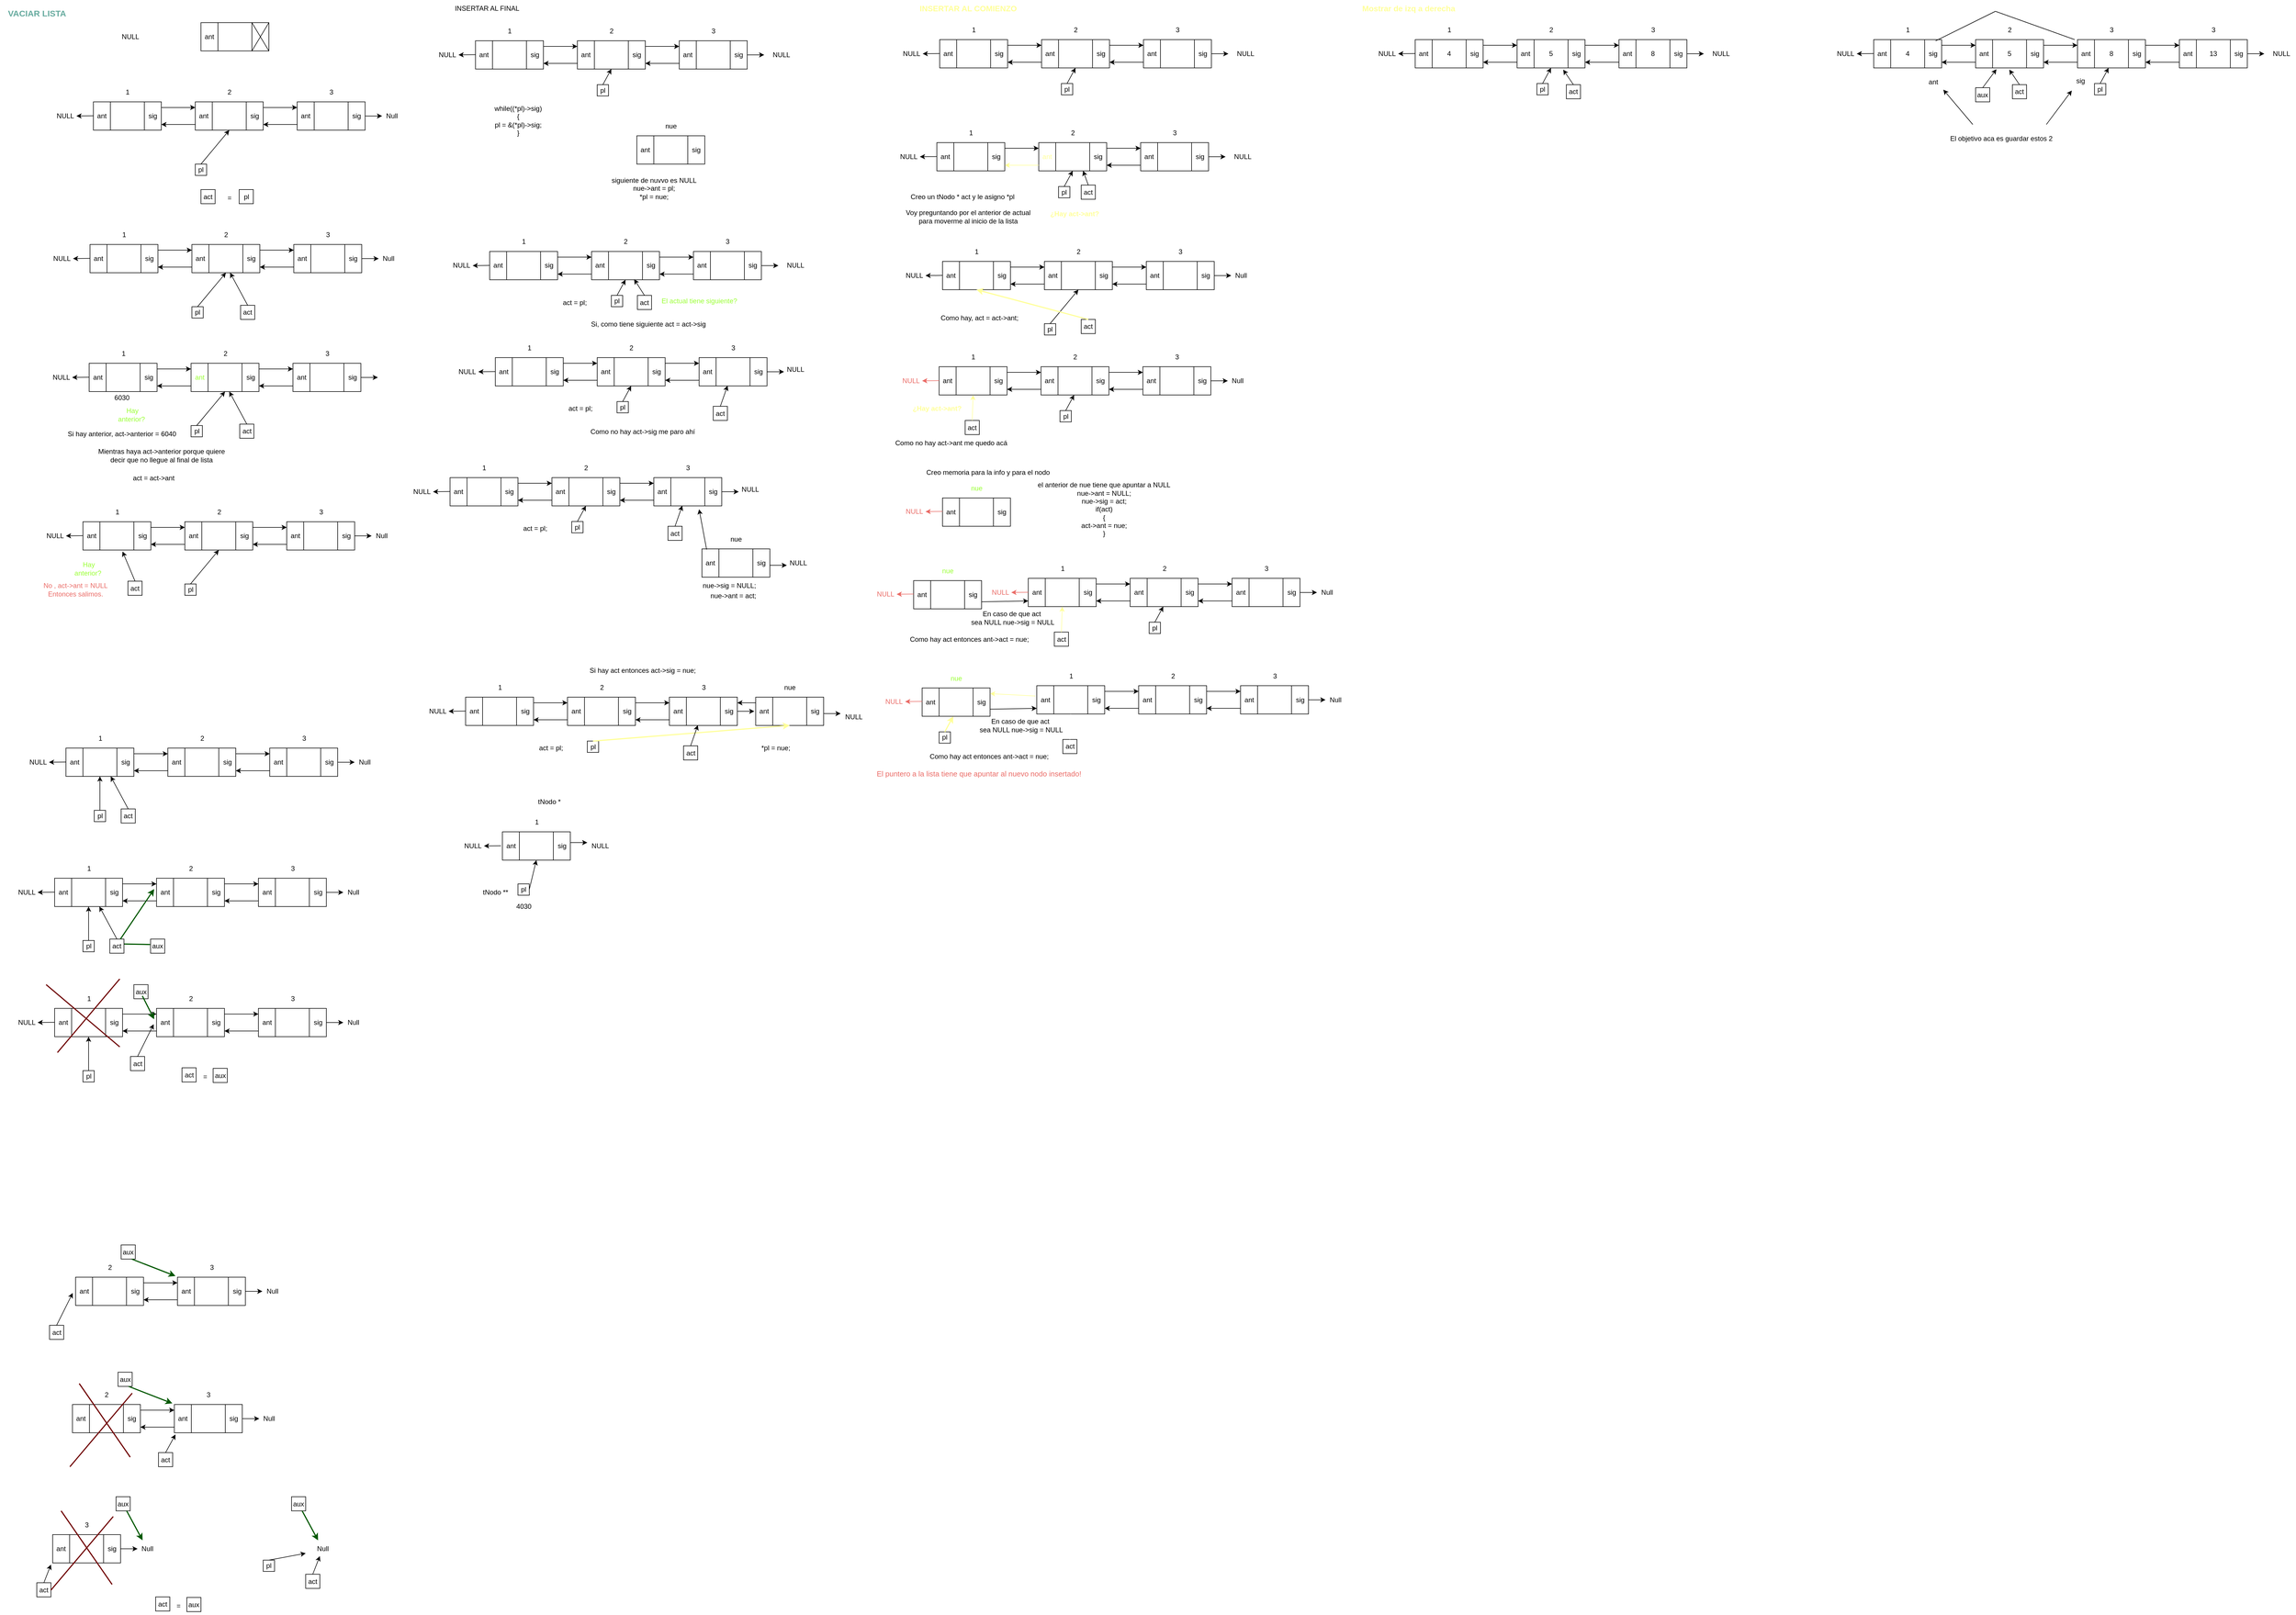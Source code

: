 <mxfile version="22.0.0" type="device">
  <diagram name="Página-1" id="jww4tOP5tVDOXk_69ywu">
    <mxGraphModel dx="662" dy="390" grid="1" gridSize="10" guides="1" tooltips="1" connect="1" arrows="1" fold="1" page="1" pageScale="1" pageWidth="827" pageHeight="1169" math="0" shadow="0">
      <root>
        <mxCell id="0" />
        <mxCell id="1" parent="0" />
        <mxCell id="jLtdveARuckZLG0H0sPh-1" value="" style="rounded=0;whiteSpace=wrap;html=1;" vertex="1" parent="1">
          <mxGeometry x="280" y="190" width="120" height="50" as="geometry" />
        </mxCell>
        <mxCell id="jLtdveARuckZLG0H0sPh-2" value="" style="endArrow=none;html=1;rounded=0;entryX=0.25;entryY=0;entryDx=0;entryDy=0;exitX=0.25;exitY=1;exitDx=0;exitDy=0;" edge="1" parent="1" source="jLtdveARuckZLG0H0sPh-1" target="jLtdveARuckZLG0H0sPh-1">
          <mxGeometry width="50" height="50" relative="1" as="geometry">
            <mxPoint x="350" y="240" as="sourcePoint" />
            <mxPoint x="400" y="190" as="targetPoint" />
          </mxGeometry>
        </mxCell>
        <mxCell id="jLtdveARuckZLG0H0sPh-3" value="" style="endArrow=none;html=1;rounded=0;entryX=0.75;entryY=0;entryDx=0;entryDy=0;exitX=0.75;exitY=1;exitDx=0;exitDy=0;" edge="1" parent="1" source="jLtdveARuckZLG0H0sPh-1" target="jLtdveARuckZLG0H0sPh-1">
          <mxGeometry width="50" height="50" relative="1" as="geometry">
            <mxPoint x="350" y="240" as="sourcePoint" />
            <mxPoint x="400" y="190" as="targetPoint" />
          </mxGeometry>
        </mxCell>
        <mxCell id="jLtdveARuckZLG0H0sPh-4" value="ant" style="text;html=1;strokeColor=none;fillColor=none;align=center;verticalAlign=middle;whiteSpace=wrap;rounded=0;" vertex="1" parent="1">
          <mxGeometry x="280" y="200" width="30" height="30" as="geometry" />
        </mxCell>
        <mxCell id="jLtdveARuckZLG0H0sPh-7" value="sig" style="text;html=1;strokeColor=none;fillColor=none;align=center;verticalAlign=middle;whiteSpace=wrap;rounded=0;" vertex="1" parent="1">
          <mxGeometry x="370" y="200" width="30" height="30" as="geometry" />
        </mxCell>
        <mxCell id="jLtdveARuckZLG0H0sPh-8" value="pl" style="whiteSpace=wrap;html=1;aspect=fixed;" vertex="1" parent="1">
          <mxGeometry x="460" y="300" width="20" height="20" as="geometry" />
        </mxCell>
        <mxCell id="jLtdveARuckZLG0H0sPh-9" value="" style="endArrow=classic;html=1;rounded=0;exitX=0.5;exitY=0;exitDx=0;exitDy=0;entryX=0.5;entryY=1;entryDx=0;entryDy=0;" edge="1" parent="1" source="jLtdveARuckZLG0H0sPh-8" target="jLtdveARuckZLG0H0sPh-11">
          <mxGeometry width="50" height="50" relative="1" as="geometry">
            <mxPoint x="640" y="270" as="sourcePoint" />
            <mxPoint x="510" y="310" as="targetPoint" />
          </mxGeometry>
        </mxCell>
        <mxCell id="jLtdveARuckZLG0H0sPh-10" value="NULL" style="text;html=1;align=center;verticalAlign=middle;resizable=0;points=[];autosize=1;strokeColor=none;fillColor=none;" vertex="1" parent="1">
          <mxGeometry x="320" y="60" width="50" height="30" as="geometry" />
        </mxCell>
        <mxCell id="jLtdveARuckZLG0H0sPh-11" value="" style="rounded=0;whiteSpace=wrap;html=1;" vertex="1" parent="1">
          <mxGeometry x="460" y="190" width="120" height="50" as="geometry" />
        </mxCell>
        <mxCell id="jLtdveARuckZLG0H0sPh-12" value="" style="endArrow=none;html=1;rounded=0;entryX=0.25;entryY=0;entryDx=0;entryDy=0;exitX=0.25;exitY=1;exitDx=0;exitDy=0;" edge="1" parent="1" source="jLtdveARuckZLG0H0sPh-11" target="jLtdveARuckZLG0H0sPh-11">
          <mxGeometry width="50" height="50" relative="1" as="geometry">
            <mxPoint x="530" y="240" as="sourcePoint" />
            <mxPoint x="580" y="190" as="targetPoint" />
          </mxGeometry>
        </mxCell>
        <mxCell id="jLtdveARuckZLG0H0sPh-13" value="" style="endArrow=none;html=1;rounded=0;entryX=0.75;entryY=0;entryDx=0;entryDy=0;exitX=0.75;exitY=1;exitDx=0;exitDy=0;" edge="1" parent="1" source="jLtdveARuckZLG0H0sPh-11" target="jLtdveARuckZLG0H0sPh-11">
          <mxGeometry width="50" height="50" relative="1" as="geometry">
            <mxPoint x="530" y="240" as="sourcePoint" />
            <mxPoint x="580" y="190" as="targetPoint" />
          </mxGeometry>
        </mxCell>
        <mxCell id="jLtdveARuckZLG0H0sPh-14" value="ant" style="text;html=1;strokeColor=none;fillColor=none;align=center;verticalAlign=middle;whiteSpace=wrap;rounded=0;" vertex="1" parent="1">
          <mxGeometry x="460" y="200" width="30" height="30" as="geometry" />
        </mxCell>
        <mxCell id="jLtdveARuckZLG0H0sPh-15" value="sig" style="text;html=1;strokeColor=none;fillColor=none;align=center;verticalAlign=middle;whiteSpace=wrap;rounded=0;" vertex="1" parent="1">
          <mxGeometry x="550" y="200" width="30" height="30" as="geometry" />
        </mxCell>
        <mxCell id="jLtdveARuckZLG0H0sPh-16" value="" style="endArrow=classic;html=1;rounded=0;exitX=1;exitY=0;exitDx=0;exitDy=0;entryX=0;entryY=0;entryDx=0;entryDy=0;" edge="1" parent="1" source="jLtdveARuckZLG0H0sPh-7" target="jLtdveARuckZLG0H0sPh-14">
          <mxGeometry width="50" height="50" relative="1" as="geometry">
            <mxPoint x="400" y="150" as="sourcePoint" />
            <mxPoint x="420" y="170" as="targetPoint" />
          </mxGeometry>
        </mxCell>
        <mxCell id="jLtdveARuckZLG0H0sPh-17" value="" style="endArrow=classic;html=1;rounded=0;exitX=0;exitY=1;exitDx=0;exitDy=0;entryX=1;entryY=1;entryDx=0;entryDy=0;" edge="1" parent="1" source="jLtdveARuckZLG0H0sPh-14" target="jLtdveARuckZLG0H0sPh-7">
          <mxGeometry width="50" height="50" relative="1" as="geometry">
            <mxPoint x="410" y="210" as="sourcePoint" />
            <mxPoint x="470" y="210" as="targetPoint" />
          </mxGeometry>
        </mxCell>
        <mxCell id="jLtdveARuckZLG0H0sPh-18" value="" style="rounded=0;whiteSpace=wrap;html=1;" vertex="1" parent="1">
          <mxGeometry x="640" y="190" width="120" height="50" as="geometry" />
        </mxCell>
        <mxCell id="jLtdveARuckZLG0H0sPh-19" value="" style="endArrow=none;html=1;rounded=0;entryX=0.25;entryY=0;entryDx=0;entryDy=0;exitX=0.25;exitY=1;exitDx=0;exitDy=0;" edge="1" parent="1" source="jLtdveARuckZLG0H0sPh-18" target="jLtdveARuckZLG0H0sPh-18">
          <mxGeometry width="50" height="50" relative="1" as="geometry">
            <mxPoint x="710" y="240" as="sourcePoint" />
            <mxPoint x="760" y="190" as="targetPoint" />
          </mxGeometry>
        </mxCell>
        <mxCell id="jLtdveARuckZLG0H0sPh-20" value="" style="endArrow=none;html=1;rounded=0;entryX=0.75;entryY=0;entryDx=0;entryDy=0;exitX=0.75;exitY=1;exitDx=0;exitDy=0;" edge="1" parent="1" source="jLtdveARuckZLG0H0sPh-18" target="jLtdveARuckZLG0H0sPh-18">
          <mxGeometry width="50" height="50" relative="1" as="geometry">
            <mxPoint x="710" y="240" as="sourcePoint" />
            <mxPoint x="760" y="190" as="targetPoint" />
          </mxGeometry>
        </mxCell>
        <mxCell id="jLtdveARuckZLG0H0sPh-21" value="ant" style="text;html=1;strokeColor=none;fillColor=none;align=center;verticalAlign=middle;whiteSpace=wrap;rounded=0;" vertex="1" parent="1">
          <mxGeometry x="640" y="200" width="30" height="30" as="geometry" />
        </mxCell>
        <mxCell id="jLtdveARuckZLG0H0sPh-22" value="sig" style="text;html=1;strokeColor=none;fillColor=none;align=center;verticalAlign=middle;whiteSpace=wrap;rounded=0;" vertex="1" parent="1">
          <mxGeometry x="730" y="200" width="30" height="30" as="geometry" />
        </mxCell>
        <mxCell id="jLtdveARuckZLG0H0sPh-23" value="" style="endArrow=classic;html=1;rounded=0;exitX=1;exitY=0;exitDx=0;exitDy=0;entryX=0;entryY=0;entryDx=0;entryDy=0;" edge="1" parent="1" target="jLtdveARuckZLG0H0sPh-21">
          <mxGeometry width="50" height="50" relative="1" as="geometry">
            <mxPoint x="580" y="200" as="sourcePoint" />
            <mxPoint x="600" y="170" as="targetPoint" />
          </mxGeometry>
        </mxCell>
        <mxCell id="jLtdveARuckZLG0H0sPh-24" value="" style="endArrow=classic;html=1;rounded=0;exitX=0;exitY=1;exitDx=0;exitDy=0;entryX=1;entryY=1;entryDx=0;entryDy=0;" edge="1" parent="1" source="jLtdveARuckZLG0H0sPh-21">
          <mxGeometry width="50" height="50" relative="1" as="geometry">
            <mxPoint x="590" y="210" as="sourcePoint" />
            <mxPoint x="580" y="230" as="targetPoint" />
          </mxGeometry>
        </mxCell>
        <mxCell id="jLtdveARuckZLG0H0sPh-25" value="1" style="text;html=1;align=center;verticalAlign=middle;resizable=0;points=[];autosize=1;strokeColor=none;fillColor=none;" vertex="1" parent="1">
          <mxGeometry x="325" y="158" width="30" height="30" as="geometry" />
        </mxCell>
        <mxCell id="jLtdveARuckZLG0H0sPh-26" value="2" style="text;html=1;align=center;verticalAlign=middle;resizable=0;points=[];autosize=1;strokeColor=none;fillColor=none;" vertex="1" parent="1">
          <mxGeometry x="505" y="158" width="30" height="30" as="geometry" />
        </mxCell>
        <mxCell id="jLtdveARuckZLG0H0sPh-27" value="3" style="text;html=1;align=center;verticalAlign=middle;resizable=0;points=[];autosize=1;strokeColor=none;fillColor=none;" vertex="1" parent="1">
          <mxGeometry x="685" y="158" width="30" height="30" as="geometry" />
        </mxCell>
        <mxCell id="jLtdveARuckZLG0H0sPh-29" value="" style="rounded=0;whiteSpace=wrap;html=1;" vertex="1" parent="1">
          <mxGeometry x="470" y="50" width="120" height="50" as="geometry" />
        </mxCell>
        <mxCell id="jLtdveARuckZLG0H0sPh-30" value="" style="endArrow=none;html=1;rounded=0;entryX=0.25;entryY=0;entryDx=0;entryDy=0;exitX=0.25;exitY=1;exitDx=0;exitDy=0;" edge="1" parent="1" source="jLtdveARuckZLG0H0sPh-29" target="jLtdveARuckZLG0H0sPh-29">
          <mxGeometry width="50" height="50" relative="1" as="geometry">
            <mxPoint x="540" y="100" as="sourcePoint" />
            <mxPoint x="590" y="50" as="targetPoint" />
          </mxGeometry>
        </mxCell>
        <mxCell id="jLtdveARuckZLG0H0sPh-31" value="" style="endArrow=none;html=1;rounded=0;entryX=0.75;entryY=0;entryDx=0;entryDy=0;exitX=0.75;exitY=1;exitDx=0;exitDy=0;" edge="1" parent="1" source="jLtdveARuckZLG0H0sPh-29" target="jLtdveARuckZLG0H0sPh-29">
          <mxGeometry width="50" height="50" relative="1" as="geometry">
            <mxPoint x="540" y="100" as="sourcePoint" />
            <mxPoint x="590" y="50" as="targetPoint" />
          </mxGeometry>
        </mxCell>
        <mxCell id="jLtdveARuckZLG0H0sPh-32" value="ant" style="text;html=1;strokeColor=none;fillColor=none;align=center;verticalAlign=middle;whiteSpace=wrap;rounded=0;" vertex="1" parent="1">
          <mxGeometry x="470" y="60" width="30" height="30" as="geometry" />
        </mxCell>
        <mxCell id="jLtdveARuckZLG0H0sPh-34" value="" style="endArrow=none;html=1;rounded=0;entryX=1;entryY=0;entryDx=0;entryDy=0;exitX=0.75;exitY=1;exitDx=0;exitDy=0;" edge="1" parent="1" source="jLtdveARuckZLG0H0sPh-29" target="jLtdveARuckZLG0H0sPh-29">
          <mxGeometry width="50" height="50" relative="1" as="geometry">
            <mxPoint x="460" y="220" as="sourcePoint" />
            <mxPoint x="510" y="170" as="targetPoint" />
          </mxGeometry>
        </mxCell>
        <mxCell id="jLtdveARuckZLG0H0sPh-35" value="" style="endArrow=none;html=1;rounded=0;exitX=1;exitY=1;exitDx=0;exitDy=0;" edge="1" parent="1" source="jLtdveARuckZLG0H0sPh-29">
          <mxGeometry width="50" height="50" relative="1" as="geometry">
            <mxPoint x="570" y="110" as="sourcePoint" />
            <mxPoint x="560" y="50" as="targetPoint" />
          </mxGeometry>
        </mxCell>
        <mxCell id="jLtdveARuckZLG0H0sPh-36" value="" style="endArrow=classic;html=1;rounded=0;exitX=1;exitY=0.5;exitDx=0;exitDy=0;" edge="1" parent="1" source="jLtdveARuckZLG0H0sPh-22">
          <mxGeometry width="50" height="50" relative="1" as="geometry">
            <mxPoint x="460" y="220" as="sourcePoint" />
            <mxPoint x="790" y="215" as="targetPoint" />
          </mxGeometry>
        </mxCell>
        <mxCell id="jLtdveARuckZLG0H0sPh-37" value="Null" style="text;html=1;align=center;verticalAlign=middle;resizable=0;points=[];autosize=1;strokeColor=none;fillColor=none;" vertex="1" parent="1">
          <mxGeometry x="787" y="200" width="40" height="30" as="geometry" />
        </mxCell>
        <mxCell id="jLtdveARuckZLG0H0sPh-38" value="" style="endArrow=classic;html=1;rounded=0;exitX=0;exitY=1;exitDx=0;exitDy=0;" edge="1" parent="1">
          <mxGeometry width="50" height="50" relative="1" as="geometry">
            <mxPoint x="280" y="214.66" as="sourcePoint" />
            <mxPoint x="250" y="215" as="targetPoint" />
          </mxGeometry>
        </mxCell>
        <mxCell id="jLtdveARuckZLG0H0sPh-39" value="NULL" style="text;html=1;align=center;verticalAlign=middle;resizable=0;points=[];autosize=1;strokeColor=none;fillColor=none;" vertex="1" parent="1">
          <mxGeometry x="205" y="200" width="50" height="30" as="geometry" />
        </mxCell>
        <mxCell id="jLtdveARuckZLG0H0sPh-40" value="" style="rounded=0;whiteSpace=wrap;html=1;" vertex="1" parent="1">
          <mxGeometry x="231.5" y="1332" width="120" height="50" as="geometry" />
        </mxCell>
        <mxCell id="jLtdveARuckZLG0H0sPh-41" value="" style="endArrow=none;html=1;rounded=0;entryX=0.25;entryY=0;entryDx=0;entryDy=0;exitX=0.25;exitY=1;exitDx=0;exitDy=0;" edge="1" parent="1" source="jLtdveARuckZLG0H0sPh-40" target="jLtdveARuckZLG0H0sPh-40">
          <mxGeometry width="50" height="50" relative="1" as="geometry">
            <mxPoint x="301.5" y="1382" as="sourcePoint" />
            <mxPoint x="351.5" y="1332" as="targetPoint" />
          </mxGeometry>
        </mxCell>
        <mxCell id="jLtdveARuckZLG0H0sPh-42" value="" style="endArrow=none;html=1;rounded=0;entryX=0.75;entryY=0;entryDx=0;entryDy=0;exitX=0.75;exitY=1;exitDx=0;exitDy=0;" edge="1" parent="1" source="jLtdveARuckZLG0H0sPh-40" target="jLtdveARuckZLG0H0sPh-40">
          <mxGeometry width="50" height="50" relative="1" as="geometry">
            <mxPoint x="301.5" y="1382" as="sourcePoint" />
            <mxPoint x="351.5" y="1332" as="targetPoint" />
          </mxGeometry>
        </mxCell>
        <mxCell id="jLtdveARuckZLG0H0sPh-43" value="ant" style="text;html=1;strokeColor=none;fillColor=none;align=center;verticalAlign=middle;whiteSpace=wrap;rounded=0;" vertex="1" parent="1">
          <mxGeometry x="231.5" y="1342" width="30" height="30" as="geometry" />
        </mxCell>
        <mxCell id="jLtdveARuckZLG0H0sPh-44" value="sig" style="text;html=1;strokeColor=none;fillColor=none;align=center;verticalAlign=middle;whiteSpace=wrap;rounded=0;" vertex="1" parent="1">
          <mxGeometry x="321.5" y="1342" width="30" height="30" as="geometry" />
        </mxCell>
        <mxCell id="jLtdveARuckZLG0H0sPh-45" value="pl" style="whiteSpace=wrap;html=1;aspect=fixed;" vertex="1" parent="1">
          <mxGeometry x="281.5" y="1442" width="20" height="20" as="geometry" />
        </mxCell>
        <mxCell id="jLtdveARuckZLG0H0sPh-46" value="" style="endArrow=classic;html=1;rounded=0;exitX=0.5;exitY=0;exitDx=0;exitDy=0;entryX=0.5;entryY=1;entryDx=0;entryDy=0;" edge="1" parent="1" source="jLtdveARuckZLG0H0sPh-45" target="jLtdveARuckZLG0H0sPh-40">
          <mxGeometry width="50" height="50" relative="1" as="geometry">
            <mxPoint x="591.5" y="1412" as="sourcePoint" />
            <mxPoint x="461.5" y="1452" as="targetPoint" />
          </mxGeometry>
        </mxCell>
        <mxCell id="jLtdveARuckZLG0H0sPh-47" value="" style="rounded=0;whiteSpace=wrap;html=1;" vertex="1" parent="1">
          <mxGeometry x="411.5" y="1332" width="120" height="50" as="geometry" />
        </mxCell>
        <mxCell id="jLtdveARuckZLG0H0sPh-48" value="" style="endArrow=none;html=1;rounded=0;entryX=0.25;entryY=0;entryDx=0;entryDy=0;exitX=0.25;exitY=1;exitDx=0;exitDy=0;" edge="1" parent="1" source="jLtdveARuckZLG0H0sPh-47" target="jLtdveARuckZLG0H0sPh-47">
          <mxGeometry width="50" height="50" relative="1" as="geometry">
            <mxPoint x="481.5" y="1382" as="sourcePoint" />
            <mxPoint x="531.5" y="1332" as="targetPoint" />
          </mxGeometry>
        </mxCell>
        <mxCell id="jLtdveARuckZLG0H0sPh-49" value="" style="endArrow=none;html=1;rounded=0;entryX=0.75;entryY=0;entryDx=0;entryDy=0;exitX=0.75;exitY=1;exitDx=0;exitDy=0;" edge="1" parent="1" source="jLtdveARuckZLG0H0sPh-47" target="jLtdveARuckZLG0H0sPh-47">
          <mxGeometry width="50" height="50" relative="1" as="geometry">
            <mxPoint x="481.5" y="1382" as="sourcePoint" />
            <mxPoint x="531.5" y="1332" as="targetPoint" />
          </mxGeometry>
        </mxCell>
        <mxCell id="jLtdveARuckZLG0H0sPh-50" value="ant" style="text;html=1;strokeColor=none;fillColor=none;align=center;verticalAlign=middle;whiteSpace=wrap;rounded=0;" vertex="1" parent="1">
          <mxGeometry x="411.5" y="1342" width="30" height="30" as="geometry" />
        </mxCell>
        <mxCell id="jLtdveARuckZLG0H0sPh-51" value="sig" style="text;html=1;strokeColor=none;fillColor=none;align=center;verticalAlign=middle;whiteSpace=wrap;rounded=0;" vertex="1" parent="1">
          <mxGeometry x="501.5" y="1342" width="30" height="30" as="geometry" />
        </mxCell>
        <mxCell id="jLtdveARuckZLG0H0sPh-52" value="" style="endArrow=classic;html=1;rounded=0;exitX=1;exitY=0;exitDx=0;exitDy=0;entryX=0;entryY=0;entryDx=0;entryDy=0;" edge="1" parent="1" source="jLtdveARuckZLG0H0sPh-44" target="jLtdveARuckZLG0H0sPh-50">
          <mxGeometry width="50" height="50" relative="1" as="geometry">
            <mxPoint x="351.5" y="1292" as="sourcePoint" />
            <mxPoint x="371.5" y="1312" as="targetPoint" />
          </mxGeometry>
        </mxCell>
        <mxCell id="jLtdveARuckZLG0H0sPh-53" value="" style="endArrow=classic;html=1;rounded=0;exitX=0;exitY=1;exitDx=0;exitDy=0;entryX=1;entryY=1;entryDx=0;entryDy=0;" edge="1" parent="1" source="jLtdveARuckZLG0H0sPh-50" target="jLtdveARuckZLG0H0sPh-44">
          <mxGeometry width="50" height="50" relative="1" as="geometry">
            <mxPoint x="361.5" y="1352" as="sourcePoint" />
            <mxPoint x="421.5" y="1352" as="targetPoint" />
          </mxGeometry>
        </mxCell>
        <mxCell id="jLtdveARuckZLG0H0sPh-54" value="" style="rounded=0;whiteSpace=wrap;html=1;" vertex="1" parent="1">
          <mxGeometry x="591.5" y="1332" width="120" height="50" as="geometry" />
        </mxCell>
        <mxCell id="jLtdveARuckZLG0H0sPh-55" value="" style="endArrow=none;html=1;rounded=0;entryX=0.25;entryY=0;entryDx=0;entryDy=0;exitX=0.25;exitY=1;exitDx=0;exitDy=0;" edge="1" parent="1" source="jLtdveARuckZLG0H0sPh-54" target="jLtdveARuckZLG0H0sPh-54">
          <mxGeometry width="50" height="50" relative="1" as="geometry">
            <mxPoint x="661.5" y="1382" as="sourcePoint" />
            <mxPoint x="711.5" y="1332" as="targetPoint" />
          </mxGeometry>
        </mxCell>
        <mxCell id="jLtdveARuckZLG0H0sPh-56" value="" style="endArrow=none;html=1;rounded=0;entryX=0.75;entryY=0;entryDx=0;entryDy=0;exitX=0.75;exitY=1;exitDx=0;exitDy=0;" edge="1" parent="1" source="jLtdveARuckZLG0H0sPh-54" target="jLtdveARuckZLG0H0sPh-54">
          <mxGeometry width="50" height="50" relative="1" as="geometry">
            <mxPoint x="661.5" y="1382" as="sourcePoint" />
            <mxPoint x="711.5" y="1332" as="targetPoint" />
          </mxGeometry>
        </mxCell>
        <mxCell id="jLtdveARuckZLG0H0sPh-57" value="ant" style="text;html=1;strokeColor=none;fillColor=none;align=center;verticalAlign=middle;whiteSpace=wrap;rounded=0;" vertex="1" parent="1">
          <mxGeometry x="591.5" y="1342" width="30" height="30" as="geometry" />
        </mxCell>
        <mxCell id="jLtdveARuckZLG0H0sPh-58" value="sig" style="text;html=1;strokeColor=none;fillColor=none;align=center;verticalAlign=middle;whiteSpace=wrap;rounded=0;" vertex="1" parent="1">
          <mxGeometry x="681.5" y="1342" width="30" height="30" as="geometry" />
        </mxCell>
        <mxCell id="jLtdveARuckZLG0H0sPh-59" value="" style="endArrow=classic;html=1;rounded=0;exitX=1;exitY=0;exitDx=0;exitDy=0;entryX=0;entryY=0;entryDx=0;entryDy=0;" edge="1" parent="1" target="jLtdveARuckZLG0H0sPh-57">
          <mxGeometry width="50" height="50" relative="1" as="geometry">
            <mxPoint x="531.5" y="1342" as="sourcePoint" />
            <mxPoint x="551.5" y="1312" as="targetPoint" />
          </mxGeometry>
        </mxCell>
        <mxCell id="jLtdveARuckZLG0H0sPh-60" value="" style="endArrow=classic;html=1;rounded=0;exitX=0;exitY=1;exitDx=0;exitDy=0;entryX=1;entryY=1;entryDx=0;entryDy=0;" edge="1" parent="1" source="jLtdveARuckZLG0H0sPh-57">
          <mxGeometry width="50" height="50" relative="1" as="geometry">
            <mxPoint x="541.5" y="1352" as="sourcePoint" />
            <mxPoint x="531.5" y="1372" as="targetPoint" />
          </mxGeometry>
        </mxCell>
        <mxCell id="jLtdveARuckZLG0H0sPh-61" value="1" style="text;html=1;align=center;verticalAlign=middle;resizable=0;points=[];autosize=1;strokeColor=none;fillColor=none;" vertex="1" parent="1">
          <mxGeometry x="276.5" y="1300" width="30" height="30" as="geometry" />
        </mxCell>
        <mxCell id="jLtdveARuckZLG0H0sPh-62" value="2" style="text;html=1;align=center;verticalAlign=middle;resizable=0;points=[];autosize=1;strokeColor=none;fillColor=none;" vertex="1" parent="1">
          <mxGeometry x="456.5" y="1300" width="30" height="30" as="geometry" />
        </mxCell>
        <mxCell id="jLtdveARuckZLG0H0sPh-63" value="3" style="text;html=1;align=center;verticalAlign=middle;resizable=0;points=[];autosize=1;strokeColor=none;fillColor=none;" vertex="1" parent="1">
          <mxGeometry x="636.5" y="1300" width="30" height="30" as="geometry" />
        </mxCell>
        <mxCell id="jLtdveARuckZLG0H0sPh-64" value="" style="endArrow=classic;html=1;rounded=0;exitX=1;exitY=0.5;exitDx=0;exitDy=0;" edge="1" parent="1" source="jLtdveARuckZLG0H0sPh-58">
          <mxGeometry width="50" height="50" relative="1" as="geometry">
            <mxPoint x="411.5" y="1362" as="sourcePoint" />
            <mxPoint x="741.5" y="1357" as="targetPoint" />
          </mxGeometry>
        </mxCell>
        <mxCell id="jLtdveARuckZLG0H0sPh-65" value="Null" style="text;html=1;align=center;verticalAlign=middle;resizable=0;points=[];autosize=1;strokeColor=none;fillColor=none;" vertex="1" parent="1">
          <mxGeometry x="738.5" y="1342" width="40" height="30" as="geometry" />
        </mxCell>
        <mxCell id="jLtdveARuckZLG0H0sPh-66" value="" style="endArrow=classic;html=1;rounded=0;exitX=0;exitY=1;exitDx=0;exitDy=0;" edge="1" parent="1">
          <mxGeometry width="50" height="50" relative="1" as="geometry">
            <mxPoint x="231.5" y="1356.66" as="sourcePoint" />
            <mxPoint x="201.5" y="1357" as="targetPoint" />
          </mxGeometry>
        </mxCell>
        <mxCell id="jLtdveARuckZLG0H0sPh-67" value="NULL" style="text;html=1;align=center;verticalAlign=middle;resizable=0;points=[];autosize=1;strokeColor=none;fillColor=none;" vertex="1" parent="1">
          <mxGeometry x="156.5" y="1342" width="50" height="30" as="geometry" />
        </mxCell>
        <mxCell id="jLtdveARuckZLG0H0sPh-68" value="act" style="whiteSpace=wrap;html=1;aspect=fixed;" vertex="1" parent="1">
          <mxGeometry x="329" y="1439.5" width="25" height="25" as="geometry" />
        </mxCell>
        <mxCell id="jLtdveARuckZLG0H0sPh-69" value="" style="endArrow=classic;html=1;rounded=0;exitX=0.5;exitY=0;exitDx=0;exitDy=0;entryX=0.659;entryY=1.001;entryDx=0;entryDy=0;entryPerimeter=0;" edge="1" parent="1" source="jLtdveARuckZLG0H0sPh-68" target="jLtdveARuckZLG0H0sPh-40">
          <mxGeometry width="50" height="50" relative="1" as="geometry">
            <mxPoint x="641.5" y="1422" as="sourcePoint" />
            <mxPoint x="341.5" y="1392" as="targetPoint" />
          </mxGeometry>
        </mxCell>
        <mxCell id="jLtdveARuckZLG0H0sPh-70" value="aux" style="whiteSpace=wrap;html=1;aspect=fixed;" vertex="1" parent="1">
          <mxGeometry x="381" y="1669.5" width="25" height="25" as="geometry" />
        </mxCell>
        <mxCell id="jLtdveARuckZLG0H0sPh-73" value="" style="endArrow=none;html=1;rounded=0;entryX=1;entryY=0.25;entryDx=0;entryDy=0;exitX=-0.034;exitY=0.385;exitDx=0;exitDy=0;exitPerimeter=0;strokeWidth=2;fillColor=#008a00;strokeColor=#005700;" edge="1" parent="1" source="jLtdveARuckZLG0H0sPh-70">
          <mxGeometry width="50" height="50" relative="1" as="geometry">
            <mxPoint x="386" y="1678.5" as="sourcePoint" />
            <mxPoint x="333.5" y="1678.25" as="targetPoint" />
          </mxGeometry>
        </mxCell>
        <mxCell id="jLtdveARuckZLG0H0sPh-74" value="" style="rounded=0;whiteSpace=wrap;html=1;" vertex="1" parent="1">
          <mxGeometry x="211.5" y="1562" width="120" height="50" as="geometry" />
        </mxCell>
        <mxCell id="jLtdveARuckZLG0H0sPh-75" value="" style="endArrow=none;html=1;rounded=0;entryX=0.25;entryY=0;entryDx=0;entryDy=0;exitX=0.25;exitY=1;exitDx=0;exitDy=0;" edge="1" parent="1" source="jLtdveARuckZLG0H0sPh-74" target="jLtdveARuckZLG0H0sPh-74">
          <mxGeometry width="50" height="50" relative="1" as="geometry">
            <mxPoint x="281.5" y="1612" as="sourcePoint" />
            <mxPoint x="331.5" y="1562" as="targetPoint" />
          </mxGeometry>
        </mxCell>
        <mxCell id="jLtdveARuckZLG0H0sPh-76" value="" style="endArrow=none;html=1;rounded=0;entryX=0.75;entryY=0;entryDx=0;entryDy=0;exitX=0.75;exitY=1;exitDx=0;exitDy=0;" edge="1" parent="1" source="jLtdveARuckZLG0H0sPh-74" target="jLtdveARuckZLG0H0sPh-74">
          <mxGeometry width="50" height="50" relative="1" as="geometry">
            <mxPoint x="281.5" y="1612" as="sourcePoint" />
            <mxPoint x="331.5" y="1562" as="targetPoint" />
          </mxGeometry>
        </mxCell>
        <mxCell id="jLtdveARuckZLG0H0sPh-77" value="ant" style="text;html=1;strokeColor=none;fillColor=none;align=center;verticalAlign=middle;whiteSpace=wrap;rounded=0;" vertex="1" parent="1">
          <mxGeometry x="211.5" y="1572" width="30" height="30" as="geometry" />
        </mxCell>
        <mxCell id="jLtdveARuckZLG0H0sPh-78" value="sig" style="text;html=1;strokeColor=none;fillColor=none;align=center;verticalAlign=middle;whiteSpace=wrap;rounded=0;" vertex="1" parent="1">
          <mxGeometry x="301.5" y="1572" width="30" height="30" as="geometry" />
        </mxCell>
        <mxCell id="jLtdveARuckZLG0H0sPh-79" value="pl" style="whiteSpace=wrap;html=1;aspect=fixed;" vertex="1" parent="1">
          <mxGeometry x="261.5" y="1672" width="20" height="20" as="geometry" />
        </mxCell>
        <mxCell id="jLtdveARuckZLG0H0sPh-80" value="" style="endArrow=classic;html=1;rounded=0;exitX=0.5;exitY=0;exitDx=0;exitDy=0;entryX=0.5;entryY=1;entryDx=0;entryDy=0;" edge="1" parent="1" source="jLtdveARuckZLG0H0sPh-79" target="jLtdveARuckZLG0H0sPh-74">
          <mxGeometry width="50" height="50" relative="1" as="geometry">
            <mxPoint x="571.5" y="1642" as="sourcePoint" />
            <mxPoint x="441.5" y="1682" as="targetPoint" />
          </mxGeometry>
        </mxCell>
        <mxCell id="jLtdveARuckZLG0H0sPh-81" value="" style="rounded=0;whiteSpace=wrap;html=1;" vertex="1" parent="1">
          <mxGeometry x="391.5" y="1562" width="120" height="50" as="geometry" />
        </mxCell>
        <mxCell id="jLtdveARuckZLG0H0sPh-82" value="" style="endArrow=none;html=1;rounded=0;entryX=0.25;entryY=0;entryDx=0;entryDy=0;exitX=0.25;exitY=1;exitDx=0;exitDy=0;" edge="1" parent="1" source="jLtdveARuckZLG0H0sPh-81" target="jLtdveARuckZLG0H0sPh-81">
          <mxGeometry width="50" height="50" relative="1" as="geometry">
            <mxPoint x="461.5" y="1612" as="sourcePoint" />
            <mxPoint x="511.5" y="1562" as="targetPoint" />
          </mxGeometry>
        </mxCell>
        <mxCell id="jLtdveARuckZLG0H0sPh-83" value="" style="endArrow=none;html=1;rounded=0;entryX=0.75;entryY=0;entryDx=0;entryDy=0;exitX=0.75;exitY=1;exitDx=0;exitDy=0;" edge="1" parent="1" source="jLtdveARuckZLG0H0sPh-81" target="jLtdveARuckZLG0H0sPh-81">
          <mxGeometry width="50" height="50" relative="1" as="geometry">
            <mxPoint x="461.5" y="1612" as="sourcePoint" />
            <mxPoint x="511.5" y="1562" as="targetPoint" />
          </mxGeometry>
        </mxCell>
        <mxCell id="jLtdveARuckZLG0H0sPh-84" value="ant" style="text;html=1;strokeColor=none;fillColor=none;align=center;verticalAlign=middle;whiteSpace=wrap;rounded=0;" vertex="1" parent="1">
          <mxGeometry x="391.5" y="1572" width="30" height="30" as="geometry" />
        </mxCell>
        <mxCell id="jLtdveARuckZLG0H0sPh-85" value="sig" style="text;html=1;strokeColor=none;fillColor=none;align=center;verticalAlign=middle;whiteSpace=wrap;rounded=0;" vertex="1" parent="1">
          <mxGeometry x="481.5" y="1572" width="30" height="30" as="geometry" />
        </mxCell>
        <mxCell id="jLtdveARuckZLG0H0sPh-86" value="" style="endArrow=classic;html=1;rounded=0;exitX=1;exitY=0;exitDx=0;exitDy=0;entryX=0;entryY=0;entryDx=0;entryDy=0;" edge="1" parent="1" source="jLtdveARuckZLG0H0sPh-78" target="jLtdveARuckZLG0H0sPh-84">
          <mxGeometry width="50" height="50" relative="1" as="geometry">
            <mxPoint x="331.5" y="1522" as="sourcePoint" />
            <mxPoint x="351.5" y="1542" as="targetPoint" />
          </mxGeometry>
        </mxCell>
        <mxCell id="jLtdveARuckZLG0H0sPh-87" value="" style="endArrow=classic;html=1;rounded=0;exitX=0;exitY=1;exitDx=0;exitDy=0;entryX=1;entryY=1;entryDx=0;entryDy=0;" edge="1" parent="1" source="jLtdveARuckZLG0H0sPh-84" target="jLtdveARuckZLG0H0sPh-78">
          <mxGeometry width="50" height="50" relative="1" as="geometry">
            <mxPoint x="341.5" y="1582" as="sourcePoint" />
            <mxPoint x="401.5" y="1582" as="targetPoint" />
          </mxGeometry>
        </mxCell>
        <mxCell id="jLtdveARuckZLG0H0sPh-88" value="" style="rounded=0;whiteSpace=wrap;html=1;" vertex="1" parent="1">
          <mxGeometry x="571.5" y="1562" width="120" height="50" as="geometry" />
        </mxCell>
        <mxCell id="jLtdveARuckZLG0H0sPh-89" value="" style="endArrow=none;html=1;rounded=0;entryX=0.25;entryY=0;entryDx=0;entryDy=0;exitX=0.25;exitY=1;exitDx=0;exitDy=0;" edge="1" parent="1" source="jLtdveARuckZLG0H0sPh-88" target="jLtdveARuckZLG0H0sPh-88">
          <mxGeometry width="50" height="50" relative="1" as="geometry">
            <mxPoint x="641.5" y="1612" as="sourcePoint" />
            <mxPoint x="691.5" y="1562" as="targetPoint" />
          </mxGeometry>
        </mxCell>
        <mxCell id="jLtdveARuckZLG0H0sPh-90" value="" style="endArrow=none;html=1;rounded=0;entryX=0.75;entryY=0;entryDx=0;entryDy=0;exitX=0.75;exitY=1;exitDx=0;exitDy=0;" edge="1" parent="1" source="jLtdveARuckZLG0H0sPh-88" target="jLtdveARuckZLG0H0sPh-88">
          <mxGeometry width="50" height="50" relative="1" as="geometry">
            <mxPoint x="641.5" y="1612" as="sourcePoint" />
            <mxPoint x="691.5" y="1562" as="targetPoint" />
          </mxGeometry>
        </mxCell>
        <mxCell id="jLtdveARuckZLG0H0sPh-91" value="ant" style="text;html=1;strokeColor=none;fillColor=none;align=center;verticalAlign=middle;whiteSpace=wrap;rounded=0;" vertex="1" parent="1">
          <mxGeometry x="571.5" y="1572" width="30" height="30" as="geometry" />
        </mxCell>
        <mxCell id="jLtdveARuckZLG0H0sPh-92" value="sig" style="text;html=1;strokeColor=none;fillColor=none;align=center;verticalAlign=middle;whiteSpace=wrap;rounded=0;" vertex="1" parent="1">
          <mxGeometry x="661.5" y="1572" width="30" height="30" as="geometry" />
        </mxCell>
        <mxCell id="jLtdveARuckZLG0H0sPh-93" value="" style="endArrow=classic;html=1;rounded=0;exitX=1;exitY=0;exitDx=0;exitDy=0;entryX=0;entryY=0;entryDx=0;entryDy=0;" edge="1" parent="1" target="jLtdveARuckZLG0H0sPh-91">
          <mxGeometry width="50" height="50" relative="1" as="geometry">
            <mxPoint x="511.5" y="1572" as="sourcePoint" />
            <mxPoint x="531.5" y="1542" as="targetPoint" />
          </mxGeometry>
        </mxCell>
        <mxCell id="jLtdveARuckZLG0H0sPh-94" value="" style="endArrow=classic;html=1;rounded=0;exitX=0;exitY=1;exitDx=0;exitDy=0;entryX=1;entryY=1;entryDx=0;entryDy=0;" edge="1" parent="1" source="jLtdveARuckZLG0H0sPh-91">
          <mxGeometry width="50" height="50" relative="1" as="geometry">
            <mxPoint x="521.5" y="1582" as="sourcePoint" />
            <mxPoint x="511.5" y="1602" as="targetPoint" />
          </mxGeometry>
        </mxCell>
        <mxCell id="jLtdveARuckZLG0H0sPh-95" value="1" style="text;html=1;align=center;verticalAlign=middle;resizable=0;points=[];autosize=1;strokeColor=none;fillColor=none;" vertex="1" parent="1">
          <mxGeometry x="256.5" y="1530" width="30" height="30" as="geometry" />
        </mxCell>
        <mxCell id="jLtdveARuckZLG0H0sPh-96" value="2" style="text;html=1;align=center;verticalAlign=middle;resizable=0;points=[];autosize=1;strokeColor=none;fillColor=none;" vertex="1" parent="1">
          <mxGeometry x="436.5" y="1530" width="30" height="30" as="geometry" />
        </mxCell>
        <mxCell id="jLtdveARuckZLG0H0sPh-97" value="3" style="text;html=1;align=center;verticalAlign=middle;resizable=0;points=[];autosize=1;strokeColor=none;fillColor=none;" vertex="1" parent="1">
          <mxGeometry x="616.5" y="1530" width="30" height="30" as="geometry" />
        </mxCell>
        <mxCell id="jLtdveARuckZLG0H0sPh-98" value="" style="endArrow=classic;html=1;rounded=0;exitX=1;exitY=0.5;exitDx=0;exitDy=0;" edge="1" parent="1" source="jLtdveARuckZLG0H0sPh-92">
          <mxGeometry width="50" height="50" relative="1" as="geometry">
            <mxPoint x="391.5" y="1592" as="sourcePoint" />
            <mxPoint x="721.5" y="1587" as="targetPoint" />
          </mxGeometry>
        </mxCell>
        <mxCell id="jLtdveARuckZLG0H0sPh-99" value="Null" style="text;html=1;align=center;verticalAlign=middle;resizable=0;points=[];autosize=1;strokeColor=none;fillColor=none;" vertex="1" parent="1">
          <mxGeometry x="718.5" y="1572" width="40" height="30" as="geometry" />
        </mxCell>
        <mxCell id="jLtdveARuckZLG0H0sPh-100" value="" style="endArrow=classic;html=1;rounded=0;exitX=0;exitY=1;exitDx=0;exitDy=0;" edge="1" parent="1">
          <mxGeometry width="50" height="50" relative="1" as="geometry">
            <mxPoint x="211.5" y="1586.66" as="sourcePoint" />
            <mxPoint x="181.5" y="1587" as="targetPoint" />
          </mxGeometry>
        </mxCell>
        <mxCell id="jLtdveARuckZLG0H0sPh-101" value="NULL" style="text;html=1;align=center;verticalAlign=middle;resizable=0;points=[];autosize=1;strokeColor=none;fillColor=none;" vertex="1" parent="1">
          <mxGeometry x="136.5" y="1572" width="50" height="30" as="geometry" />
        </mxCell>
        <mxCell id="jLtdveARuckZLG0H0sPh-102" value="act" style="whiteSpace=wrap;html=1;aspect=fixed;" vertex="1" parent="1">
          <mxGeometry x="309" y="1669.5" width="25" height="25" as="geometry" />
        </mxCell>
        <mxCell id="jLtdveARuckZLG0H0sPh-103" value="" style="endArrow=classic;html=1;rounded=0;exitX=0.5;exitY=0;exitDx=0;exitDy=0;entryX=0.659;entryY=1.001;entryDx=0;entryDy=0;entryPerimeter=0;" edge="1" parent="1" source="jLtdveARuckZLG0H0sPh-102" target="jLtdveARuckZLG0H0sPh-74">
          <mxGeometry width="50" height="50" relative="1" as="geometry">
            <mxPoint x="621.5" y="1652" as="sourcePoint" />
            <mxPoint x="321.5" y="1622" as="targetPoint" />
          </mxGeometry>
        </mxCell>
        <mxCell id="jLtdveARuckZLG0H0sPh-104" value="" style="endArrow=classic;html=1;rounded=0;exitX=0.75;exitY=0;exitDx=0;exitDy=0;entryX=-0.138;entryY=0.305;entryDx=0;entryDy=0;entryPerimeter=0;strokeWidth=2;fillColor=#008a00;strokeColor=#005700;" edge="1" parent="1" source="jLtdveARuckZLG0H0sPh-102" target="jLtdveARuckZLG0H0sPh-84">
          <mxGeometry width="50" height="50" relative="1" as="geometry">
            <mxPoint x="366.5" y="1630" as="sourcePoint" />
            <mxPoint x="416.5" y="1580" as="targetPoint" />
          </mxGeometry>
        </mxCell>
        <mxCell id="jLtdveARuckZLG0H0sPh-105" value="aux" style="whiteSpace=wrap;html=1;aspect=fixed;" vertex="1" parent="1">
          <mxGeometry x="351.5" y="1750" width="25" height="25" as="geometry" />
        </mxCell>
        <mxCell id="jLtdveARuckZLG0H0sPh-107" value="" style="rounded=0;whiteSpace=wrap;html=1;" vertex="1" parent="1">
          <mxGeometry x="211.5" y="1792" width="120" height="50" as="geometry" />
        </mxCell>
        <mxCell id="jLtdveARuckZLG0H0sPh-108" value="" style="endArrow=none;html=1;rounded=0;entryX=0.25;entryY=0;entryDx=0;entryDy=0;exitX=0.25;exitY=1;exitDx=0;exitDy=0;" edge="1" parent="1" source="jLtdveARuckZLG0H0sPh-107" target="jLtdveARuckZLG0H0sPh-107">
          <mxGeometry width="50" height="50" relative="1" as="geometry">
            <mxPoint x="281.5" y="1842" as="sourcePoint" />
            <mxPoint x="331.5" y="1792" as="targetPoint" />
          </mxGeometry>
        </mxCell>
        <mxCell id="jLtdveARuckZLG0H0sPh-109" value="" style="endArrow=none;html=1;rounded=0;entryX=0.75;entryY=0;entryDx=0;entryDy=0;exitX=0.75;exitY=1;exitDx=0;exitDy=0;" edge="1" parent="1" source="jLtdveARuckZLG0H0sPh-107" target="jLtdveARuckZLG0H0sPh-107">
          <mxGeometry width="50" height="50" relative="1" as="geometry">
            <mxPoint x="281.5" y="1842" as="sourcePoint" />
            <mxPoint x="331.5" y="1792" as="targetPoint" />
          </mxGeometry>
        </mxCell>
        <mxCell id="jLtdveARuckZLG0H0sPh-110" value="ant" style="text;html=1;strokeColor=none;fillColor=none;align=center;verticalAlign=middle;whiteSpace=wrap;rounded=0;" vertex="1" parent="1">
          <mxGeometry x="211.5" y="1802" width="30" height="30" as="geometry" />
        </mxCell>
        <mxCell id="jLtdveARuckZLG0H0sPh-111" value="sig" style="text;html=1;strokeColor=none;fillColor=none;align=center;verticalAlign=middle;whiteSpace=wrap;rounded=0;" vertex="1" parent="1">
          <mxGeometry x="301.5" y="1802" width="30" height="30" as="geometry" />
        </mxCell>
        <mxCell id="jLtdveARuckZLG0H0sPh-112" value="pl" style="whiteSpace=wrap;html=1;aspect=fixed;" vertex="1" parent="1">
          <mxGeometry x="261.5" y="1902" width="20" height="20" as="geometry" />
        </mxCell>
        <mxCell id="jLtdveARuckZLG0H0sPh-113" value="" style="endArrow=classic;html=1;rounded=0;exitX=0.5;exitY=0;exitDx=0;exitDy=0;entryX=0.5;entryY=1;entryDx=0;entryDy=0;" edge="1" parent="1" source="jLtdveARuckZLG0H0sPh-112" target="jLtdveARuckZLG0H0sPh-107">
          <mxGeometry width="50" height="50" relative="1" as="geometry">
            <mxPoint x="571.5" y="1872" as="sourcePoint" />
            <mxPoint x="441.5" y="1912" as="targetPoint" />
          </mxGeometry>
        </mxCell>
        <mxCell id="jLtdveARuckZLG0H0sPh-114" value="" style="rounded=0;whiteSpace=wrap;html=1;" vertex="1" parent="1">
          <mxGeometry x="391.5" y="1792" width="120" height="50" as="geometry" />
        </mxCell>
        <mxCell id="jLtdveARuckZLG0H0sPh-115" value="" style="endArrow=none;html=1;rounded=0;entryX=0.25;entryY=0;entryDx=0;entryDy=0;exitX=0.25;exitY=1;exitDx=0;exitDy=0;" edge="1" parent="1" source="jLtdveARuckZLG0H0sPh-114" target="jLtdveARuckZLG0H0sPh-114">
          <mxGeometry width="50" height="50" relative="1" as="geometry">
            <mxPoint x="461.5" y="1842" as="sourcePoint" />
            <mxPoint x="511.5" y="1792" as="targetPoint" />
          </mxGeometry>
        </mxCell>
        <mxCell id="jLtdveARuckZLG0H0sPh-116" value="" style="endArrow=none;html=1;rounded=0;entryX=0.75;entryY=0;entryDx=0;entryDy=0;exitX=0.75;exitY=1;exitDx=0;exitDy=0;" edge="1" parent="1" source="jLtdveARuckZLG0H0sPh-114" target="jLtdveARuckZLG0H0sPh-114">
          <mxGeometry width="50" height="50" relative="1" as="geometry">
            <mxPoint x="461.5" y="1842" as="sourcePoint" />
            <mxPoint x="511.5" y="1792" as="targetPoint" />
          </mxGeometry>
        </mxCell>
        <mxCell id="jLtdveARuckZLG0H0sPh-117" value="ant" style="text;html=1;strokeColor=none;fillColor=none;align=center;verticalAlign=middle;whiteSpace=wrap;rounded=0;" vertex="1" parent="1">
          <mxGeometry x="391.5" y="1802" width="30" height="30" as="geometry" />
        </mxCell>
        <mxCell id="jLtdveARuckZLG0H0sPh-118" value="sig" style="text;html=1;strokeColor=none;fillColor=none;align=center;verticalAlign=middle;whiteSpace=wrap;rounded=0;" vertex="1" parent="1">
          <mxGeometry x="481.5" y="1802" width="30" height="30" as="geometry" />
        </mxCell>
        <mxCell id="jLtdveARuckZLG0H0sPh-119" value="" style="endArrow=classic;html=1;rounded=0;exitX=1;exitY=0;exitDx=0;exitDy=0;entryX=0;entryY=0;entryDx=0;entryDy=0;" edge="1" parent="1" source="jLtdveARuckZLG0H0sPh-111" target="jLtdveARuckZLG0H0sPh-117">
          <mxGeometry width="50" height="50" relative="1" as="geometry">
            <mxPoint x="331.5" y="1752" as="sourcePoint" />
            <mxPoint x="351.5" y="1772" as="targetPoint" />
          </mxGeometry>
        </mxCell>
        <mxCell id="jLtdveARuckZLG0H0sPh-120" value="" style="endArrow=classic;html=1;rounded=0;exitX=0;exitY=1;exitDx=0;exitDy=0;entryX=1;entryY=1;entryDx=0;entryDy=0;" edge="1" parent="1" source="jLtdveARuckZLG0H0sPh-117" target="jLtdveARuckZLG0H0sPh-111">
          <mxGeometry width="50" height="50" relative="1" as="geometry">
            <mxPoint x="341.5" y="1812" as="sourcePoint" />
            <mxPoint x="401.5" y="1812" as="targetPoint" />
          </mxGeometry>
        </mxCell>
        <mxCell id="jLtdveARuckZLG0H0sPh-121" value="" style="rounded=0;whiteSpace=wrap;html=1;" vertex="1" parent="1">
          <mxGeometry x="571.5" y="1792" width="120" height="50" as="geometry" />
        </mxCell>
        <mxCell id="jLtdveARuckZLG0H0sPh-122" value="" style="endArrow=none;html=1;rounded=0;entryX=0.25;entryY=0;entryDx=0;entryDy=0;exitX=0.25;exitY=1;exitDx=0;exitDy=0;" edge="1" parent="1" source="jLtdveARuckZLG0H0sPh-121" target="jLtdveARuckZLG0H0sPh-121">
          <mxGeometry width="50" height="50" relative="1" as="geometry">
            <mxPoint x="641.5" y="1842" as="sourcePoint" />
            <mxPoint x="691.5" y="1792" as="targetPoint" />
          </mxGeometry>
        </mxCell>
        <mxCell id="jLtdveARuckZLG0H0sPh-123" value="" style="endArrow=none;html=1;rounded=0;entryX=0.75;entryY=0;entryDx=0;entryDy=0;exitX=0.75;exitY=1;exitDx=0;exitDy=0;" edge="1" parent="1" source="jLtdveARuckZLG0H0sPh-121" target="jLtdveARuckZLG0H0sPh-121">
          <mxGeometry width="50" height="50" relative="1" as="geometry">
            <mxPoint x="641.5" y="1842" as="sourcePoint" />
            <mxPoint x="691.5" y="1792" as="targetPoint" />
          </mxGeometry>
        </mxCell>
        <mxCell id="jLtdveARuckZLG0H0sPh-124" value="ant" style="text;html=1;strokeColor=none;fillColor=none;align=center;verticalAlign=middle;whiteSpace=wrap;rounded=0;" vertex="1" parent="1">
          <mxGeometry x="571.5" y="1802" width="30" height="30" as="geometry" />
        </mxCell>
        <mxCell id="jLtdveARuckZLG0H0sPh-125" value="sig" style="text;html=1;strokeColor=none;fillColor=none;align=center;verticalAlign=middle;whiteSpace=wrap;rounded=0;" vertex="1" parent="1">
          <mxGeometry x="661.5" y="1802" width="30" height="30" as="geometry" />
        </mxCell>
        <mxCell id="jLtdveARuckZLG0H0sPh-126" value="" style="endArrow=classic;html=1;rounded=0;exitX=1;exitY=0;exitDx=0;exitDy=0;entryX=0;entryY=0;entryDx=0;entryDy=0;" edge="1" parent="1" target="jLtdveARuckZLG0H0sPh-124">
          <mxGeometry width="50" height="50" relative="1" as="geometry">
            <mxPoint x="511.5" y="1802" as="sourcePoint" />
            <mxPoint x="531.5" y="1772" as="targetPoint" />
          </mxGeometry>
        </mxCell>
        <mxCell id="jLtdveARuckZLG0H0sPh-127" value="" style="endArrow=classic;html=1;rounded=0;exitX=0;exitY=1;exitDx=0;exitDy=0;entryX=1;entryY=1;entryDx=0;entryDy=0;" edge="1" parent="1" source="jLtdveARuckZLG0H0sPh-124">
          <mxGeometry width="50" height="50" relative="1" as="geometry">
            <mxPoint x="521.5" y="1812" as="sourcePoint" />
            <mxPoint x="511.5" y="1832" as="targetPoint" />
          </mxGeometry>
        </mxCell>
        <mxCell id="jLtdveARuckZLG0H0sPh-128" value="1" style="text;html=1;align=center;verticalAlign=middle;resizable=0;points=[];autosize=1;strokeColor=none;fillColor=none;" vertex="1" parent="1">
          <mxGeometry x="256.5" y="1760" width="30" height="30" as="geometry" />
        </mxCell>
        <mxCell id="jLtdveARuckZLG0H0sPh-129" value="2" style="text;html=1;align=center;verticalAlign=middle;resizable=0;points=[];autosize=1;strokeColor=none;fillColor=none;" vertex="1" parent="1">
          <mxGeometry x="436.5" y="1760" width="30" height="30" as="geometry" />
        </mxCell>
        <mxCell id="jLtdveARuckZLG0H0sPh-130" value="3" style="text;html=1;align=center;verticalAlign=middle;resizable=0;points=[];autosize=1;strokeColor=none;fillColor=none;" vertex="1" parent="1">
          <mxGeometry x="616.5" y="1760" width="30" height="30" as="geometry" />
        </mxCell>
        <mxCell id="jLtdveARuckZLG0H0sPh-131" value="" style="endArrow=classic;html=1;rounded=0;exitX=1;exitY=0.5;exitDx=0;exitDy=0;" edge="1" parent="1" source="jLtdveARuckZLG0H0sPh-125">
          <mxGeometry width="50" height="50" relative="1" as="geometry">
            <mxPoint x="391.5" y="1822" as="sourcePoint" />
            <mxPoint x="721.5" y="1817" as="targetPoint" />
          </mxGeometry>
        </mxCell>
        <mxCell id="jLtdveARuckZLG0H0sPh-132" value="Null" style="text;html=1;align=center;verticalAlign=middle;resizable=0;points=[];autosize=1;strokeColor=none;fillColor=none;" vertex="1" parent="1">
          <mxGeometry x="718.5" y="1802" width="40" height="30" as="geometry" />
        </mxCell>
        <mxCell id="jLtdveARuckZLG0H0sPh-133" value="" style="endArrow=classic;html=1;rounded=0;exitX=0;exitY=1;exitDx=0;exitDy=0;" edge="1" parent="1">
          <mxGeometry width="50" height="50" relative="1" as="geometry">
            <mxPoint x="211.5" y="1816.66" as="sourcePoint" />
            <mxPoint x="181.5" y="1817" as="targetPoint" />
          </mxGeometry>
        </mxCell>
        <mxCell id="jLtdveARuckZLG0H0sPh-134" value="NULL" style="text;html=1;align=center;verticalAlign=middle;resizable=0;points=[];autosize=1;strokeColor=none;fillColor=none;" vertex="1" parent="1">
          <mxGeometry x="136.5" y="1802" width="50" height="30" as="geometry" />
        </mxCell>
        <mxCell id="jLtdveARuckZLG0H0sPh-135" value="act" style="whiteSpace=wrap;html=1;aspect=fixed;" vertex="1" parent="1">
          <mxGeometry x="345.5" y="1877" width="25" height="25" as="geometry" />
        </mxCell>
        <mxCell id="jLtdveARuckZLG0H0sPh-136" value="" style="endArrow=classic;html=1;rounded=0;exitX=0.5;exitY=0;exitDx=0;exitDy=0;" edge="1" parent="1" source="jLtdveARuckZLG0H0sPh-135">
          <mxGeometry width="50" height="50" relative="1" as="geometry">
            <mxPoint x="621.5" y="1882" as="sourcePoint" />
            <mxPoint x="386.5" y="1820" as="targetPoint" />
          </mxGeometry>
        </mxCell>
        <mxCell id="jLtdveARuckZLG0H0sPh-137" value="" style="endArrow=classic;html=1;rounded=0;entryX=-0.138;entryY=0.305;entryDx=0;entryDy=0;entryPerimeter=0;strokeWidth=2;fillColor=#008a00;strokeColor=#005700;" edge="1" parent="1" target="jLtdveARuckZLG0H0sPh-117">
          <mxGeometry width="50" height="50" relative="1" as="geometry">
            <mxPoint x="366.5" y="1770" as="sourcePoint" />
            <mxPoint x="416.5" y="1810" as="targetPoint" />
          </mxGeometry>
        </mxCell>
        <mxCell id="jLtdveARuckZLG0H0sPh-138" value="" style="endArrow=none;html=1;rounded=0;strokeWidth=2;fillColor=#a20025;strokeColor=#6F0000;" edge="1" parent="1">
          <mxGeometry width="50" height="50" relative="1" as="geometry">
            <mxPoint x="326.5" y="1860" as="sourcePoint" />
            <mxPoint x="196.5" y="1750" as="targetPoint" />
          </mxGeometry>
        </mxCell>
        <mxCell id="jLtdveARuckZLG0H0sPh-139" value="" style="endArrow=none;html=1;rounded=0;strokeWidth=2;fillColor=#a20025;strokeColor=#6F0000;" edge="1" parent="1">
          <mxGeometry width="50" height="50" relative="1" as="geometry">
            <mxPoint x="216.5" y="1870" as="sourcePoint" />
            <mxPoint x="326.5" y="1740" as="targetPoint" />
          </mxGeometry>
        </mxCell>
        <mxCell id="jLtdveARuckZLG0H0sPh-140" value="aux" style="whiteSpace=wrap;html=1;aspect=fixed;" vertex="1" parent="1">
          <mxGeometry x="491.5" y="1898" width="25" height="25" as="geometry" />
        </mxCell>
        <mxCell id="jLtdveARuckZLG0H0sPh-141" value="act" style="whiteSpace=wrap;html=1;aspect=fixed;" vertex="1" parent="1">
          <mxGeometry x="436.5" y="1897" width="25" height="25" as="geometry" />
        </mxCell>
        <mxCell id="jLtdveARuckZLG0H0sPh-142" value="=" style="text;html=1;align=center;verticalAlign=middle;resizable=0;points=[];autosize=1;strokeColor=none;fillColor=none;" vertex="1" parent="1">
          <mxGeometry x="461.5" y="1898" width="30" height="30" as="geometry" />
        </mxCell>
        <mxCell id="jLtdveARuckZLG0H0sPh-143" value="aux" style="whiteSpace=wrap;html=1;aspect=fixed;" vertex="1" parent="1">
          <mxGeometry x="329" y="2210" width="25" height="25" as="geometry" />
        </mxCell>
        <mxCell id="jLtdveARuckZLG0H0sPh-144" value="" style="rounded=0;whiteSpace=wrap;html=1;" vertex="1" parent="1">
          <mxGeometry x="248.5" y="2267" width="120" height="50" as="geometry" />
        </mxCell>
        <mxCell id="jLtdveARuckZLG0H0sPh-145" value="" style="endArrow=none;html=1;rounded=0;entryX=0.25;entryY=0;entryDx=0;entryDy=0;exitX=0.25;exitY=1;exitDx=0;exitDy=0;" edge="1" parent="1" source="jLtdveARuckZLG0H0sPh-144" target="jLtdveARuckZLG0H0sPh-144">
          <mxGeometry width="50" height="50" relative="1" as="geometry">
            <mxPoint x="318.5" y="2317" as="sourcePoint" />
            <mxPoint x="368.5" y="2267" as="targetPoint" />
          </mxGeometry>
        </mxCell>
        <mxCell id="jLtdveARuckZLG0H0sPh-146" value="" style="endArrow=none;html=1;rounded=0;entryX=0.75;entryY=0;entryDx=0;entryDy=0;exitX=0.75;exitY=1;exitDx=0;exitDy=0;" edge="1" parent="1" source="jLtdveARuckZLG0H0sPh-144" target="jLtdveARuckZLG0H0sPh-144">
          <mxGeometry width="50" height="50" relative="1" as="geometry">
            <mxPoint x="318.5" y="2317" as="sourcePoint" />
            <mxPoint x="368.5" y="2267" as="targetPoint" />
          </mxGeometry>
        </mxCell>
        <mxCell id="jLtdveARuckZLG0H0sPh-147" value="ant" style="text;html=1;strokeColor=none;fillColor=none;align=center;verticalAlign=middle;whiteSpace=wrap;rounded=0;" vertex="1" parent="1">
          <mxGeometry x="248.5" y="2277" width="30" height="30" as="geometry" />
        </mxCell>
        <mxCell id="jLtdveARuckZLG0H0sPh-148" value="sig" style="text;html=1;strokeColor=none;fillColor=none;align=center;verticalAlign=middle;whiteSpace=wrap;rounded=0;" vertex="1" parent="1">
          <mxGeometry x="338.5" y="2277" width="30" height="30" as="geometry" />
        </mxCell>
        <mxCell id="jLtdveARuckZLG0H0sPh-151" value="" style="rounded=0;whiteSpace=wrap;html=1;" vertex="1" parent="1">
          <mxGeometry x="428.5" y="2267" width="120" height="50" as="geometry" />
        </mxCell>
        <mxCell id="jLtdveARuckZLG0H0sPh-152" value="" style="endArrow=none;html=1;rounded=0;entryX=0.25;entryY=0;entryDx=0;entryDy=0;exitX=0.25;exitY=1;exitDx=0;exitDy=0;" edge="1" parent="1" source="jLtdveARuckZLG0H0sPh-151" target="jLtdveARuckZLG0H0sPh-151">
          <mxGeometry width="50" height="50" relative="1" as="geometry">
            <mxPoint x="498.5" y="2317" as="sourcePoint" />
            <mxPoint x="548.5" y="2267" as="targetPoint" />
          </mxGeometry>
        </mxCell>
        <mxCell id="jLtdveARuckZLG0H0sPh-153" value="" style="endArrow=none;html=1;rounded=0;entryX=0.75;entryY=0;entryDx=0;entryDy=0;exitX=0.75;exitY=1;exitDx=0;exitDy=0;" edge="1" parent="1" source="jLtdveARuckZLG0H0sPh-151" target="jLtdveARuckZLG0H0sPh-151">
          <mxGeometry width="50" height="50" relative="1" as="geometry">
            <mxPoint x="498.5" y="2317" as="sourcePoint" />
            <mxPoint x="548.5" y="2267" as="targetPoint" />
          </mxGeometry>
        </mxCell>
        <mxCell id="jLtdveARuckZLG0H0sPh-154" value="ant" style="text;html=1;strokeColor=none;fillColor=none;align=center;verticalAlign=middle;whiteSpace=wrap;rounded=0;" vertex="1" parent="1">
          <mxGeometry x="428.5" y="2277" width="30" height="30" as="geometry" />
        </mxCell>
        <mxCell id="jLtdveARuckZLG0H0sPh-155" value="sig" style="text;html=1;strokeColor=none;fillColor=none;align=center;verticalAlign=middle;whiteSpace=wrap;rounded=0;" vertex="1" parent="1">
          <mxGeometry x="518.5" y="2277" width="30" height="30" as="geometry" />
        </mxCell>
        <mxCell id="jLtdveARuckZLG0H0sPh-156" value="" style="endArrow=classic;html=1;rounded=0;exitX=1;exitY=0;exitDx=0;exitDy=0;entryX=0;entryY=0;entryDx=0;entryDy=0;" edge="1" parent="1" target="jLtdveARuckZLG0H0sPh-154">
          <mxGeometry width="50" height="50" relative="1" as="geometry">
            <mxPoint x="368.5" y="2277" as="sourcePoint" />
            <mxPoint x="388.5" y="2247" as="targetPoint" />
          </mxGeometry>
        </mxCell>
        <mxCell id="jLtdveARuckZLG0H0sPh-157" value="" style="endArrow=classic;html=1;rounded=0;exitX=0;exitY=1;exitDx=0;exitDy=0;entryX=1;entryY=1;entryDx=0;entryDy=0;" edge="1" parent="1" source="jLtdveARuckZLG0H0sPh-154">
          <mxGeometry width="50" height="50" relative="1" as="geometry">
            <mxPoint x="378.5" y="2287" as="sourcePoint" />
            <mxPoint x="368.5" y="2307" as="targetPoint" />
          </mxGeometry>
        </mxCell>
        <mxCell id="jLtdveARuckZLG0H0sPh-158" value="2" style="text;html=1;align=center;verticalAlign=middle;resizable=0;points=[];autosize=1;strokeColor=none;fillColor=none;" vertex="1" parent="1">
          <mxGeometry x="293.5" y="2235" width="30" height="30" as="geometry" />
        </mxCell>
        <mxCell id="jLtdveARuckZLG0H0sPh-159" value="3" style="text;html=1;align=center;verticalAlign=middle;resizable=0;points=[];autosize=1;strokeColor=none;fillColor=none;" vertex="1" parent="1">
          <mxGeometry x="473.5" y="2235" width="30" height="30" as="geometry" />
        </mxCell>
        <mxCell id="jLtdveARuckZLG0H0sPh-160" value="" style="endArrow=classic;html=1;rounded=0;exitX=1;exitY=0.5;exitDx=0;exitDy=0;" edge="1" parent="1" source="jLtdveARuckZLG0H0sPh-155">
          <mxGeometry width="50" height="50" relative="1" as="geometry">
            <mxPoint x="248.5" y="2297" as="sourcePoint" />
            <mxPoint x="578.5" y="2292" as="targetPoint" />
          </mxGeometry>
        </mxCell>
        <mxCell id="jLtdveARuckZLG0H0sPh-161" value="Null" style="text;html=1;align=center;verticalAlign=middle;resizable=0;points=[];autosize=1;strokeColor=none;fillColor=none;" vertex="1" parent="1">
          <mxGeometry x="575.5" y="2277" width="40" height="30" as="geometry" />
        </mxCell>
        <mxCell id="jLtdveARuckZLG0H0sPh-162" value="act" style="whiteSpace=wrap;html=1;aspect=fixed;" vertex="1" parent="1">
          <mxGeometry x="202.5" y="2352" width="25" height="25" as="geometry" />
        </mxCell>
        <mxCell id="jLtdveARuckZLG0H0sPh-163" value="" style="endArrow=classic;html=1;rounded=0;exitX=0.5;exitY=0;exitDx=0;exitDy=0;" edge="1" parent="1" source="jLtdveARuckZLG0H0sPh-162">
          <mxGeometry width="50" height="50" relative="1" as="geometry">
            <mxPoint x="478.5" y="2357" as="sourcePoint" />
            <mxPoint x="243.5" y="2295" as="targetPoint" />
          </mxGeometry>
        </mxCell>
        <mxCell id="jLtdveARuckZLG0H0sPh-164" value="" style="endArrow=classic;html=1;rounded=0;strokeWidth=2;fillColor=#008a00;strokeColor=#005700;exitX=0.75;exitY=1;exitDx=0;exitDy=0;" edge="1" parent="1" source="jLtdveARuckZLG0H0sPh-143">
          <mxGeometry width="50" height="50" relative="1" as="geometry">
            <mxPoint x="355" y="2235" as="sourcePoint" />
            <mxPoint x="425" y="2265" as="targetPoint" />
          </mxGeometry>
        </mxCell>
        <mxCell id="jLtdveARuckZLG0H0sPh-169" value="aux" style="whiteSpace=wrap;html=1;aspect=fixed;" vertex="1" parent="1">
          <mxGeometry x="323.5" y="2435" width="25" height="25" as="geometry" />
        </mxCell>
        <mxCell id="jLtdveARuckZLG0H0sPh-170" value="" style="rounded=0;whiteSpace=wrap;html=1;" vertex="1" parent="1">
          <mxGeometry x="243" y="2492" width="120" height="50" as="geometry" />
        </mxCell>
        <mxCell id="jLtdveARuckZLG0H0sPh-171" value="" style="endArrow=none;html=1;rounded=0;entryX=0.25;entryY=0;entryDx=0;entryDy=0;exitX=0.25;exitY=1;exitDx=0;exitDy=0;" edge="1" parent="1" source="jLtdveARuckZLG0H0sPh-170" target="jLtdveARuckZLG0H0sPh-170">
          <mxGeometry width="50" height="50" relative="1" as="geometry">
            <mxPoint x="313" y="2542" as="sourcePoint" />
            <mxPoint x="363" y="2492" as="targetPoint" />
          </mxGeometry>
        </mxCell>
        <mxCell id="jLtdveARuckZLG0H0sPh-172" value="" style="endArrow=none;html=1;rounded=0;entryX=0.75;entryY=0;entryDx=0;entryDy=0;exitX=0.75;exitY=1;exitDx=0;exitDy=0;" edge="1" parent="1" source="jLtdveARuckZLG0H0sPh-170" target="jLtdveARuckZLG0H0sPh-170">
          <mxGeometry width="50" height="50" relative="1" as="geometry">
            <mxPoint x="313" y="2542" as="sourcePoint" />
            <mxPoint x="363" y="2492" as="targetPoint" />
          </mxGeometry>
        </mxCell>
        <mxCell id="jLtdveARuckZLG0H0sPh-173" value="ant" style="text;html=1;strokeColor=none;fillColor=none;align=center;verticalAlign=middle;whiteSpace=wrap;rounded=0;" vertex="1" parent="1">
          <mxGeometry x="243" y="2502" width="30" height="30" as="geometry" />
        </mxCell>
        <mxCell id="jLtdveARuckZLG0H0sPh-174" value="sig" style="text;html=1;strokeColor=none;fillColor=none;align=center;verticalAlign=middle;whiteSpace=wrap;rounded=0;" vertex="1" parent="1">
          <mxGeometry x="333" y="2502" width="30" height="30" as="geometry" />
        </mxCell>
        <mxCell id="jLtdveARuckZLG0H0sPh-175" value="" style="rounded=0;whiteSpace=wrap;html=1;" vertex="1" parent="1">
          <mxGeometry x="423" y="2492" width="120" height="50" as="geometry" />
        </mxCell>
        <mxCell id="jLtdveARuckZLG0H0sPh-176" value="" style="endArrow=none;html=1;rounded=0;entryX=0.25;entryY=0;entryDx=0;entryDy=0;exitX=0.25;exitY=1;exitDx=0;exitDy=0;" edge="1" parent="1" source="jLtdveARuckZLG0H0sPh-175" target="jLtdveARuckZLG0H0sPh-175">
          <mxGeometry width="50" height="50" relative="1" as="geometry">
            <mxPoint x="493" y="2542" as="sourcePoint" />
            <mxPoint x="543" y="2492" as="targetPoint" />
          </mxGeometry>
        </mxCell>
        <mxCell id="jLtdveARuckZLG0H0sPh-177" value="" style="endArrow=none;html=1;rounded=0;entryX=0.75;entryY=0;entryDx=0;entryDy=0;exitX=0.75;exitY=1;exitDx=0;exitDy=0;" edge="1" parent="1" source="jLtdveARuckZLG0H0sPh-175" target="jLtdveARuckZLG0H0sPh-175">
          <mxGeometry width="50" height="50" relative="1" as="geometry">
            <mxPoint x="493" y="2542" as="sourcePoint" />
            <mxPoint x="543" y="2492" as="targetPoint" />
          </mxGeometry>
        </mxCell>
        <mxCell id="jLtdveARuckZLG0H0sPh-178" value="ant" style="text;html=1;strokeColor=none;fillColor=none;align=center;verticalAlign=middle;whiteSpace=wrap;rounded=0;" vertex="1" parent="1">
          <mxGeometry x="423" y="2502" width="30" height="30" as="geometry" />
        </mxCell>
        <mxCell id="jLtdveARuckZLG0H0sPh-179" value="sig" style="text;html=1;strokeColor=none;fillColor=none;align=center;verticalAlign=middle;whiteSpace=wrap;rounded=0;" vertex="1" parent="1">
          <mxGeometry x="513" y="2502" width="30" height="30" as="geometry" />
        </mxCell>
        <mxCell id="jLtdveARuckZLG0H0sPh-180" value="" style="endArrow=classic;html=1;rounded=0;exitX=1;exitY=0;exitDx=0;exitDy=0;entryX=0;entryY=0;entryDx=0;entryDy=0;" edge="1" parent="1" target="jLtdveARuckZLG0H0sPh-178">
          <mxGeometry width="50" height="50" relative="1" as="geometry">
            <mxPoint x="363" y="2502" as="sourcePoint" />
            <mxPoint x="383" y="2472" as="targetPoint" />
          </mxGeometry>
        </mxCell>
        <mxCell id="jLtdveARuckZLG0H0sPh-181" value="" style="endArrow=classic;html=1;rounded=0;exitX=0;exitY=1;exitDx=0;exitDy=0;entryX=1;entryY=1;entryDx=0;entryDy=0;" edge="1" parent="1" source="jLtdveARuckZLG0H0sPh-178">
          <mxGeometry width="50" height="50" relative="1" as="geometry">
            <mxPoint x="373" y="2512" as="sourcePoint" />
            <mxPoint x="363" y="2532" as="targetPoint" />
          </mxGeometry>
        </mxCell>
        <mxCell id="jLtdveARuckZLG0H0sPh-182" value="2" style="text;html=1;align=center;verticalAlign=middle;resizable=0;points=[];autosize=1;strokeColor=none;fillColor=none;" vertex="1" parent="1">
          <mxGeometry x="288" y="2460" width="30" height="30" as="geometry" />
        </mxCell>
        <mxCell id="jLtdveARuckZLG0H0sPh-183" value="3" style="text;html=1;align=center;verticalAlign=middle;resizable=0;points=[];autosize=1;strokeColor=none;fillColor=none;" vertex="1" parent="1">
          <mxGeometry x="468" y="2460" width="30" height="30" as="geometry" />
        </mxCell>
        <mxCell id="jLtdveARuckZLG0H0sPh-184" value="" style="endArrow=classic;html=1;rounded=0;exitX=1;exitY=0.5;exitDx=0;exitDy=0;" edge="1" parent="1" source="jLtdveARuckZLG0H0sPh-179">
          <mxGeometry width="50" height="50" relative="1" as="geometry">
            <mxPoint x="243" y="2522" as="sourcePoint" />
            <mxPoint x="573" y="2517" as="targetPoint" />
          </mxGeometry>
        </mxCell>
        <mxCell id="jLtdveARuckZLG0H0sPh-185" value="Null" style="text;html=1;align=center;verticalAlign=middle;resizable=0;points=[];autosize=1;strokeColor=none;fillColor=none;" vertex="1" parent="1">
          <mxGeometry x="570" y="2502" width="40" height="30" as="geometry" />
        </mxCell>
        <mxCell id="jLtdveARuckZLG0H0sPh-186" value="act" style="whiteSpace=wrap;html=1;aspect=fixed;" vertex="1" parent="1">
          <mxGeometry x="395" y="2577" width="25" height="25" as="geometry" />
        </mxCell>
        <mxCell id="jLtdveARuckZLG0H0sPh-187" value="" style="endArrow=classic;html=1;rounded=0;exitX=0.5;exitY=0;exitDx=0;exitDy=0;" edge="1" parent="1" source="jLtdveARuckZLG0H0sPh-186">
          <mxGeometry width="50" height="50" relative="1" as="geometry">
            <mxPoint x="473" y="2582" as="sourcePoint" />
            <mxPoint x="425" y="2545" as="targetPoint" />
          </mxGeometry>
        </mxCell>
        <mxCell id="jLtdveARuckZLG0H0sPh-188" value="" style="endArrow=classic;html=1;rounded=0;strokeWidth=2;fillColor=#008a00;strokeColor=#005700;exitX=0.75;exitY=1;exitDx=0;exitDy=0;" edge="1" parent="1" source="jLtdveARuckZLG0H0sPh-169">
          <mxGeometry width="50" height="50" relative="1" as="geometry">
            <mxPoint x="349.5" y="2460" as="sourcePoint" />
            <mxPoint x="419.5" y="2490" as="targetPoint" />
          </mxGeometry>
        </mxCell>
        <mxCell id="jLtdveARuckZLG0H0sPh-189" value="" style="endArrow=none;html=1;rounded=0;strokeWidth=2;fillColor=#a20025;strokeColor=#6F0000;" edge="1" parent="1">
          <mxGeometry width="50" height="50" relative="1" as="geometry">
            <mxPoint x="238.5" y="2602" as="sourcePoint" />
            <mxPoint x="348.5" y="2472" as="targetPoint" />
          </mxGeometry>
        </mxCell>
        <mxCell id="jLtdveARuckZLG0H0sPh-190" value="" style="endArrow=none;html=1;rounded=0;strokeWidth=2;fillColor=#a20025;strokeColor=#6F0000;" edge="1" parent="1">
          <mxGeometry width="50" height="50" relative="1" as="geometry">
            <mxPoint x="345" y="2585" as="sourcePoint" />
            <mxPoint x="255" y="2455" as="targetPoint" />
          </mxGeometry>
        </mxCell>
        <mxCell id="jLtdveARuckZLG0H0sPh-191" value="aux" style="whiteSpace=wrap;html=1;aspect=fixed;" vertex="1" parent="1">
          <mxGeometry x="320" y="2655" width="25" height="25" as="geometry" />
        </mxCell>
        <mxCell id="jLtdveARuckZLG0H0sPh-197" value="" style="rounded=0;whiteSpace=wrap;html=1;" vertex="1" parent="1">
          <mxGeometry x="208" y="2722" width="120" height="50" as="geometry" />
        </mxCell>
        <mxCell id="jLtdveARuckZLG0H0sPh-198" value="" style="endArrow=none;html=1;rounded=0;entryX=0.25;entryY=0;entryDx=0;entryDy=0;exitX=0.25;exitY=1;exitDx=0;exitDy=0;" edge="1" parent="1" source="jLtdveARuckZLG0H0sPh-197" target="jLtdveARuckZLG0H0sPh-197">
          <mxGeometry width="50" height="50" relative="1" as="geometry">
            <mxPoint x="278" y="2772" as="sourcePoint" />
            <mxPoint x="328" y="2722" as="targetPoint" />
          </mxGeometry>
        </mxCell>
        <mxCell id="jLtdveARuckZLG0H0sPh-199" value="" style="endArrow=none;html=1;rounded=0;entryX=0.75;entryY=0;entryDx=0;entryDy=0;exitX=0.75;exitY=1;exitDx=0;exitDy=0;" edge="1" parent="1" source="jLtdveARuckZLG0H0sPh-197" target="jLtdveARuckZLG0H0sPh-197">
          <mxGeometry width="50" height="50" relative="1" as="geometry">
            <mxPoint x="278" y="2772" as="sourcePoint" />
            <mxPoint x="328" y="2722" as="targetPoint" />
          </mxGeometry>
        </mxCell>
        <mxCell id="jLtdveARuckZLG0H0sPh-200" value="ant" style="text;html=1;strokeColor=none;fillColor=none;align=center;verticalAlign=middle;whiteSpace=wrap;rounded=0;" vertex="1" parent="1">
          <mxGeometry x="208" y="2732" width="30" height="30" as="geometry" />
        </mxCell>
        <mxCell id="jLtdveARuckZLG0H0sPh-201" value="sig" style="text;html=1;strokeColor=none;fillColor=none;align=center;verticalAlign=middle;whiteSpace=wrap;rounded=0;" vertex="1" parent="1">
          <mxGeometry x="298" y="2732" width="30" height="30" as="geometry" />
        </mxCell>
        <mxCell id="jLtdveARuckZLG0H0sPh-205" value="3" style="text;html=1;align=center;verticalAlign=middle;resizable=0;points=[];autosize=1;strokeColor=none;fillColor=none;" vertex="1" parent="1">
          <mxGeometry x="253" y="2690" width="30" height="30" as="geometry" />
        </mxCell>
        <mxCell id="jLtdveARuckZLG0H0sPh-206" value="" style="endArrow=classic;html=1;rounded=0;exitX=1;exitY=0.5;exitDx=0;exitDy=0;" edge="1" parent="1" source="jLtdveARuckZLG0H0sPh-201">
          <mxGeometry width="50" height="50" relative="1" as="geometry">
            <mxPoint x="28" y="2752" as="sourcePoint" />
            <mxPoint x="358" y="2747" as="targetPoint" />
          </mxGeometry>
        </mxCell>
        <mxCell id="jLtdveARuckZLG0H0sPh-207" value="Null" style="text;html=1;align=center;verticalAlign=middle;resizable=0;points=[];autosize=1;strokeColor=none;fillColor=none;" vertex="1" parent="1">
          <mxGeometry x="355" y="2732" width="40" height="30" as="geometry" />
        </mxCell>
        <mxCell id="jLtdveARuckZLG0H0sPh-208" value="act" style="whiteSpace=wrap;html=1;aspect=fixed;" vertex="1" parent="1">
          <mxGeometry x="180" y="2807" width="25" height="25" as="geometry" />
        </mxCell>
        <mxCell id="jLtdveARuckZLG0H0sPh-209" value="" style="endArrow=classic;html=1;rounded=0;exitX=0.5;exitY=0;exitDx=0;exitDy=0;" edge="1" parent="1" source="jLtdveARuckZLG0H0sPh-208">
          <mxGeometry width="50" height="50" relative="1" as="geometry">
            <mxPoint x="258" y="2812" as="sourcePoint" />
            <mxPoint x="205" y="2775" as="targetPoint" />
          </mxGeometry>
        </mxCell>
        <mxCell id="jLtdveARuckZLG0H0sPh-210" value="" style="endArrow=classic;html=1;rounded=0;strokeWidth=2;fillColor=#008a00;strokeColor=#005700;exitX=0.75;exitY=1;exitDx=0;exitDy=0;" edge="1" parent="1" source="jLtdveARuckZLG0H0sPh-191" target="jLtdveARuckZLG0H0sPh-207">
          <mxGeometry width="50" height="50" relative="1" as="geometry">
            <mxPoint x="134.5" y="2690" as="sourcePoint" />
            <mxPoint x="204.5" y="2720" as="targetPoint" />
          </mxGeometry>
        </mxCell>
        <mxCell id="jLtdveARuckZLG0H0sPh-214" value="" style="endArrow=none;html=1;rounded=0;strokeWidth=2;fillColor=#a20025;strokeColor=#6F0000;" edge="1" parent="1">
          <mxGeometry width="50" height="50" relative="1" as="geometry">
            <mxPoint x="205" y="2820" as="sourcePoint" />
            <mxPoint x="315" y="2690" as="targetPoint" />
          </mxGeometry>
        </mxCell>
        <mxCell id="jLtdveARuckZLG0H0sPh-215" value="" style="endArrow=none;html=1;rounded=0;strokeWidth=2;fillColor=#a20025;strokeColor=#6F0000;" edge="1" parent="1">
          <mxGeometry width="50" height="50" relative="1" as="geometry">
            <mxPoint x="313" y="2810" as="sourcePoint" />
            <mxPoint x="223" y="2680" as="targetPoint" />
          </mxGeometry>
        </mxCell>
        <mxCell id="jLtdveARuckZLG0H0sPh-216" value="aux" style="whiteSpace=wrap;html=1;aspect=fixed;" vertex="1" parent="1">
          <mxGeometry x="445" y="2833" width="25" height="25" as="geometry" />
        </mxCell>
        <mxCell id="jLtdveARuckZLG0H0sPh-217" value="act" style="whiteSpace=wrap;html=1;aspect=fixed;" vertex="1" parent="1">
          <mxGeometry x="390" y="2832" width="25" height="25" as="geometry" />
        </mxCell>
        <mxCell id="jLtdveARuckZLG0H0sPh-218" value="=" style="text;html=1;align=center;verticalAlign=middle;resizable=0;points=[];autosize=1;strokeColor=none;fillColor=none;" vertex="1" parent="1">
          <mxGeometry x="415" y="2833" width="30" height="30" as="geometry" />
        </mxCell>
        <mxCell id="jLtdveARuckZLG0H0sPh-219" value="aux" style="whiteSpace=wrap;html=1;aspect=fixed;" vertex="1" parent="1">
          <mxGeometry x="630" y="2655" width="25" height="25" as="geometry" />
        </mxCell>
        <mxCell id="jLtdveARuckZLG0H0sPh-227" value="Null" style="text;html=1;align=center;verticalAlign=middle;resizable=0;points=[];autosize=1;strokeColor=none;fillColor=none;" vertex="1" parent="1">
          <mxGeometry x="665" y="2732" width="40" height="30" as="geometry" />
        </mxCell>
        <mxCell id="jLtdveARuckZLG0H0sPh-228" value="act" style="whiteSpace=wrap;html=1;aspect=fixed;" vertex="1" parent="1">
          <mxGeometry x="655" y="2792" width="25" height="25" as="geometry" />
        </mxCell>
        <mxCell id="jLtdveARuckZLG0H0sPh-229" value="" style="endArrow=classic;html=1;rounded=0;exitX=0.5;exitY=0;exitDx=0;exitDy=0;" edge="1" parent="1" source="jLtdveARuckZLG0H0sPh-228">
          <mxGeometry width="50" height="50" relative="1" as="geometry">
            <mxPoint x="733" y="2797" as="sourcePoint" />
            <mxPoint x="680" y="2760" as="targetPoint" />
          </mxGeometry>
        </mxCell>
        <mxCell id="jLtdveARuckZLG0H0sPh-230" value="" style="endArrow=classic;html=1;rounded=0;strokeWidth=2;fillColor=#008a00;strokeColor=#005700;exitX=0.75;exitY=1;exitDx=0;exitDy=0;" edge="1" parent="1" source="jLtdveARuckZLG0H0sPh-219" target="jLtdveARuckZLG0H0sPh-227">
          <mxGeometry width="50" height="50" relative="1" as="geometry">
            <mxPoint x="444.5" y="2690" as="sourcePoint" />
            <mxPoint x="514.5" y="2720" as="targetPoint" />
          </mxGeometry>
        </mxCell>
        <mxCell id="jLtdveARuckZLG0H0sPh-237" value="pl" style="whiteSpace=wrap;html=1;aspect=fixed;" vertex="1" parent="1">
          <mxGeometry x="580" y="2767" width="20" height="20" as="geometry" />
        </mxCell>
        <mxCell id="jLtdveARuckZLG0H0sPh-238" value="" style="endArrow=classic;html=1;rounded=0;exitX=0.5;exitY=0;exitDx=0;exitDy=0;" edge="1" parent="1" source="jLtdveARuckZLG0H0sPh-237">
          <mxGeometry width="50" height="50" relative="1" as="geometry">
            <mxPoint x="890" y="2737" as="sourcePoint" />
            <mxPoint x="655" y="2755" as="targetPoint" />
          </mxGeometry>
        </mxCell>
        <mxCell id="jLtdveARuckZLG0H0sPh-239" value="act" style="whiteSpace=wrap;html=1;aspect=fixed;" vertex="1" parent="1">
          <mxGeometry x="470" y="345" width="25" height="25" as="geometry" />
        </mxCell>
        <mxCell id="jLtdveARuckZLG0H0sPh-240" value="=" style="text;html=1;align=center;verticalAlign=middle;resizable=0;points=[];autosize=1;strokeColor=none;fillColor=none;" vertex="1" parent="1">
          <mxGeometry x="505" y="345" width="30" height="30" as="geometry" />
        </mxCell>
        <mxCell id="jLtdveARuckZLG0H0sPh-241" value="pl" style="whiteSpace=wrap;html=1;aspect=fixed;" vertex="1" parent="1">
          <mxGeometry x="537.5" y="345" width="25" height="25" as="geometry" />
        </mxCell>
        <mxCell id="jLtdveARuckZLG0H0sPh-242" value="" style="rounded=0;whiteSpace=wrap;html=1;" vertex="1" parent="1">
          <mxGeometry x="274" y="442" width="120" height="50" as="geometry" />
        </mxCell>
        <mxCell id="jLtdveARuckZLG0H0sPh-243" value="" style="endArrow=none;html=1;rounded=0;entryX=0.25;entryY=0;entryDx=0;entryDy=0;exitX=0.25;exitY=1;exitDx=0;exitDy=0;" edge="1" parent="1" source="jLtdveARuckZLG0H0sPh-242" target="jLtdveARuckZLG0H0sPh-242">
          <mxGeometry width="50" height="50" relative="1" as="geometry">
            <mxPoint x="344" y="492" as="sourcePoint" />
            <mxPoint x="394" y="442" as="targetPoint" />
          </mxGeometry>
        </mxCell>
        <mxCell id="jLtdveARuckZLG0H0sPh-244" value="" style="endArrow=none;html=1;rounded=0;entryX=0.75;entryY=0;entryDx=0;entryDy=0;exitX=0.75;exitY=1;exitDx=0;exitDy=0;" edge="1" parent="1" source="jLtdveARuckZLG0H0sPh-242" target="jLtdveARuckZLG0H0sPh-242">
          <mxGeometry width="50" height="50" relative="1" as="geometry">
            <mxPoint x="344" y="492" as="sourcePoint" />
            <mxPoint x="394" y="442" as="targetPoint" />
          </mxGeometry>
        </mxCell>
        <mxCell id="jLtdveARuckZLG0H0sPh-245" value="ant" style="text;html=1;strokeColor=none;fillColor=none;align=center;verticalAlign=middle;whiteSpace=wrap;rounded=0;" vertex="1" parent="1">
          <mxGeometry x="274" y="452" width="30" height="30" as="geometry" />
        </mxCell>
        <mxCell id="jLtdveARuckZLG0H0sPh-246" value="sig" style="text;html=1;strokeColor=none;fillColor=none;align=center;verticalAlign=middle;whiteSpace=wrap;rounded=0;" vertex="1" parent="1">
          <mxGeometry x="364" y="452" width="30" height="30" as="geometry" />
        </mxCell>
        <mxCell id="jLtdveARuckZLG0H0sPh-247" value="pl" style="whiteSpace=wrap;html=1;aspect=fixed;" vertex="1" parent="1">
          <mxGeometry x="454" y="552" width="20" height="20" as="geometry" />
        </mxCell>
        <mxCell id="jLtdveARuckZLG0H0sPh-248" value="" style="endArrow=classic;html=1;rounded=0;exitX=0.5;exitY=0;exitDx=0;exitDy=0;entryX=0.5;entryY=1;entryDx=0;entryDy=0;" edge="1" parent="1" source="jLtdveARuckZLG0H0sPh-247" target="jLtdveARuckZLG0H0sPh-249">
          <mxGeometry width="50" height="50" relative="1" as="geometry">
            <mxPoint x="634" y="522" as="sourcePoint" />
            <mxPoint x="504" y="562" as="targetPoint" />
          </mxGeometry>
        </mxCell>
        <mxCell id="jLtdveARuckZLG0H0sPh-249" value="" style="rounded=0;whiteSpace=wrap;html=1;" vertex="1" parent="1">
          <mxGeometry x="454" y="442" width="120" height="50" as="geometry" />
        </mxCell>
        <mxCell id="jLtdveARuckZLG0H0sPh-250" value="" style="endArrow=none;html=1;rounded=0;entryX=0.25;entryY=0;entryDx=0;entryDy=0;exitX=0.25;exitY=1;exitDx=0;exitDy=0;" edge="1" parent="1" source="jLtdveARuckZLG0H0sPh-249" target="jLtdveARuckZLG0H0sPh-249">
          <mxGeometry width="50" height="50" relative="1" as="geometry">
            <mxPoint x="524" y="492" as="sourcePoint" />
            <mxPoint x="574" y="442" as="targetPoint" />
          </mxGeometry>
        </mxCell>
        <mxCell id="jLtdveARuckZLG0H0sPh-251" value="" style="endArrow=none;html=1;rounded=0;entryX=0.75;entryY=0;entryDx=0;entryDy=0;exitX=0.75;exitY=1;exitDx=0;exitDy=0;" edge="1" parent="1" source="jLtdveARuckZLG0H0sPh-249" target="jLtdveARuckZLG0H0sPh-249">
          <mxGeometry width="50" height="50" relative="1" as="geometry">
            <mxPoint x="524" y="492" as="sourcePoint" />
            <mxPoint x="574" y="442" as="targetPoint" />
          </mxGeometry>
        </mxCell>
        <mxCell id="jLtdveARuckZLG0H0sPh-252" value="ant" style="text;html=1;strokeColor=none;fillColor=none;align=center;verticalAlign=middle;whiteSpace=wrap;rounded=0;" vertex="1" parent="1">
          <mxGeometry x="454" y="452" width="30" height="30" as="geometry" />
        </mxCell>
        <mxCell id="jLtdveARuckZLG0H0sPh-253" value="sig" style="text;html=1;strokeColor=none;fillColor=none;align=center;verticalAlign=middle;whiteSpace=wrap;rounded=0;" vertex="1" parent="1">
          <mxGeometry x="544" y="452" width="30" height="30" as="geometry" />
        </mxCell>
        <mxCell id="jLtdveARuckZLG0H0sPh-254" value="" style="endArrow=classic;html=1;rounded=0;exitX=1;exitY=0;exitDx=0;exitDy=0;entryX=0;entryY=0;entryDx=0;entryDy=0;" edge="1" parent="1" source="jLtdveARuckZLG0H0sPh-246" target="jLtdveARuckZLG0H0sPh-252">
          <mxGeometry width="50" height="50" relative="1" as="geometry">
            <mxPoint x="394" y="402" as="sourcePoint" />
            <mxPoint x="414" y="422" as="targetPoint" />
          </mxGeometry>
        </mxCell>
        <mxCell id="jLtdveARuckZLG0H0sPh-255" value="" style="endArrow=classic;html=1;rounded=0;exitX=0;exitY=1;exitDx=0;exitDy=0;entryX=1;entryY=1;entryDx=0;entryDy=0;" edge="1" parent="1" source="jLtdveARuckZLG0H0sPh-252" target="jLtdveARuckZLG0H0sPh-246">
          <mxGeometry width="50" height="50" relative="1" as="geometry">
            <mxPoint x="404" y="462" as="sourcePoint" />
            <mxPoint x="464" y="462" as="targetPoint" />
          </mxGeometry>
        </mxCell>
        <mxCell id="jLtdveARuckZLG0H0sPh-256" value="" style="rounded=0;whiteSpace=wrap;html=1;" vertex="1" parent="1">
          <mxGeometry x="634" y="442" width="120" height="50" as="geometry" />
        </mxCell>
        <mxCell id="jLtdveARuckZLG0H0sPh-257" value="" style="endArrow=none;html=1;rounded=0;entryX=0.25;entryY=0;entryDx=0;entryDy=0;exitX=0.25;exitY=1;exitDx=0;exitDy=0;" edge="1" parent="1" source="jLtdveARuckZLG0H0sPh-256" target="jLtdveARuckZLG0H0sPh-256">
          <mxGeometry width="50" height="50" relative="1" as="geometry">
            <mxPoint x="704" y="492" as="sourcePoint" />
            <mxPoint x="754" y="442" as="targetPoint" />
          </mxGeometry>
        </mxCell>
        <mxCell id="jLtdveARuckZLG0H0sPh-258" value="" style="endArrow=none;html=1;rounded=0;entryX=0.75;entryY=0;entryDx=0;entryDy=0;exitX=0.75;exitY=1;exitDx=0;exitDy=0;" edge="1" parent="1" source="jLtdveARuckZLG0H0sPh-256" target="jLtdveARuckZLG0H0sPh-256">
          <mxGeometry width="50" height="50" relative="1" as="geometry">
            <mxPoint x="704" y="492" as="sourcePoint" />
            <mxPoint x="754" y="442" as="targetPoint" />
          </mxGeometry>
        </mxCell>
        <mxCell id="jLtdveARuckZLG0H0sPh-259" value="ant" style="text;html=1;strokeColor=none;fillColor=none;align=center;verticalAlign=middle;whiteSpace=wrap;rounded=0;" vertex="1" parent="1">
          <mxGeometry x="634" y="452" width="30" height="30" as="geometry" />
        </mxCell>
        <mxCell id="jLtdveARuckZLG0H0sPh-260" value="sig" style="text;html=1;strokeColor=none;fillColor=none;align=center;verticalAlign=middle;whiteSpace=wrap;rounded=0;" vertex="1" parent="1">
          <mxGeometry x="724" y="452" width="30" height="30" as="geometry" />
        </mxCell>
        <mxCell id="jLtdveARuckZLG0H0sPh-261" value="" style="endArrow=classic;html=1;rounded=0;exitX=1;exitY=0;exitDx=0;exitDy=0;entryX=0;entryY=0;entryDx=0;entryDy=0;" edge="1" parent="1" target="jLtdveARuckZLG0H0sPh-259">
          <mxGeometry width="50" height="50" relative="1" as="geometry">
            <mxPoint x="574" y="452" as="sourcePoint" />
            <mxPoint x="594" y="422" as="targetPoint" />
          </mxGeometry>
        </mxCell>
        <mxCell id="jLtdveARuckZLG0H0sPh-262" value="" style="endArrow=classic;html=1;rounded=0;exitX=0;exitY=1;exitDx=0;exitDy=0;entryX=1;entryY=1;entryDx=0;entryDy=0;" edge="1" parent="1" source="jLtdveARuckZLG0H0sPh-259">
          <mxGeometry width="50" height="50" relative="1" as="geometry">
            <mxPoint x="584" y="462" as="sourcePoint" />
            <mxPoint x="574" y="482" as="targetPoint" />
          </mxGeometry>
        </mxCell>
        <mxCell id="jLtdveARuckZLG0H0sPh-263" value="1" style="text;html=1;align=center;verticalAlign=middle;resizable=0;points=[];autosize=1;strokeColor=none;fillColor=none;" vertex="1" parent="1">
          <mxGeometry x="319" y="410" width="30" height="30" as="geometry" />
        </mxCell>
        <mxCell id="jLtdveARuckZLG0H0sPh-264" value="2" style="text;html=1;align=center;verticalAlign=middle;resizable=0;points=[];autosize=1;strokeColor=none;fillColor=none;" vertex="1" parent="1">
          <mxGeometry x="499" y="410" width="30" height="30" as="geometry" />
        </mxCell>
        <mxCell id="jLtdveARuckZLG0H0sPh-265" value="3" style="text;html=1;align=center;verticalAlign=middle;resizable=0;points=[];autosize=1;strokeColor=none;fillColor=none;" vertex="1" parent="1">
          <mxGeometry x="679" y="410" width="30" height="30" as="geometry" />
        </mxCell>
        <mxCell id="jLtdveARuckZLG0H0sPh-266" value="" style="endArrow=classic;html=1;rounded=0;exitX=1;exitY=0.5;exitDx=0;exitDy=0;" edge="1" parent="1" source="jLtdveARuckZLG0H0sPh-260">
          <mxGeometry width="50" height="50" relative="1" as="geometry">
            <mxPoint x="454" y="472" as="sourcePoint" />
            <mxPoint x="784" y="467" as="targetPoint" />
          </mxGeometry>
        </mxCell>
        <mxCell id="jLtdveARuckZLG0H0sPh-267" value="Null" style="text;html=1;align=center;verticalAlign=middle;resizable=0;points=[];autosize=1;strokeColor=none;fillColor=none;" vertex="1" parent="1">
          <mxGeometry x="781" y="452" width="40" height="30" as="geometry" />
        </mxCell>
        <mxCell id="jLtdveARuckZLG0H0sPh-268" value="" style="endArrow=classic;html=1;rounded=0;exitX=0;exitY=1;exitDx=0;exitDy=0;" edge="1" parent="1">
          <mxGeometry width="50" height="50" relative="1" as="geometry">
            <mxPoint x="274" y="466.66" as="sourcePoint" />
            <mxPoint x="244" y="467" as="targetPoint" />
          </mxGeometry>
        </mxCell>
        <mxCell id="jLtdveARuckZLG0H0sPh-269" value="NULL" style="text;html=1;align=center;verticalAlign=middle;resizable=0;points=[];autosize=1;strokeColor=none;fillColor=none;" vertex="1" parent="1">
          <mxGeometry x="199" y="452" width="50" height="30" as="geometry" />
        </mxCell>
        <mxCell id="jLtdveARuckZLG0H0sPh-270" value="act" style="whiteSpace=wrap;html=1;aspect=fixed;" vertex="1" parent="1">
          <mxGeometry x="540" y="549.5" width="25" height="25" as="geometry" />
        </mxCell>
        <mxCell id="jLtdveARuckZLG0H0sPh-271" value="" style="endArrow=classic;html=1;rounded=0;exitX=0.5;exitY=0;exitDx=0;exitDy=0;entryX=0.659;entryY=1.001;entryDx=0;entryDy=0;entryPerimeter=0;" edge="1" parent="1" source="jLtdveARuckZLG0H0sPh-270">
          <mxGeometry width="50" height="50" relative="1" as="geometry">
            <mxPoint x="852.5" y="532" as="sourcePoint" />
            <mxPoint x="521.5" y="492" as="targetPoint" />
          </mxGeometry>
        </mxCell>
        <mxCell id="jLtdveARuckZLG0H0sPh-272" value="" style="rounded=0;whiteSpace=wrap;html=1;" vertex="1" parent="1">
          <mxGeometry x="272.5" y="652" width="120" height="50" as="geometry" />
        </mxCell>
        <mxCell id="jLtdveARuckZLG0H0sPh-273" value="" style="endArrow=none;html=1;rounded=0;entryX=0.25;entryY=0;entryDx=0;entryDy=0;exitX=0.25;exitY=1;exitDx=0;exitDy=0;" edge="1" parent="1" source="jLtdveARuckZLG0H0sPh-272" target="jLtdveARuckZLG0H0sPh-272">
          <mxGeometry width="50" height="50" relative="1" as="geometry">
            <mxPoint x="342.5" y="702" as="sourcePoint" />
            <mxPoint x="392.5" y="652" as="targetPoint" />
          </mxGeometry>
        </mxCell>
        <mxCell id="jLtdveARuckZLG0H0sPh-274" value="" style="endArrow=none;html=1;rounded=0;entryX=0.75;entryY=0;entryDx=0;entryDy=0;exitX=0.75;exitY=1;exitDx=0;exitDy=0;" edge="1" parent="1" source="jLtdveARuckZLG0H0sPh-272" target="jLtdveARuckZLG0H0sPh-272">
          <mxGeometry width="50" height="50" relative="1" as="geometry">
            <mxPoint x="342.5" y="702" as="sourcePoint" />
            <mxPoint x="392.5" y="652" as="targetPoint" />
          </mxGeometry>
        </mxCell>
        <mxCell id="jLtdveARuckZLG0H0sPh-275" value="ant" style="text;html=1;strokeColor=none;fillColor=none;align=center;verticalAlign=middle;whiteSpace=wrap;rounded=0;" vertex="1" parent="1">
          <mxGeometry x="272.5" y="662" width="30" height="30" as="geometry" />
        </mxCell>
        <mxCell id="jLtdveARuckZLG0H0sPh-276" value="sig" style="text;html=1;strokeColor=none;fillColor=none;align=center;verticalAlign=middle;whiteSpace=wrap;rounded=0;" vertex="1" parent="1">
          <mxGeometry x="362.5" y="662" width="30" height="30" as="geometry" />
        </mxCell>
        <mxCell id="jLtdveARuckZLG0H0sPh-277" value="pl" style="whiteSpace=wrap;html=1;aspect=fixed;" vertex="1" parent="1">
          <mxGeometry x="452.5" y="762" width="20" height="20" as="geometry" />
        </mxCell>
        <mxCell id="jLtdveARuckZLG0H0sPh-278" value="" style="endArrow=classic;html=1;rounded=0;exitX=0.5;exitY=0;exitDx=0;exitDy=0;entryX=0.5;entryY=1;entryDx=0;entryDy=0;" edge="1" parent="1" source="jLtdveARuckZLG0H0sPh-277" target="jLtdveARuckZLG0H0sPh-279">
          <mxGeometry width="50" height="50" relative="1" as="geometry">
            <mxPoint x="632.5" y="732" as="sourcePoint" />
            <mxPoint x="502.5" y="772" as="targetPoint" />
          </mxGeometry>
        </mxCell>
        <mxCell id="jLtdveARuckZLG0H0sPh-279" value="" style="rounded=0;whiteSpace=wrap;html=1;" vertex="1" parent="1">
          <mxGeometry x="452.5" y="652" width="120" height="50" as="geometry" />
        </mxCell>
        <mxCell id="jLtdveARuckZLG0H0sPh-280" value="" style="endArrow=none;html=1;rounded=0;entryX=0.25;entryY=0;entryDx=0;entryDy=0;exitX=0.25;exitY=1;exitDx=0;exitDy=0;" edge="1" parent="1" source="jLtdveARuckZLG0H0sPh-279" target="jLtdveARuckZLG0H0sPh-279">
          <mxGeometry width="50" height="50" relative="1" as="geometry">
            <mxPoint x="522.5" y="702" as="sourcePoint" />
            <mxPoint x="572.5" y="652" as="targetPoint" />
          </mxGeometry>
        </mxCell>
        <mxCell id="jLtdveARuckZLG0H0sPh-281" value="" style="endArrow=none;html=1;rounded=0;entryX=0.75;entryY=0;entryDx=0;entryDy=0;exitX=0.75;exitY=1;exitDx=0;exitDy=0;" edge="1" parent="1" source="jLtdveARuckZLG0H0sPh-279" target="jLtdveARuckZLG0H0sPh-279">
          <mxGeometry width="50" height="50" relative="1" as="geometry">
            <mxPoint x="522.5" y="702" as="sourcePoint" />
            <mxPoint x="572.5" y="652" as="targetPoint" />
          </mxGeometry>
        </mxCell>
        <mxCell id="jLtdveARuckZLG0H0sPh-282" value="ant" style="text;html=1;strokeColor=none;fillColor=none;align=center;verticalAlign=middle;whiteSpace=wrap;rounded=0;fontColor=#99FF33;" vertex="1" parent="1">
          <mxGeometry x="452.5" y="662" width="30" height="30" as="geometry" />
        </mxCell>
        <mxCell id="jLtdveARuckZLG0H0sPh-283" value="sig" style="text;html=1;strokeColor=none;fillColor=none;align=center;verticalAlign=middle;whiteSpace=wrap;rounded=0;" vertex="1" parent="1">
          <mxGeometry x="542.5" y="662" width="30" height="30" as="geometry" />
        </mxCell>
        <mxCell id="jLtdveARuckZLG0H0sPh-284" value="" style="endArrow=classic;html=1;rounded=0;exitX=1;exitY=0;exitDx=0;exitDy=0;entryX=0;entryY=0;entryDx=0;entryDy=0;" edge="1" parent="1" source="jLtdveARuckZLG0H0sPh-276" target="jLtdveARuckZLG0H0sPh-282">
          <mxGeometry width="50" height="50" relative="1" as="geometry">
            <mxPoint x="392.5" y="612" as="sourcePoint" />
            <mxPoint x="412.5" y="632" as="targetPoint" />
          </mxGeometry>
        </mxCell>
        <mxCell id="jLtdveARuckZLG0H0sPh-285" value="" style="endArrow=classic;html=1;rounded=0;exitX=0;exitY=1;exitDx=0;exitDy=0;entryX=1;entryY=1;entryDx=0;entryDy=0;" edge="1" parent="1" source="jLtdveARuckZLG0H0sPh-282" target="jLtdveARuckZLG0H0sPh-276">
          <mxGeometry width="50" height="50" relative="1" as="geometry">
            <mxPoint x="402.5" y="672" as="sourcePoint" />
            <mxPoint x="462.5" y="672" as="targetPoint" />
          </mxGeometry>
        </mxCell>
        <mxCell id="jLtdveARuckZLG0H0sPh-286" value="" style="rounded=0;whiteSpace=wrap;html=1;" vertex="1" parent="1">
          <mxGeometry x="632.5" y="652" width="120" height="50" as="geometry" />
        </mxCell>
        <mxCell id="jLtdveARuckZLG0H0sPh-287" value="" style="endArrow=none;html=1;rounded=0;entryX=0.25;entryY=0;entryDx=0;entryDy=0;exitX=0.25;exitY=1;exitDx=0;exitDy=0;" edge="1" parent="1" source="jLtdveARuckZLG0H0sPh-286" target="jLtdveARuckZLG0H0sPh-286">
          <mxGeometry width="50" height="50" relative="1" as="geometry">
            <mxPoint x="702.5" y="702" as="sourcePoint" />
            <mxPoint x="752.5" y="652" as="targetPoint" />
          </mxGeometry>
        </mxCell>
        <mxCell id="jLtdveARuckZLG0H0sPh-288" value="" style="endArrow=none;html=1;rounded=0;entryX=0.75;entryY=0;entryDx=0;entryDy=0;exitX=0.75;exitY=1;exitDx=0;exitDy=0;" edge="1" parent="1" source="jLtdveARuckZLG0H0sPh-286" target="jLtdveARuckZLG0H0sPh-286">
          <mxGeometry width="50" height="50" relative="1" as="geometry">
            <mxPoint x="702.5" y="702" as="sourcePoint" />
            <mxPoint x="752.5" y="652" as="targetPoint" />
          </mxGeometry>
        </mxCell>
        <mxCell id="jLtdveARuckZLG0H0sPh-289" value="ant" style="text;html=1;strokeColor=none;fillColor=none;align=center;verticalAlign=middle;whiteSpace=wrap;rounded=0;" vertex="1" parent="1">
          <mxGeometry x="632.5" y="662" width="30" height="30" as="geometry" />
        </mxCell>
        <mxCell id="jLtdveARuckZLG0H0sPh-290" value="sig" style="text;html=1;strokeColor=none;fillColor=none;align=center;verticalAlign=middle;whiteSpace=wrap;rounded=0;" vertex="1" parent="1">
          <mxGeometry x="722.5" y="662" width="30" height="30" as="geometry" />
        </mxCell>
        <mxCell id="jLtdveARuckZLG0H0sPh-291" value="" style="endArrow=classic;html=1;rounded=0;exitX=1;exitY=0;exitDx=0;exitDy=0;entryX=0;entryY=0;entryDx=0;entryDy=0;" edge="1" parent="1" target="jLtdveARuckZLG0H0sPh-289">
          <mxGeometry width="50" height="50" relative="1" as="geometry">
            <mxPoint x="572.5" y="662" as="sourcePoint" />
            <mxPoint x="592.5" y="632" as="targetPoint" />
          </mxGeometry>
        </mxCell>
        <mxCell id="jLtdveARuckZLG0H0sPh-292" value="" style="endArrow=classic;html=1;rounded=0;exitX=0;exitY=1;exitDx=0;exitDy=0;entryX=1;entryY=1;entryDx=0;entryDy=0;" edge="1" parent="1" source="jLtdveARuckZLG0H0sPh-289">
          <mxGeometry width="50" height="50" relative="1" as="geometry">
            <mxPoint x="582.5" y="672" as="sourcePoint" />
            <mxPoint x="572.5" y="692" as="targetPoint" />
          </mxGeometry>
        </mxCell>
        <mxCell id="jLtdveARuckZLG0H0sPh-293" value="1" style="text;html=1;align=center;verticalAlign=middle;resizable=0;points=[];autosize=1;strokeColor=none;fillColor=none;" vertex="1" parent="1">
          <mxGeometry x="317.5" y="620" width="30" height="30" as="geometry" />
        </mxCell>
        <mxCell id="jLtdveARuckZLG0H0sPh-294" value="2" style="text;html=1;align=center;verticalAlign=middle;resizable=0;points=[];autosize=1;strokeColor=none;fillColor=none;" vertex="1" parent="1">
          <mxGeometry x="497.5" y="620" width="30" height="30" as="geometry" />
        </mxCell>
        <mxCell id="jLtdveARuckZLG0H0sPh-295" value="3" style="text;html=1;align=center;verticalAlign=middle;resizable=0;points=[];autosize=1;strokeColor=none;fillColor=none;" vertex="1" parent="1">
          <mxGeometry x="677.5" y="620" width="30" height="30" as="geometry" />
        </mxCell>
        <mxCell id="jLtdveARuckZLG0H0sPh-296" value="" style="endArrow=classic;html=1;rounded=0;exitX=1;exitY=0.5;exitDx=0;exitDy=0;" edge="1" parent="1" source="jLtdveARuckZLG0H0sPh-290">
          <mxGeometry width="50" height="50" relative="1" as="geometry">
            <mxPoint x="452.5" y="682" as="sourcePoint" />
            <mxPoint x="782.5" y="677" as="targetPoint" />
          </mxGeometry>
        </mxCell>
        <mxCell id="jLtdveARuckZLG0H0sPh-297" value="" style="endArrow=classic;html=1;rounded=0;exitX=0;exitY=1;exitDx=0;exitDy=0;" edge="1" parent="1">
          <mxGeometry width="50" height="50" relative="1" as="geometry">
            <mxPoint x="272.5" y="676.66" as="sourcePoint" />
            <mxPoint x="242.5" y="677" as="targetPoint" />
          </mxGeometry>
        </mxCell>
        <mxCell id="jLtdveARuckZLG0H0sPh-298" value="NULL" style="text;html=1;align=center;verticalAlign=middle;resizable=0;points=[];autosize=1;strokeColor=none;fillColor=none;" vertex="1" parent="1">
          <mxGeometry x="197.5" y="662" width="50" height="30" as="geometry" />
        </mxCell>
        <mxCell id="jLtdveARuckZLG0H0sPh-299" value="act" style="whiteSpace=wrap;html=1;aspect=fixed;" vertex="1" parent="1">
          <mxGeometry x="538.5" y="759.5" width="25" height="25" as="geometry" />
        </mxCell>
        <mxCell id="jLtdveARuckZLG0H0sPh-300" value="" style="endArrow=classic;html=1;rounded=0;exitX=0.5;exitY=0;exitDx=0;exitDy=0;entryX=0.659;entryY=1.001;entryDx=0;entryDy=0;entryPerimeter=0;" edge="1" parent="1" source="jLtdveARuckZLG0H0sPh-299">
          <mxGeometry width="50" height="50" relative="1" as="geometry">
            <mxPoint x="851" y="742" as="sourcePoint" />
            <mxPoint x="520" y="702" as="targetPoint" />
          </mxGeometry>
        </mxCell>
        <mxCell id="jLtdveARuckZLG0H0sPh-301" value="Hay anterior?&amp;nbsp;" style="text;html=1;strokeColor=none;fillColor=none;align=center;verticalAlign=middle;whiteSpace=wrap;rounded=0;fontColor=#99FF33;" vertex="1" parent="1">
          <mxGeometry x="319" y="728" width="60" height="30" as="geometry" />
        </mxCell>
        <mxCell id="jLtdveARuckZLG0H0sPh-302" value="6030" style="text;html=1;align=center;verticalAlign=middle;resizable=0;points=[];autosize=1;strokeColor=none;fillColor=none;" vertex="1" parent="1">
          <mxGeometry x="305" y="698" width="50" height="30" as="geometry" />
        </mxCell>
        <mxCell id="jLtdveARuckZLG0H0sPh-303" value="Si hay anterior, act-&amp;gt;anterior = 6040" style="text;html=1;strokeColor=none;fillColor=none;align=center;verticalAlign=middle;whiteSpace=wrap;rounded=0;" vertex="1" parent="1">
          <mxGeometry x="232.5" y="762" width="195" height="30" as="geometry" />
        </mxCell>
        <mxCell id="jLtdveARuckZLG0H0sPh-304" value="Mientras haya act-&amp;gt;anterior porque quiere decir que no llegue al final de lista" style="text;html=1;strokeColor=none;fillColor=none;align=center;verticalAlign=middle;whiteSpace=wrap;rounded=0;" vertex="1" parent="1">
          <mxGeometry x="273" y="800" width="254.5" height="30" as="geometry" />
        </mxCell>
        <mxCell id="jLtdveARuckZLG0H0sPh-305" value="act = act-&amp;gt;ant" style="text;html=1;align=center;verticalAlign=middle;resizable=0;points=[];autosize=1;strokeColor=none;fillColor=none;" vertex="1" parent="1">
          <mxGeometry x="336" y="840" width="100" height="30" as="geometry" />
        </mxCell>
        <mxCell id="jLtdveARuckZLG0H0sPh-336" value="" style="rounded=0;whiteSpace=wrap;html=1;" vertex="1" parent="1">
          <mxGeometry x="261.5" y="932" width="120" height="50" as="geometry" />
        </mxCell>
        <mxCell id="jLtdveARuckZLG0H0sPh-337" value="" style="endArrow=none;html=1;rounded=0;entryX=0.25;entryY=0;entryDx=0;entryDy=0;exitX=0.25;exitY=1;exitDx=0;exitDy=0;" edge="1" parent="1" source="jLtdveARuckZLG0H0sPh-336" target="jLtdveARuckZLG0H0sPh-336">
          <mxGeometry width="50" height="50" relative="1" as="geometry">
            <mxPoint x="331.5" y="982" as="sourcePoint" />
            <mxPoint x="381.5" y="932" as="targetPoint" />
          </mxGeometry>
        </mxCell>
        <mxCell id="jLtdveARuckZLG0H0sPh-338" value="" style="endArrow=none;html=1;rounded=0;entryX=0.75;entryY=0;entryDx=0;entryDy=0;exitX=0.75;exitY=1;exitDx=0;exitDy=0;" edge="1" parent="1" source="jLtdveARuckZLG0H0sPh-336" target="jLtdveARuckZLG0H0sPh-336">
          <mxGeometry width="50" height="50" relative="1" as="geometry">
            <mxPoint x="331.5" y="982" as="sourcePoint" />
            <mxPoint x="381.5" y="932" as="targetPoint" />
          </mxGeometry>
        </mxCell>
        <mxCell id="jLtdveARuckZLG0H0sPh-339" value="ant" style="text;html=1;strokeColor=none;fillColor=none;align=center;verticalAlign=middle;whiteSpace=wrap;rounded=0;" vertex="1" parent="1">
          <mxGeometry x="261.5" y="942" width="30" height="30" as="geometry" />
        </mxCell>
        <mxCell id="jLtdveARuckZLG0H0sPh-340" value="sig" style="text;html=1;strokeColor=none;fillColor=none;align=center;verticalAlign=middle;whiteSpace=wrap;rounded=0;" vertex="1" parent="1">
          <mxGeometry x="351.5" y="942" width="30" height="30" as="geometry" />
        </mxCell>
        <mxCell id="jLtdveARuckZLG0H0sPh-341" value="pl" style="whiteSpace=wrap;html=1;aspect=fixed;" vertex="1" parent="1">
          <mxGeometry x="441.5" y="1042" width="20" height="20" as="geometry" />
        </mxCell>
        <mxCell id="jLtdveARuckZLG0H0sPh-342" value="" style="endArrow=classic;html=1;rounded=0;exitX=0.5;exitY=0;exitDx=0;exitDy=0;entryX=0.5;entryY=1;entryDx=0;entryDy=0;" edge="1" parent="1" source="jLtdveARuckZLG0H0sPh-341" target="jLtdveARuckZLG0H0sPh-343">
          <mxGeometry width="50" height="50" relative="1" as="geometry">
            <mxPoint x="621.5" y="1012" as="sourcePoint" />
            <mxPoint x="491.5" y="1052" as="targetPoint" />
          </mxGeometry>
        </mxCell>
        <mxCell id="jLtdveARuckZLG0H0sPh-343" value="" style="rounded=0;whiteSpace=wrap;html=1;" vertex="1" parent="1">
          <mxGeometry x="441.5" y="932" width="120" height="50" as="geometry" />
        </mxCell>
        <mxCell id="jLtdveARuckZLG0H0sPh-344" value="" style="endArrow=none;html=1;rounded=0;entryX=0.25;entryY=0;entryDx=0;entryDy=0;exitX=0.25;exitY=1;exitDx=0;exitDy=0;" edge="1" parent="1" source="jLtdveARuckZLG0H0sPh-343" target="jLtdveARuckZLG0H0sPh-343">
          <mxGeometry width="50" height="50" relative="1" as="geometry">
            <mxPoint x="511.5" y="982" as="sourcePoint" />
            <mxPoint x="561.5" y="932" as="targetPoint" />
          </mxGeometry>
        </mxCell>
        <mxCell id="jLtdveARuckZLG0H0sPh-345" value="" style="endArrow=none;html=1;rounded=0;entryX=0.75;entryY=0;entryDx=0;entryDy=0;exitX=0.75;exitY=1;exitDx=0;exitDy=0;" edge="1" parent="1" source="jLtdveARuckZLG0H0sPh-343" target="jLtdveARuckZLG0H0sPh-343">
          <mxGeometry width="50" height="50" relative="1" as="geometry">
            <mxPoint x="511.5" y="982" as="sourcePoint" />
            <mxPoint x="561.5" y="932" as="targetPoint" />
          </mxGeometry>
        </mxCell>
        <mxCell id="jLtdveARuckZLG0H0sPh-346" value="ant" style="text;html=1;strokeColor=none;fillColor=none;align=center;verticalAlign=middle;whiteSpace=wrap;rounded=0;" vertex="1" parent="1">
          <mxGeometry x="441.5" y="942" width="30" height="30" as="geometry" />
        </mxCell>
        <mxCell id="jLtdveARuckZLG0H0sPh-347" value="sig" style="text;html=1;strokeColor=none;fillColor=none;align=center;verticalAlign=middle;whiteSpace=wrap;rounded=0;" vertex="1" parent="1">
          <mxGeometry x="531.5" y="942" width="30" height="30" as="geometry" />
        </mxCell>
        <mxCell id="jLtdveARuckZLG0H0sPh-348" value="" style="endArrow=classic;html=1;rounded=0;exitX=1;exitY=0;exitDx=0;exitDy=0;entryX=0;entryY=0;entryDx=0;entryDy=0;" edge="1" parent="1" source="jLtdveARuckZLG0H0sPh-340" target="jLtdveARuckZLG0H0sPh-346">
          <mxGeometry width="50" height="50" relative="1" as="geometry">
            <mxPoint x="381.5" y="892" as="sourcePoint" />
            <mxPoint x="401.5" y="912" as="targetPoint" />
          </mxGeometry>
        </mxCell>
        <mxCell id="jLtdveARuckZLG0H0sPh-349" value="" style="endArrow=classic;html=1;rounded=0;exitX=0;exitY=1;exitDx=0;exitDy=0;entryX=1;entryY=1;entryDx=0;entryDy=0;" edge="1" parent="1" source="jLtdveARuckZLG0H0sPh-346" target="jLtdveARuckZLG0H0sPh-340">
          <mxGeometry width="50" height="50" relative="1" as="geometry">
            <mxPoint x="391.5" y="952" as="sourcePoint" />
            <mxPoint x="451.5" y="952" as="targetPoint" />
          </mxGeometry>
        </mxCell>
        <mxCell id="jLtdveARuckZLG0H0sPh-350" value="" style="rounded=0;whiteSpace=wrap;html=1;" vertex="1" parent="1">
          <mxGeometry x="621.5" y="932" width="120" height="50" as="geometry" />
        </mxCell>
        <mxCell id="jLtdveARuckZLG0H0sPh-351" value="" style="endArrow=none;html=1;rounded=0;entryX=0.25;entryY=0;entryDx=0;entryDy=0;exitX=0.25;exitY=1;exitDx=0;exitDy=0;" edge="1" parent="1" source="jLtdveARuckZLG0H0sPh-350" target="jLtdveARuckZLG0H0sPh-350">
          <mxGeometry width="50" height="50" relative="1" as="geometry">
            <mxPoint x="691.5" y="982" as="sourcePoint" />
            <mxPoint x="741.5" y="932" as="targetPoint" />
          </mxGeometry>
        </mxCell>
        <mxCell id="jLtdveARuckZLG0H0sPh-352" value="" style="endArrow=none;html=1;rounded=0;entryX=0.75;entryY=0;entryDx=0;entryDy=0;exitX=0.75;exitY=1;exitDx=0;exitDy=0;" edge="1" parent="1" source="jLtdveARuckZLG0H0sPh-350" target="jLtdveARuckZLG0H0sPh-350">
          <mxGeometry width="50" height="50" relative="1" as="geometry">
            <mxPoint x="691.5" y="982" as="sourcePoint" />
            <mxPoint x="741.5" y="932" as="targetPoint" />
          </mxGeometry>
        </mxCell>
        <mxCell id="jLtdveARuckZLG0H0sPh-353" value="ant" style="text;html=1;strokeColor=none;fillColor=none;align=center;verticalAlign=middle;whiteSpace=wrap;rounded=0;" vertex="1" parent="1">
          <mxGeometry x="621.5" y="942" width="30" height="30" as="geometry" />
        </mxCell>
        <mxCell id="jLtdveARuckZLG0H0sPh-354" value="sig" style="text;html=1;strokeColor=none;fillColor=none;align=center;verticalAlign=middle;whiteSpace=wrap;rounded=0;" vertex="1" parent="1">
          <mxGeometry x="711.5" y="942" width="30" height="30" as="geometry" />
        </mxCell>
        <mxCell id="jLtdveARuckZLG0H0sPh-355" value="" style="endArrow=classic;html=1;rounded=0;exitX=1;exitY=0;exitDx=0;exitDy=0;entryX=0;entryY=0;entryDx=0;entryDy=0;" edge="1" parent="1" target="jLtdveARuckZLG0H0sPh-353">
          <mxGeometry width="50" height="50" relative="1" as="geometry">
            <mxPoint x="561.5" y="942" as="sourcePoint" />
            <mxPoint x="581.5" y="912" as="targetPoint" />
          </mxGeometry>
        </mxCell>
        <mxCell id="jLtdveARuckZLG0H0sPh-356" value="" style="endArrow=classic;html=1;rounded=0;exitX=0;exitY=1;exitDx=0;exitDy=0;entryX=1;entryY=1;entryDx=0;entryDy=0;" edge="1" parent="1" source="jLtdveARuckZLG0H0sPh-353">
          <mxGeometry width="50" height="50" relative="1" as="geometry">
            <mxPoint x="571.5" y="952" as="sourcePoint" />
            <mxPoint x="561.5" y="972" as="targetPoint" />
          </mxGeometry>
        </mxCell>
        <mxCell id="jLtdveARuckZLG0H0sPh-357" value="1" style="text;html=1;align=center;verticalAlign=middle;resizable=0;points=[];autosize=1;strokeColor=none;fillColor=none;" vertex="1" parent="1">
          <mxGeometry x="306.5" y="900" width="30" height="30" as="geometry" />
        </mxCell>
        <mxCell id="jLtdveARuckZLG0H0sPh-358" value="2" style="text;html=1;align=center;verticalAlign=middle;resizable=0;points=[];autosize=1;strokeColor=none;fillColor=none;" vertex="1" parent="1">
          <mxGeometry x="486.5" y="900" width="30" height="30" as="geometry" />
        </mxCell>
        <mxCell id="jLtdveARuckZLG0H0sPh-359" value="3" style="text;html=1;align=center;verticalAlign=middle;resizable=0;points=[];autosize=1;strokeColor=none;fillColor=none;" vertex="1" parent="1">
          <mxGeometry x="666.5" y="900" width="30" height="30" as="geometry" />
        </mxCell>
        <mxCell id="jLtdveARuckZLG0H0sPh-360" value="" style="endArrow=classic;html=1;rounded=0;exitX=1;exitY=0.5;exitDx=0;exitDy=0;" edge="1" parent="1" source="jLtdveARuckZLG0H0sPh-354">
          <mxGeometry width="50" height="50" relative="1" as="geometry">
            <mxPoint x="441.5" y="962" as="sourcePoint" />
            <mxPoint x="771.5" y="957" as="targetPoint" />
          </mxGeometry>
        </mxCell>
        <mxCell id="jLtdveARuckZLG0H0sPh-361" value="Null" style="text;html=1;align=center;verticalAlign=middle;resizable=0;points=[];autosize=1;strokeColor=none;fillColor=none;" vertex="1" parent="1">
          <mxGeometry x="768.5" y="942" width="40" height="30" as="geometry" />
        </mxCell>
        <mxCell id="jLtdveARuckZLG0H0sPh-362" value="" style="endArrow=classic;html=1;rounded=0;exitX=0;exitY=1;exitDx=0;exitDy=0;" edge="1" parent="1">
          <mxGeometry width="50" height="50" relative="1" as="geometry">
            <mxPoint x="261.5" y="956.66" as="sourcePoint" />
            <mxPoint x="231.5" y="957" as="targetPoint" />
          </mxGeometry>
        </mxCell>
        <mxCell id="jLtdveARuckZLG0H0sPh-363" value="NULL" style="text;html=1;align=center;verticalAlign=middle;resizable=0;points=[];autosize=1;strokeColor=none;fillColor=none;" vertex="1" parent="1">
          <mxGeometry x="186.5" y="942" width="50" height="30" as="geometry" />
        </mxCell>
        <mxCell id="jLtdveARuckZLG0H0sPh-364" value="act" style="whiteSpace=wrap;html=1;aspect=fixed;" vertex="1" parent="1">
          <mxGeometry x="341" y="1037" width="25" height="25" as="geometry" />
        </mxCell>
        <mxCell id="jLtdveARuckZLG0H0sPh-365" value="" style="endArrow=classic;html=1;rounded=0;exitX=0.5;exitY=0;exitDx=0;exitDy=0;entryX=0.583;entryY=1.052;entryDx=0;entryDy=0;entryPerimeter=0;" edge="1" parent="1" source="jLtdveARuckZLG0H0sPh-364" target="jLtdveARuckZLG0H0sPh-336">
          <mxGeometry width="50" height="50" relative="1" as="geometry">
            <mxPoint x="840" y="1022" as="sourcePoint" />
            <mxPoint x="509" y="982" as="targetPoint" />
          </mxGeometry>
        </mxCell>
        <mxCell id="jLtdveARuckZLG0H0sPh-366" value="Hay anterior?&amp;nbsp;" style="text;html=1;strokeColor=none;fillColor=none;align=center;verticalAlign=middle;whiteSpace=wrap;rounded=0;fontColor=#99FF33;" vertex="1" parent="1">
          <mxGeometry x="241.5" y="1000" width="60" height="30" as="geometry" />
        </mxCell>
        <mxCell id="jLtdveARuckZLG0H0sPh-367" value="No , act-&amp;gt;ant = NULL&lt;br&gt;Entonces salimos." style="text;html=1;align=center;verticalAlign=middle;resizable=0;points=[];autosize=1;strokeColor=none;fillColor=none;fontColor=#EA6B66;" vertex="1" parent="1">
          <mxGeometry x="177.5" y="1032" width="140" height="40" as="geometry" />
        </mxCell>
        <mxCell id="jLtdveARuckZLG0H0sPh-368" value="VACIAR LISTA" style="text;html=1;align=center;verticalAlign=middle;resizable=0;points=[];autosize=1;strokeColor=none;fillColor=none;fontSize=15;fontStyle=1;fontColor=#67AB9F;" vertex="1" parent="1">
          <mxGeometry x="115" y="18" width="130" height="30" as="geometry" />
        </mxCell>
        <mxCell id="jLtdveARuckZLG0H0sPh-369" value="" style="rounded=0;whiteSpace=wrap;html=1;" vertex="1" parent="1">
          <mxGeometry x="955" y="82" width="120" height="50" as="geometry" />
        </mxCell>
        <mxCell id="jLtdveARuckZLG0H0sPh-370" value="" style="endArrow=none;html=1;rounded=0;entryX=0.25;entryY=0;entryDx=0;entryDy=0;exitX=0.25;exitY=1;exitDx=0;exitDy=0;" edge="1" parent="1" source="jLtdveARuckZLG0H0sPh-369" target="jLtdveARuckZLG0H0sPh-369">
          <mxGeometry width="50" height="50" relative="1" as="geometry">
            <mxPoint x="1025" y="132" as="sourcePoint" />
            <mxPoint x="1075" y="82" as="targetPoint" />
          </mxGeometry>
        </mxCell>
        <mxCell id="jLtdveARuckZLG0H0sPh-371" value="" style="endArrow=none;html=1;rounded=0;entryX=0.75;entryY=0;entryDx=0;entryDy=0;exitX=0.75;exitY=1;exitDx=0;exitDy=0;" edge="1" parent="1" source="jLtdveARuckZLG0H0sPh-369" target="jLtdveARuckZLG0H0sPh-369">
          <mxGeometry width="50" height="50" relative="1" as="geometry">
            <mxPoint x="1025" y="132" as="sourcePoint" />
            <mxPoint x="1075" y="82" as="targetPoint" />
          </mxGeometry>
        </mxCell>
        <mxCell id="jLtdveARuckZLG0H0sPh-372" value="ant" style="text;html=1;strokeColor=none;fillColor=none;align=center;verticalAlign=middle;whiteSpace=wrap;rounded=0;" vertex="1" parent="1">
          <mxGeometry x="955" y="92" width="30" height="30" as="geometry" />
        </mxCell>
        <mxCell id="jLtdveARuckZLG0H0sPh-373" value="sig" style="text;html=1;strokeColor=none;fillColor=none;align=center;verticalAlign=middle;whiteSpace=wrap;rounded=0;" vertex="1" parent="1">
          <mxGeometry x="1045" y="92" width="30" height="30" as="geometry" />
        </mxCell>
        <mxCell id="jLtdveARuckZLG0H0sPh-374" value="pl" style="whiteSpace=wrap;html=1;aspect=fixed;" vertex="1" parent="1">
          <mxGeometry x="1170" y="159.6" width="20" height="20" as="geometry" />
        </mxCell>
        <mxCell id="jLtdveARuckZLG0H0sPh-375" value="" style="endArrow=classic;html=1;rounded=0;entryX=0.833;entryY=1.068;entryDx=0;entryDy=0;exitX=0.5;exitY=0;exitDx=0;exitDy=0;entryPerimeter=0;" edge="1" parent="1" source="jLtdveARuckZLG0H0sPh-374">
          <mxGeometry width="50" height="50" relative="1" as="geometry">
            <mxPoint x="980" y="176.6" as="sourcePoint" />
            <mxPoint x="1194.96" y="132.0" as="targetPoint" />
          </mxGeometry>
        </mxCell>
        <mxCell id="jLtdveARuckZLG0H0sPh-376" value="" style="rounded=0;whiteSpace=wrap;html=1;" vertex="1" parent="1">
          <mxGeometry x="1135" y="82" width="120" height="50" as="geometry" />
        </mxCell>
        <mxCell id="jLtdveARuckZLG0H0sPh-377" value="" style="endArrow=none;html=1;rounded=0;entryX=0.25;entryY=0;entryDx=0;entryDy=0;exitX=0.25;exitY=1;exitDx=0;exitDy=0;" edge="1" parent="1" source="jLtdveARuckZLG0H0sPh-376" target="jLtdveARuckZLG0H0sPh-376">
          <mxGeometry width="50" height="50" relative="1" as="geometry">
            <mxPoint x="1205" y="132" as="sourcePoint" />
            <mxPoint x="1255" y="82" as="targetPoint" />
          </mxGeometry>
        </mxCell>
        <mxCell id="jLtdveARuckZLG0H0sPh-378" value="" style="endArrow=none;html=1;rounded=0;entryX=0.75;entryY=0;entryDx=0;entryDy=0;exitX=0.75;exitY=1;exitDx=0;exitDy=0;" edge="1" parent="1" source="jLtdveARuckZLG0H0sPh-376" target="jLtdveARuckZLG0H0sPh-376">
          <mxGeometry width="50" height="50" relative="1" as="geometry">
            <mxPoint x="1205" y="132" as="sourcePoint" />
            <mxPoint x="1255" y="82" as="targetPoint" />
          </mxGeometry>
        </mxCell>
        <mxCell id="jLtdveARuckZLG0H0sPh-379" value="ant" style="text;html=1;strokeColor=none;fillColor=none;align=center;verticalAlign=middle;whiteSpace=wrap;rounded=0;" vertex="1" parent="1">
          <mxGeometry x="1135" y="92" width="30" height="30" as="geometry" />
        </mxCell>
        <mxCell id="jLtdveARuckZLG0H0sPh-380" value="sig" style="text;html=1;strokeColor=none;fillColor=none;align=center;verticalAlign=middle;whiteSpace=wrap;rounded=0;" vertex="1" parent="1">
          <mxGeometry x="1225" y="92" width="30" height="30" as="geometry" />
        </mxCell>
        <mxCell id="jLtdveARuckZLG0H0sPh-381" value="" style="endArrow=classic;html=1;rounded=0;exitX=1;exitY=0;exitDx=0;exitDy=0;entryX=0;entryY=0;entryDx=0;entryDy=0;" edge="1" parent="1" source="jLtdveARuckZLG0H0sPh-373" target="jLtdveARuckZLG0H0sPh-379">
          <mxGeometry width="50" height="50" relative="1" as="geometry">
            <mxPoint x="1075" y="42" as="sourcePoint" />
            <mxPoint x="1095" y="62" as="targetPoint" />
          </mxGeometry>
        </mxCell>
        <mxCell id="jLtdveARuckZLG0H0sPh-382" value="" style="endArrow=classic;html=1;rounded=0;exitX=0;exitY=1;exitDx=0;exitDy=0;entryX=1;entryY=1;entryDx=0;entryDy=0;" edge="1" parent="1" source="jLtdveARuckZLG0H0sPh-379" target="jLtdveARuckZLG0H0sPh-373">
          <mxGeometry width="50" height="50" relative="1" as="geometry">
            <mxPoint x="1085" y="102" as="sourcePoint" />
            <mxPoint x="1145" y="102" as="targetPoint" />
          </mxGeometry>
        </mxCell>
        <mxCell id="jLtdveARuckZLG0H0sPh-383" value="" style="rounded=0;whiteSpace=wrap;html=1;" vertex="1" parent="1">
          <mxGeometry x="1315" y="82" width="120" height="50" as="geometry" />
        </mxCell>
        <mxCell id="jLtdveARuckZLG0H0sPh-384" value="" style="endArrow=none;html=1;rounded=0;entryX=0.25;entryY=0;entryDx=0;entryDy=0;exitX=0.25;exitY=1;exitDx=0;exitDy=0;" edge="1" parent="1" source="jLtdveARuckZLG0H0sPh-383" target="jLtdveARuckZLG0H0sPh-383">
          <mxGeometry width="50" height="50" relative="1" as="geometry">
            <mxPoint x="1385" y="132" as="sourcePoint" />
            <mxPoint x="1435" y="82" as="targetPoint" />
          </mxGeometry>
        </mxCell>
        <mxCell id="jLtdveARuckZLG0H0sPh-385" value="" style="endArrow=none;html=1;rounded=0;entryX=0.75;entryY=0;entryDx=0;entryDy=0;exitX=0.75;exitY=1;exitDx=0;exitDy=0;" edge="1" parent="1" source="jLtdveARuckZLG0H0sPh-383" target="jLtdveARuckZLG0H0sPh-383">
          <mxGeometry width="50" height="50" relative="1" as="geometry">
            <mxPoint x="1385" y="132" as="sourcePoint" />
            <mxPoint x="1435" y="82" as="targetPoint" />
          </mxGeometry>
        </mxCell>
        <mxCell id="jLtdveARuckZLG0H0sPh-386" value="ant" style="text;html=1;strokeColor=none;fillColor=none;align=center;verticalAlign=middle;whiteSpace=wrap;rounded=0;" vertex="1" parent="1">
          <mxGeometry x="1315" y="92" width="30" height="30" as="geometry" />
        </mxCell>
        <mxCell id="jLtdveARuckZLG0H0sPh-387" value="sig" style="text;html=1;strokeColor=none;fillColor=none;align=center;verticalAlign=middle;whiteSpace=wrap;rounded=0;" vertex="1" parent="1">
          <mxGeometry x="1405" y="92" width="30" height="30" as="geometry" />
        </mxCell>
        <mxCell id="jLtdveARuckZLG0H0sPh-388" value="" style="endArrow=classic;html=1;rounded=0;exitX=1;exitY=0;exitDx=0;exitDy=0;entryX=0;entryY=0;entryDx=0;entryDy=0;" edge="1" parent="1" target="jLtdveARuckZLG0H0sPh-386">
          <mxGeometry width="50" height="50" relative="1" as="geometry">
            <mxPoint x="1255" y="92" as="sourcePoint" />
            <mxPoint x="1275" y="62" as="targetPoint" />
          </mxGeometry>
        </mxCell>
        <mxCell id="jLtdveARuckZLG0H0sPh-389" value="" style="endArrow=classic;html=1;rounded=0;exitX=0;exitY=1;exitDx=0;exitDy=0;entryX=1;entryY=1;entryDx=0;entryDy=0;" edge="1" parent="1" source="jLtdveARuckZLG0H0sPh-386">
          <mxGeometry width="50" height="50" relative="1" as="geometry">
            <mxPoint x="1265" y="102" as="sourcePoint" />
            <mxPoint x="1255" y="122" as="targetPoint" />
          </mxGeometry>
        </mxCell>
        <mxCell id="jLtdveARuckZLG0H0sPh-390" value="1" style="text;html=1;align=center;verticalAlign=middle;resizable=0;points=[];autosize=1;strokeColor=none;fillColor=none;" vertex="1" parent="1">
          <mxGeometry x="1000" y="50" width="30" height="30" as="geometry" />
        </mxCell>
        <mxCell id="jLtdveARuckZLG0H0sPh-391" value="2" style="text;html=1;align=center;verticalAlign=middle;resizable=0;points=[];autosize=1;strokeColor=none;fillColor=none;" vertex="1" parent="1">
          <mxGeometry x="1180" y="50" width="30" height="30" as="geometry" />
        </mxCell>
        <mxCell id="jLtdveARuckZLG0H0sPh-392" value="3" style="text;html=1;align=center;verticalAlign=middle;resizable=0;points=[];autosize=1;strokeColor=none;fillColor=none;" vertex="1" parent="1">
          <mxGeometry x="1360" y="50" width="30" height="30" as="geometry" />
        </mxCell>
        <mxCell id="jLtdveARuckZLG0H0sPh-393" value="" style="endArrow=classic;html=1;rounded=0;exitX=1;exitY=0.5;exitDx=0;exitDy=0;" edge="1" parent="1" source="jLtdveARuckZLG0H0sPh-387">
          <mxGeometry width="50" height="50" relative="1" as="geometry">
            <mxPoint x="1135" y="112" as="sourcePoint" />
            <mxPoint x="1465" y="107" as="targetPoint" />
          </mxGeometry>
        </mxCell>
        <mxCell id="jLtdveARuckZLG0H0sPh-394" value="" style="endArrow=classic;html=1;rounded=0;exitX=0;exitY=1;exitDx=0;exitDy=0;" edge="1" parent="1">
          <mxGeometry width="50" height="50" relative="1" as="geometry">
            <mxPoint x="955" y="106.66" as="sourcePoint" />
            <mxPoint x="925" y="107" as="targetPoint" />
          </mxGeometry>
        </mxCell>
        <mxCell id="jLtdveARuckZLG0H0sPh-395" value="NULL" style="text;html=1;align=center;verticalAlign=middle;resizable=0;points=[];autosize=1;strokeColor=none;fillColor=none;" vertex="1" parent="1">
          <mxGeometry x="880" y="92" width="50" height="30" as="geometry" />
        </mxCell>
        <mxCell id="jLtdveARuckZLG0H0sPh-396" value="INSERTAR AL FINAL" style="text;html=1;align=center;verticalAlign=middle;resizable=0;points=[];autosize=1;strokeColor=none;fillColor=none;" vertex="1" parent="1">
          <mxGeometry x="905" y="10" width="140" height="30" as="geometry" />
        </mxCell>
        <mxCell id="jLtdveARuckZLG0H0sPh-397" value="NULL" style="text;html=1;align=center;verticalAlign=middle;resizable=0;points=[];autosize=1;strokeColor=none;fillColor=none;" vertex="1" parent="1">
          <mxGeometry x="1470" y="92" width="50" height="30" as="geometry" />
        </mxCell>
        <mxCell id="jLtdveARuckZLG0H0sPh-398" value="while((*pl)-&amp;gt;sig)&lt;br&gt;{&lt;br&gt;pl = &amp;amp;(*pl)-&amp;gt;sig;&lt;br&gt;}" style="text;html=1;align=center;verticalAlign=middle;resizable=0;points=[];autosize=1;strokeColor=none;fillColor=none;" vertex="1" parent="1">
          <mxGeometry x="975" y="188" width="110" height="70" as="geometry" />
        </mxCell>
        <mxCell id="jLtdveARuckZLG0H0sPh-399" value="" style="rounded=0;whiteSpace=wrap;html=1;" vertex="1" parent="1">
          <mxGeometry x="1240" y="250" width="120" height="50" as="geometry" />
        </mxCell>
        <mxCell id="jLtdveARuckZLG0H0sPh-400" value="" style="endArrow=none;html=1;rounded=0;entryX=0.25;entryY=0;entryDx=0;entryDy=0;exitX=0.25;exitY=1;exitDx=0;exitDy=0;" edge="1" parent="1" source="jLtdveARuckZLG0H0sPh-399" target="jLtdveARuckZLG0H0sPh-399">
          <mxGeometry width="50" height="50" relative="1" as="geometry">
            <mxPoint x="1310" y="300" as="sourcePoint" />
            <mxPoint x="1360" y="250" as="targetPoint" />
          </mxGeometry>
        </mxCell>
        <mxCell id="jLtdveARuckZLG0H0sPh-401" value="" style="endArrow=none;html=1;rounded=0;entryX=0.75;entryY=0;entryDx=0;entryDy=0;exitX=0.75;exitY=1;exitDx=0;exitDy=0;" edge="1" parent="1" source="jLtdveARuckZLG0H0sPh-399" target="jLtdveARuckZLG0H0sPh-399">
          <mxGeometry width="50" height="50" relative="1" as="geometry">
            <mxPoint x="1310" y="300" as="sourcePoint" />
            <mxPoint x="1360" y="250" as="targetPoint" />
          </mxGeometry>
        </mxCell>
        <mxCell id="jLtdveARuckZLG0H0sPh-402" value="ant" style="text;html=1;strokeColor=none;fillColor=none;align=center;verticalAlign=middle;whiteSpace=wrap;rounded=0;" vertex="1" parent="1">
          <mxGeometry x="1240" y="260" width="30" height="30" as="geometry" />
        </mxCell>
        <mxCell id="jLtdveARuckZLG0H0sPh-403" value="sig" style="text;html=1;strokeColor=none;fillColor=none;align=center;verticalAlign=middle;whiteSpace=wrap;rounded=0;" vertex="1" parent="1">
          <mxGeometry x="1330" y="260" width="30" height="30" as="geometry" />
        </mxCell>
        <mxCell id="jLtdveARuckZLG0H0sPh-404" value="nue" style="text;html=1;align=center;verticalAlign=middle;resizable=0;points=[];autosize=1;strokeColor=none;fillColor=none;" vertex="1" parent="1">
          <mxGeometry x="1280" y="218" width="40" height="30" as="geometry" />
        </mxCell>
        <mxCell id="jLtdveARuckZLG0H0sPh-405" value="siguiente de nuvvo es NULL&lt;br&gt;nue-&amp;gt;ant = pl;&lt;br&gt;*pl = nue;" style="text;html=1;align=center;verticalAlign=middle;resizable=0;points=[];autosize=1;strokeColor=none;fillColor=none;" vertex="1" parent="1">
          <mxGeometry x="1185" y="313" width="170" height="60" as="geometry" />
        </mxCell>
        <mxCell id="jLtdveARuckZLG0H0sPh-409" value="" style="rounded=0;whiteSpace=wrap;html=1;" vertex="1" parent="1">
          <mxGeometry x="980" y="454.4" width="120" height="50" as="geometry" />
        </mxCell>
        <mxCell id="jLtdveARuckZLG0H0sPh-410" value="" style="endArrow=none;html=1;rounded=0;entryX=0.25;entryY=0;entryDx=0;entryDy=0;exitX=0.25;exitY=1;exitDx=0;exitDy=0;" edge="1" parent="1" source="jLtdveARuckZLG0H0sPh-409" target="jLtdveARuckZLG0H0sPh-409">
          <mxGeometry width="50" height="50" relative="1" as="geometry">
            <mxPoint x="1050" y="504.4" as="sourcePoint" />
            <mxPoint x="1100" y="454.4" as="targetPoint" />
          </mxGeometry>
        </mxCell>
        <mxCell id="jLtdveARuckZLG0H0sPh-411" value="" style="endArrow=none;html=1;rounded=0;entryX=0.75;entryY=0;entryDx=0;entryDy=0;exitX=0.75;exitY=1;exitDx=0;exitDy=0;" edge="1" parent="1" source="jLtdveARuckZLG0H0sPh-409" target="jLtdveARuckZLG0H0sPh-409">
          <mxGeometry width="50" height="50" relative="1" as="geometry">
            <mxPoint x="1050" y="504.4" as="sourcePoint" />
            <mxPoint x="1100" y="454.4" as="targetPoint" />
          </mxGeometry>
        </mxCell>
        <mxCell id="jLtdveARuckZLG0H0sPh-412" value="ant" style="text;html=1;strokeColor=none;fillColor=none;align=center;verticalAlign=middle;whiteSpace=wrap;rounded=0;" vertex="1" parent="1">
          <mxGeometry x="980" y="464.4" width="30" height="30" as="geometry" />
        </mxCell>
        <mxCell id="jLtdveARuckZLG0H0sPh-413" value="sig" style="text;html=1;strokeColor=none;fillColor=none;align=center;verticalAlign=middle;whiteSpace=wrap;rounded=0;" vertex="1" parent="1">
          <mxGeometry x="1070" y="464.4" width="30" height="30" as="geometry" />
        </mxCell>
        <mxCell id="jLtdveARuckZLG0H0sPh-414" value="pl" style="whiteSpace=wrap;html=1;aspect=fixed;" vertex="1" parent="1">
          <mxGeometry x="1195" y="532" width="20" height="20" as="geometry" />
        </mxCell>
        <mxCell id="jLtdveARuckZLG0H0sPh-415" value="" style="endArrow=classic;html=1;rounded=0;entryX=0.833;entryY=1.068;entryDx=0;entryDy=0;exitX=0.5;exitY=0;exitDx=0;exitDy=0;entryPerimeter=0;" edge="1" parent="1" source="jLtdveARuckZLG0H0sPh-414">
          <mxGeometry width="50" height="50" relative="1" as="geometry">
            <mxPoint x="1005" y="549" as="sourcePoint" />
            <mxPoint x="1219.96" y="504.4" as="targetPoint" />
          </mxGeometry>
        </mxCell>
        <mxCell id="jLtdveARuckZLG0H0sPh-416" value="" style="rounded=0;whiteSpace=wrap;html=1;" vertex="1" parent="1">
          <mxGeometry x="1160" y="454.4" width="120" height="50" as="geometry" />
        </mxCell>
        <mxCell id="jLtdveARuckZLG0H0sPh-417" value="" style="endArrow=none;html=1;rounded=0;entryX=0.25;entryY=0;entryDx=0;entryDy=0;exitX=0.25;exitY=1;exitDx=0;exitDy=0;" edge="1" parent="1" source="jLtdveARuckZLG0H0sPh-416" target="jLtdveARuckZLG0H0sPh-416">
          <mxGeometry width="50" height="50" relative="1" as="geometry">
            <mxPoint x="1230" y="504.4" as="sourcePoint" />
            <mxPoint x="1280" y="454.4" as="targetPoint" />
          </mxGeometry>
        </mxCell>
        <mxCell id="jLtdveARuckZLG0H0sPh-418" value="" style="endArrow=none;html=1;rounded=0;entryX=0.75;entryY=0;entryDx=0;entryDy=0;exitX=0.75;exitY=1;exitDx=0;exitDy=0;" edge="1" parent="1" source="jLtdveARuckZLG0H0sPh-416" target="jLtdveARuckZLG0H0sPh-416">
          <mxGeometry width="50" height="50" relative="1" as="geometry">
            <mxPoint x="1230" y="504.4" as="sourcePoint" />
            <mxPoint x="1280" y="454.4" as="targetPoint" />
          </mxGeometry>
        </mxCell>
        <mxCell id="jLtdveARuckZLG0H0sPh-419" value="ant" style="text;html=1;strokeColor=none;fillColor=none;align=center;verticalAlign=middle;whiteSpace=wrap;rounded=0;" vertex="1" parent="1">
          <mxGeometry x="1160" y="464.4" width="30" height="30" as="geometry" />
        </mxCell>
        <mxCell id="jLtdveARuckZLG0H0sPh-420" value="sig" style="text;html=1;strokeColor=none;fillColor=none;align=center;verticalAlign=middle;whiteSpace=wrap;rounded=0;" vertex="1" parent="1">
          <mxGeometry x="1250" y="464.4" width="30" height="30" as="geometry" />
        </mxCell>
        <mxCell id="jLtdveARuckZLG0H0sPh-421" value="" style="endArrow=classic;html=1;rounded=0;exitX=1;exitY=0;exitDx=0;exitDy=0;entryX=0;entryY=0;entryDx=0;entryDy=0;" edge="1" parent="1" source="jLtdveARuckZLG0H0sPh-413" target="jLtdveARuckZLG0H0sPh-419">
          <mxGeometry width="50" height="50" relative="1" as="geometry">
            <mxPoint x="1100" y="414.4" as="sourcePoint" />
            <mxPoint x="1120" y="434.4" as="targetPoint" />
          </mxGeometry>
        </mxCell>
        <mxCell id="jLtdveARuckZLG0H0sPh-422" value="" style="endArrow=classic;html=1;rounded=0;exitX=0;exitY=1;exitDx=0;exitDy=0;entryX=1;entryY=1;entryDx=0;entryDy=0;" edge="1" parent="1" source="jLtdveARuckZLG0H0sPh-419" target="jLtdveARuckZLG0H0sPh-413">
          <mxGeometry width="50" height="50" relative="1" as="geometry">
            <mxPoint x="1110" y="474.4" as="sourcePoint" />
            <mxPoint x="1170" y="474.4" as="targetPoint" />
          </mxGeometry>
        </mxCell>
        <mxCell id="jLtdveARuckZLG0H0sPh-423" value="" style="rounded=0;whiteSpace=wrap;html=1;" vertex="1" parent="1">
          <mxGeometry x="1340" y="454.4" width="120" height="50" as="geometry" />
        </mxCell>
        <mxCell id="jLtdveARuckZLG0H0sPh-424" value="" style="endArrow=none;html=1;rounded=0;entryX=0.25;entryY=0;entryDx=0;entryDy=0;exitX=0.25;exitY=1;exitDx=0;exitDy=0;" edge="1" parent="1" source="jLtdveARuckZLG0H0sPh-423" target="jLtdveARuckZLG0H0sPh-423">
          <mxGeometry width="50" height="50" relative="1" as="geometry">
            <mxPoint x="1410" y="504.4" as="sourcePoint" />
            <mxPoint x="1460" y="454.4" as="targetPoint" />
          </mxGeometry>
        </mxCell>
        <mxCell id="jLtdveARuckZLG0H0sPh-425" value="" style="endArrow=none;html=1;rounded=0;entryX=0.75;entryY=0;entryDx=0;entryDy=0;exitX=0.75;exitY=1;exitDx=0;exitDy=0;" edge="1" parent="1" source="jLtdveARuckZLG0H0sPh-423" target="jLtdveARuckZLG0H0sPh-423">
          <mxGeometry width="50" height="50" relative="1" as="geometry">
            <mxPoint x="1410" y="504.4" as="sourcePoint" />
            <mxPoint x="1460" y="454.4" as="targetPoint" />
          </mxGeometry>
        </mxCell>
        <mxCell id="jLtdveARuckZLG0H0sPh-426" value="ant" style="text;html=1;strokeColor=none;fillColor=none;align=center;verticalAlign=middle;whiteSpace=wrap;rounded=0;" vertex="1" parent="1">
          <mxGeometry x="1340" y="464.4" width="30" height="30" as="geometry" />
        </mxCell>
        <mxCell id="jLtdveARuckZLG0H0sPh-427" value="sig" style="text;html=1;strokeColor=none;fillColor=none;align=center;verticalAlign=middle;whiteSpace=wrap;rounded=0;" vertex="1" parent="1">
          <mxGeometry x="1430" y="464.4" width="30" height="30" as="geometry" />
        </mxCell>
        <mxCell id="jLtdveARuckZLG0H0sPh-428" value="" style="endArrow=classic;html=1;rounded=0;exitX=1;exitY=0;exitDx=0;exitDy=0;entryX=0;entryY=0;entryDx=0;entryDy=0;" edge="1" parent="1" target="jLtdveARuckZLG0H0sPh-426">
          <mxGeometry width="50" height="50" relative="1" as="geometry">
            <mxPoint x="1280" y="464.4" as="sourcePoint" />
            <mxPoint x="1300" y="434.4" as="targetPoint" />
          </mxGeometry>
        </mxCell>
        <mxCell id="jLtdveARuckZLG0H0sPh-429" value="" style="endArrow=classic;html=1;rounded=0;exitX=0;exitY=1;exitDx=0;exitDy=0;entryX=1;entryY=1;entryDx=0;entryDy=0;" edge="1" parent="1" source="jLtdveARuckZLG0H0sPh-426">
          <mxGeometry width="50" height="50" relative="1" as="geometry">
            <mxPoint x="1290" y="474.4" as="sourcePoint" />
            <mxPoint x="1280" y="494.4" as="targetPoint" />
          </mxGeometry>
        </mxCell>
        <mxCell id="jLtdveARuckZLG0H0sPh-430" value="1" style="text;html=1;align=center;verticalAlign=middle;resizable=0;points=[];autosize=1;strokeColor=none;fillColor=none;" vertex="1" parent="1">
          <mxGeometry x="1025" y="422.4" width="30" height="30" as="geometry" />
        </mxCell>
        <mxCell id="jLtdveARuckZLG0H0sPh-431" value="2" style="text;html=1;align=center;verticalAlign=middle;resizable=0;points=[];autosize=1;strokeColor=none;fillColor=none;" vertex="1" parent="1">
          <mxGeometry x="1205" y="422.4" width="30" height="30" as="geometry" />
        </mxCell>
        <mxCell id="jLtdveARuckZLG0H0sPh-432" value="3" style="text;html=1;align=center;verticalAlign=middle;resizable=0;points=[];autosize=1;strokeColor=none;fillColor=none;" vertex="1" parent="1">
          <mxGeometry x="1385" y="422.4" width="30" height="30" as="geometry" />
        </mxCell>
        <mxCell id="jLtdveARuckZLG0H0sPh-433" value="" style="endArrow=classic;html=1;rounded=0;exitX=1;exitY=0.5;exitDx=0;exitDy=0;" edge="1" parent="1" source="jLtdveARuckZLG0H0sPh-427">
          <mxGeometry width="50" height="50" relative="1" as="geometry">
            <mxPoint x="1160" y="484.4" as="sourcePoint" />
            <mxPoint x="1490" y="479.4" as="targetPoint" />
          </mxGeometry>
        </mxCell>
        <mxCell id="jLtdveARuckZLG0H0sPh-434" value="" style="endArrow=classic;html=1;rounded=0;exitX=0;exitY=1;exitDx=0;exitDy=0;" edge="1" parent="1">
          <mxGeometry width="50" height="50" relative="1" as="geometry">
            <mxPoint x="980" y="479.06" as="sourcePoint" />
            <mxPoint x="950" y="479.4" as="targetPoint" />
          </mxGeometry>
        </mxCell>
        <mxCell id="jLtdveARuckZLG0H0sPh-435" value="NULL" style="text;html=1;align=center;verticalAlign=middle;resizable=0;points=[];autosize=1;strokeColor=none;fillColor=none;" vertex="1" parent="1">
          <mxGeometry x="905" y="464.4" width="50" height="30" as="geometry" />
        </mxCell>
        <mxCell id="jLtdveARuckZLG0H0sPh-436" value="NULL" style="text;html=1;align=center;verticalAlign=middle;resizable=0;points=[];autosize=1;strokeColor=none;fillColor=none;" vertex="1" parent="1">
          <mxGeometry x="1495" y="464.4" width="50" height="30" as="geometry" />
        </mxCell>
        <mxCell id="jLtdveARuckZLG0H0sPh-437" value="act" style="whiteSpace=wrap;html=1;aspect=fixed;" vertex="1" parent="1">
          <mxGeometry x="1241" y="532" width="25" height="25" as="geometry" />
        </mxCell>
        <mxCell id="jLtdveARuckZLG0H0sPh-438" value="" style="endArrow=classic;html=1;rounded=0;exitX=0.5;exitY=0;exitDx=0;exitDy=0;entryX=0.627;entryY=0.981;entryDx=0;entryDy=0;entryPerimeter=0;" edge="1" parent="1" source="jLtdveARuckZLG0H0sPh-437" target="jLtdveARuckZLG0H0sPh-416">
          <mxGeometry width="50" height="50" relative="1" as="geometry">
            <mxPoint x="1457.75" y="566.5" as="sourcePoint" />
            <mxPoint x="1271" y="534.9" as="targetPoint" />
          </mxGeometry>
        </mxCell>
        <mxCell id="jLtdveARuckZLG0H0sPh-440" value="act = pl;" style="text;html=1;align=center;verticalAlign=middle;resizable=0;points=[];autosize=1;strokeColor=none;fillColor=none;" vertex="1" parent="1">
          <mxGeometry x="1095" y="529.5" width="70" height="30" as="geometry" />
        </mxCell>
        <mxCell id="jLtdveARuckZLG0H0sPh-441" value="El actual tiene siguiente?" style="text;html=1;align=center;verticalAlign=middle;resizable=0;points=[];autosize=1;strokeColor=none;fillColor=none;fontColor=#99FF33;" vertex="1" parent="1">
          <mxGeometry x="1270" y="527" width="160" height="30" as="geometry" />
        </mxCell>
        <mxCell id="jLtdveARuckZLG0H0sPh-442" value="Si, como tiene siguiente act = act-&amp;gt;sig" style="text;html=1;align=center;verticalAlign=middle;resizable=0;points=[];autosize=1;strokeColor=none;fillColor=none;" vertex="1" parent="1">
          <mxGeometry x="1145" y="568" width="230" height="30" as="geometry" />
        </mxCell>
        <mxCell id="jLtdveARuckZLG0H0sPh-443" value="" style="rounded=0;whiteSpace=wrap;html=1;" vertex="1" parent="1">
          <mxGeometry x="990" y="642" width="120" height="50" as="geometry" />
        </mxCell>
        <mxCell id="jLtdveARuckZLG0H0sPh-444" value="" style="endArrow=none;html=1;rounded=0;entryX=0.25;entryY=0;entryDx=0;entryDy=0;exitX=0.25;exitY=1;exitDx=0;exitDy=0;" edge="1" parent="1" source="jLtdveARuckZLG0H0sPh-443" target="jLtdveARuckZLG0H0sPh-443">
          <mxGeometry width="50" height="50" relative="1" as="geometry">
            <mxPoint x="1060" y="692" as="sourcePoint" />
            <mxPoint x="1110" y="642" as="targetPoint" />
          </mxGeometry>
        </mxCell>
        <mxCell id="jLtdveARuckZLG0H0sPh-445" value="" style="endArrow=none;html=1;rounded=0;entryX=0.75;entryY=0;entryDx=0;entryDy=0;exitX=0.75;exitY=1;exitDx=0;exitDy=0;" edge="1" parent="1" source="jLtdveARuckZLG0H0sPh-443" target="jLtdveARuckZLG0H0sPh-443">
          <mxGeometry width="50" height="50" relative="1" as="geometry">
            <mxPoint x="1060" y="692" as="sourcePoint" />
            <mxPoint x="1110" y="642" as="targetPoint" />
          </mxGeometry>
        </mxCell>
        <mxCell id="jLtdveARuckZLG0H0sPh-446" value="ant" style="text;html=1;strokeColor=none;fillColor=none;align=center;verticalAlign=middle;whiteSpace=wrap;rounded=0;" vertex="1" parent="1">
          <mxGeometry x="990" y="652" width="30" height="30" as="geometry" />
        </mxCell>
        <mxCell id="jLtdveARuckZLG0H0sPh-447" value="sig" style="text;html=1;strokeColor=none;fillColor=none;align=center;verticalAlign=middle;whiteSpace=wrap;rounded=0;" vertex="1" parent="1">
          <mxGeometry x="1080" y="652" width="30" height="30" as="geometry" />
        </mxCell>
        <mxCell id="jLtdveARuckZLG0H0sPh-448" value="pl" style="whiteSpace=wrap;html=1;aspect=fixed;" vertex="1" parent="1">
          <mxGeometry x="1205" y="719.6" width="20" height="20" as="geometry" />
        </mxCell>
        <mxCell id="jLtdveARuckZLG0H0sPh-449" value="" style="endArrow=classic;html=1;rounded=0;entryX=0.833;entryY=1.068;entryDx=0;entryDy=0;exitX=0.5;exitY=0;exitDx=0;exitDy=0;entryPerimeter=0;" edge="1" parent="1" source="jLtdveARuckZLG0H0sPh-448">
          <mxGeometry width="50" height="50" relative="1" as="geometry">
            <mxPoint x="1015" y="736.6" as="sourcePoint" />
            <mxPoint x="1229.96" y="692" as="targetPoint" />
          </mxGeometry>
        </mxCell>
        <mxCell id="jLtdveARuckZLG0H0sPh-450" value="" style="rounded=0;whiteSpace=wrap;html=1;" vertex="1" parent="1">
          <mxGeometry x="1170" y="642" width="120" height="50" as="geometry" />
        </mxCell>
        <mxCell id="jLtdveARuckZLG0H0sPh-451" value="" style="endArrow=none;html=1;rounded=0;entryX=0.25;entryY=0;entryDx=0;entryDy=0;exitX=0.25;exitY=1;exitDx=0;exitDy=0;" edge="1" parent="1" source="jLtdveARuckZLG0H0sPh-450" target="jLtdveARuckZLG0H0sPh-450">
          <mxGeometry width="50" height="50" relative="1" as="geometry">
            <mxPoint x="1240" y="692" as="sourcePoint" />
            <mxPoint x="1290" y="642" as="targetPoint" />
          </mxGeometry>
        </mxCell>
        <mxCell id="jLtdveARuckZLG0H0sPh-452" value="" style="endArrow=none;html=1;rounded=0;entryX=0.75;entryY=0;entryDx=0;entryDy=0;exitX=0.75;exitY=1;exitDx=0;exitDy=0;" edge="1" parent="1" source="jLtdveARuckZLG0H0sPh-450" target="jLtdveARuckZLG0H0sPh-450">
          <mxGeometry width="50" height="50" relative="1" as="geometry">
            <mxPoint x="1240" y="692" as="sourcePoint" />
            <mxPoint x="1290" y="642" as="targetPoint" />
          </mxGeometry>
        </mxCell>
        <mxCell id="jLtdveARuckZLG0H0sPh-453" value="ant" style="text;html=1;strokeColor=none;fillColor=none;align=center;verticalAlign=middle;whiteSpace=wrap;rounded=0;" vertex="1" parent="1">
          <mxGeometry x="1170" y="652" width="30" height="30" as="geometry" />
        </mxCell>
        <mxCell id="jLtdveARuckZLG0H0sPh-454" value="sig" style="text;html=1;strokeColor=none;fillColor=none;align=center;verticalAlign=middle;whiteSpace=wrap;rounded=0;" vertex="1" parent="1">
          <mxGeometry x="1260" y="652" width="30" height="30" as="geometry" />
        </mxCell>
        <mxCell id="jLtdveARuckZLG0H0sPh-455" value="" style="endArrow=classic;html=1;rounded=0;exitX=1;exitY=0;exitDx=0;exitDy=0;entryX=0;entryY=0;entryDx=0;entryDy=0;" edge="1" parent="1" source="jLtdveARuckZLG0H0sPh-447" target="jLtdveARuckZLG0H0sPh-453">
          <mxGeometry width="50" height="50" relative="1" as="geometry">
            <mxPoint x="1110" y="602" as="sourcePoint" />
            <mxPoint x="1130" y="622" as="targetPoint" />
          </mxGeometry>
        </mxCell>
        <mxCell id="jLtdveARuckZLG0H0sPh-456" value="" style="endArrow=classic;html=1;rounded=0;exitX=0;exitY=1;exitDx=0;exitDy=0;entryX=1;entryY=1;entryDx=0;entryDy=0;" edge="1" parent="1" source="jLtdveARuckZLG0H0sPh-453" target="jLtdveARuckZLG0H0sPh-447">
          <mxGeometry width="50" height="50" relative="1" as="geometry">
            <mxPoint x="1120" y="662" as="sourcePoint" />
            <mxPoint x="1180" y="662" as="targetPoint" />
          </mxGeometry>
        </mxCell>
        <mxCell id="jLtdveARuckZLG0H0sPh-457" value="" style="rounded=0;whiteSpace=wrap;html=1;" vertex="1" parent="1">
          <mxGeometry x="1350" y="642" width="120" height="50" as="geometry" />
        </mxCell>
        <mxCell id="jLtdveARuckZLG0H0sPh-458" value="" style="endArrow=none;html=1;rounded=0;entryX=0.25;entryY=0;entryDx=0;entryDy=0;exitX=0.25;exitY=1;exitDx=0;exitDy=0;" edge="1" parent="1" source="jLtdveARuckZLG0H0sPh-457" target="jLtdveARuckZLG0H0sPh-457">
          <mxGeometry width="50" height="50" relative="1" as="geometry">
            <mxPoint x="1420" y="692" as="sourcePoint" />
            <mxPoint x="1470" y="642" as="targetPoint" />
          </mxGeometry>
        </mxCell>
        <mxCell id="jLtdveARuckZLG0H0sPh-459" value="" style="endArrow=none;html=1;rounded=0;entryX=0.75;entryY=0;entryDx=0;entryDy=0;exitX=0.75;exitY=1;exitDx=0;exitDy=0;" edge="1" parent="1" source="jLtdveARuckZLG0H0sPh-457" target="jLtdveARuckZLG0H0sPh-457">
          <mxGeometry width="50" height="50" relative="1" as="geometry">
            <mxPoint x="1420" y="692" as="sourcePoint" />
            <mxPoint x="1470" y="642" as="targetPoint" />
          </mxGeometry>
        </mxCell>
        <mxCell id="jLtdveARuckZLG0H0sPh-460" value="ant" style="text;html=1;strokeColor=none;fillColor=none;align=center;verticalAlign=middle;whiteSpace=wrap;rounded=0;" vertex="1" parent="1">
          <mxGeometry x="1350" y="652" width="30" height="30" as="geometry" />
        </mxCell>
        <mxCell id="jLtdveARuckZLG0H0sPh-461" value="sig" style="text;html=1;strokeColor=none;fillColor=none;align=center;verticalAlign=middle;whiteSpace=wrap;rounded=0;" vertex="1" parent="1">
          <mxGeometry x="1440" y="652" width="30" height="30" as="geometry" />
        </mxCell>
        <mxCell id="jLtdveARuckZLG0H0sPh-462" value="" style="endArrow=classic;html=1;rounded=0;exitX=1;exitY=0;exitDx=0;exitDy=0;entryX=0;entryY=0;entryDx=0;entryDy=0;" edge="1" parent="1" target="jLtdveARuckZLG0H0sPh-460">
          <mxGeometry width="50" height="50" relative="1" as="geometry">
            <mxPoint x="1290" y="652" as="sourcePoint" />
            <mxPoint x="1310" y="622" as="targetPoint" />
          </mxGeometry>
        </mxCell>
        <mxCell id="jLtdveARuckZLG0H0sPh-463" value="" style="endArrow=classic;html=1;rounded=0;exitX=0;exitY=1;exitDx=0;exitDy=0;entryX=1;entryY=1;entryDx=0;entryDy=0;" edge="1" parent="1" source="jLtdveARuckZLG0H0sPh-460">
          <mxGeometry width="50" height="50" relative="1" as="geometry">
            <mxPoint x="1300" y="662" as="sourcePoint" />
            <mxPoint x="1290" y="682" as="targetPoint" />
          </mxGeometry>
        </mxCell>
        <mxCell id="jLtdveARuckZLG0H0sPh-464" value="1" style="text;html=1;align=center;verticalAlign=middle;resizable=0;points=[];autosize=1;strokeColor=none;fillColor=none;" vertex="1" parent="1">
          <mxGeometry x="1035" y="610" width="30" height="30" as="geometry" />
        </mxCell>
        <mxCell id="jLtdveARuckZLG0H0sPh-465" value="2" style="text;html=1;align=center;verticalAlign=middle;resizable=0;points=[];autosize=1;strokeColor=none;fillColor=none;" vertex="1" parent="1">
          <mxGeometry x="1215" y="610" width="30" height="30" as="geometry" />
        </mxCell>
        <mxCell id="jLtdveARuckZLG0H0sPh-466" value="3" style="text;html=1;align=center;verticalAlign=middle;resizable=0;points=[];autosize=1;strokeColor=none;fillColor=none;" vertex="1" parent="1">
          <mxGeometry x="1395" y="610" width="30" height="30" as="geometry" />
        </mxCell>
        <mxCell id="jLtdveARuckZLG0H0sPh-467" value="" style="endArrow=classic;html=1;rounded=0;exitX=1;exitY=0.5;exitDx=0;exitDy=0;" edge="1" parent="1" source="jLtdveARuckZLG0H0sPh-461">
          <mxGeometry width="50" height="50" relative="1" as="geometry">
            <mxPoint x="1170" y="672" as="sourcePoint" />
            <mxPoint x="1500" y="667" as="targetPoint" />
          </mxGeometry>
        </mxCell>
        <mxCell id="jLtdveARuckZLG0H0sPh-468" value="" style="endArrow=classic;html=1;rounded=0;exitX=0;exitY=1;exitDx=0;exitDy=0;" edge="1" parent="1">
          <mxGeometry width="50" height="50" relative="1" as="geometry">
            <mxPoint x="990" y="666.66" as="sourcePoint" />
            <mxPoint x="960" y="667" as="targetPoint" />
          </mxGeometry>
        </mxCell>
        <mxCell id="jLtdveARuckZLG0H0sPh-469" value="NULL" style="text;html=1;align=center;verticalAlign=middle;resizable=0;points=[];autosize=1;strokeColor=none;fillColor=none;" vertex="1" parent="1">
          <mxGeometry x="915" y="652" width="50" height="30" as="geometry" />
        </mxCell>
        <mxCell id="jLtdveARuckZLG0H0sPh-470" value="act" style="whiteSpace=wrap;html=1;aspect=fixed;" vertex="1" parent="1">
          <mxGeometry x="1375" y="728" width="25" height="25" as="geometry" />
        </mxCell>
        <mxCell id="jLtdveARuckZLG0H0sPh-471" value="" style="endArrow=classic;html=1;rounded=0;exitX=0.5;exitY=0;exitDx=0;exitDy=0;entryX=0.419;entryY=0.991;entryDx=0;entryDy=0;entryPerimeter=0;" edge="1" parent="1" source="jLtdveARuckZLG0H0sPh-470" target="jLtdveARuckZLG0H0sPh-457">
          <mxGeometry width="50" height="50" relative="1" as="geometry">
            <mxPoint x="1467.75" y="754.1" as="sourcePoint" />
            <mxPoint x="1281" y="722.5" as="targetPoint" />
          </mxGeometry>
        </mxCell>
        <mxCell id="jLtdveARuckZLG0H0sPh-472" value="act = pl;" style="text;html=1;align=center;verticalAlign=middle;resizable=0;points=[];autosize=1;strokeColor=none;fillColor=none;" vertex="1" parent="1">
          <mxGeometry x="1105" y="717.1" width="70" height="30" as="geometry" />
        </mxCell>
        <mxCell id="jLtdveARuckZLG0H0sPh-474" value="NULL" style="text;html=1;align=center;verticalAlign=middle;resizable=0;points=[];autosize=1;strokeColor=none;fillColor=none;" vertex="1" parent="1">
          <mxGeometry x="1495" y="648" width="50" height="30" as="geometry" />
        </mxCell>
        <mxCell id="jLtdveARuckZLG0H0sPh-475" value="Como no hay act-&amp;gt;sig me paro ahí" style="text;html=1;align=center;verticalAlign=middle;resizable=0;points=[];autosize=1;strokeColor=none;fillColor=none;" vertex="1" parent="1">
          <mxGeometry x="1145" y="758" width="210" height="30" as="geometry" />
        </mxCell>
        <mxCell id="jLtdveARuckZLG0H0sPh-476" value="" style="rounded=0;whiteSpace=wrap;html=1;" vertex="1" parent="1">
          <mxGeometry x="1355" y="980" width="120" height="50" as="geometry" />
        </mxCell>
        <mxCell id="jLtdveARuckZLG0H0sPh-477" value="" style="endArrow=none;html=1;rounded=0;entryX=0.25;entryY=0;entryDx=0;entryDy=0;exitX=0.25;exitY=1;exitDx=0;exitDy=0;" edge="1" parent="1" source="jLtdveARuckZLG0H0sPh-476" target="jLtdveARuckZLG0H0sPh-476">
          <mxGeometry width="50" height="50" relative="1" as="geometry">
            <mxPoint x="1425" y="1030" as="sourcePoint" />
            <mxPoint x="1475" y="980" as="targetPoint" />
          </mxGeometry>
        </mxCell>
        <mxCell id="jLtdveARuckZLG0H0sPh-478" value="" style="endArrow=none;html=1;rounded=0;entryX=0.75;entryY=0;entryDx=0;entryDy=0;exitX=0.75;exitY=1;exitDx=0;exitDy=0;" edge="1" parent="1" source="jLtdveARuckZLG0H0sPh-476" target="jLtdveARuckZLG0H0sPh-476">
          <mxGeometry width="50" height="50" relative="1" as="geometry">
            <mxPoint x="1425" y="1030" as="sourcePoint" />
            <mxPoint x="1475" y="980" as="targetPoint" />
          </mxGeometry>
        </mxCell>
        <mxCell id="jLtdveARuckZLG0H0sPh-479" value="ant" style="text;html=1;strokeColor=none;fillColor=none;align=center;verticalAlign=middle;whiteSpace=wrap;rounded=0;" vertex="1" parent="1">
          <mxGeometry x="1355" y="990" width="30" height="30" as="geometry" />
        </mxCell>
        <mxCell id="jLtdveARuckZLG0H0sPh-480" value="sig" style="text;html=1;strokeColor=none;fillColor=none;align=center;verticalAlign=middle;whiteSpace=wrap;rounded=0;" vertex="1" parent="1">
          <mxGeometry x="1445" y="990" width="30" height="30" as="geometry" />
        </mxCell>
        <mxCell id="jLtdveARuckZLG0H0sPh-481" value="nue" style="text;html=1;align=center;verticalAlign=middle;resizable=0;points=[];autosize=1;strokeColor=none;fillColor=none;" vertex="1" parent="1">
          <mxGeometry x="1395" y="948" width="40" height="30" as="geometry" />
        </mxCell>
        <mxCell id="jLtdveARuckZLG0H0sPh-482" value="" style="rounded=0;whiteSpace=wrap;html=1;" vertex="1" parent="1">
          <mxGeometry x="910" y="854" width="120" height="50" as="geometry" />
        </mxCell>
        <mxCell id="jLtdveARuckZLG0H0sPh-483" value="" style="endArrow=none;html=1;rounded=0;entryX=0.25;entryY=0;entryDx=0;entryDy=0;exitX=0.25;exitY=1;exitDx=0;exitDy=0;" edge="1" parent="1" source="jLtdveARuckZLG0H0sPh-482" target="jLtdveARuckZLG0H0sPh-482">
          <mxGeometry width="50" height="50" relative="1" as="geometry">
            <mxPoint x="980" y="904" as="sourcePoint" />
            <mxPoint x="1030" y="854" as="targetPoint" />
          </mxGeometry>
        </mxCell>
        <mxCell id="jLtdveARuckZLG0H0sPh-484" value="" style="endArrow=none;html=1;rounded=0;entryX=0.75;entryY=0;entryDx=0;entryDy=0;exitX=0.75;exitY=1;exitDx=0;exitDy=0;" edge="1" parent="1" source="jLtdveARuckZLG0H0sPh-482" target="jLtdveARuckZLG0H0sPh-482">
          <mxGeometry width="50" height="50" relative="1" as="geometry">
            <mxPoint x="980" y="904" as="sourcePoint" />
            <mxPoint x="1030" y="854" as="targetPoint" />
          </mxGeometry>
        </mxCell>
        <mxCell id="jLtdveARuckZLG0H0sPh-485" value="ant" style="text;html=1;strokeColor=none;fillColor=none;align=center;verticalAlign=middle;whiteSpace=wrap;rounded=0;" vertex="1" parent="1">
          <mxGeometry x="910" y="864" width="30" height="30" as="geometry" />
        </mxCell>
        <mxCell id="jLtdveARuckZLG0H0sPh-486" value="sig" style="text;html=1;strokeColor=none;fillColor=none;align=center;verticalAlign=middle;whiteSpace=wrap;rounded=0;" vertex="1" parent="1">
          <mxGeometry x="1000" y="864" width="30" height="30" as="geometry" />
        </mxCell>
        <mxCell id="jLtdveARuckZLG0H0sPh-487" value="pl" style="whiteSpace=wrap;html=1;aspect=fixed;" vertex="1" parent="1">
          <mxGeometry x="1125" y="931.6" width="20" height="20" as="geometry" />
        </mxCell>
        <mxCell id="jLtdveARuckZLG0H0sPh-488" value="" style="endArrow=classic;html=1;rounded=0;entryX=0.833;entryY=1.068;entryDx=0;entryDy=0;exitX=0.5;exitY=0;exitDx=0;exitDy=0;entryPerimeter=0;" edge="1" parent="1" source="jLtdveARuckZLG0H0sPh-487">
          <mxGeometry width="50" height="50" relative="1" as="geometry">
            <mxPoint x="935" y="948.6" as="sourcePoint" />
            <mxPoint x="1149.96" y="904" as="targetPoint" />
          </mxGeometry>
        </mxCell>
        <mxCell id="jLtdveARuckZLG0H0sPh-489" value="" style="rounded=0;whiteSpace=wrap;html=1;" vertex="1" parent="1">
          <mxGeometry x="1090" y="854" width="120" height="50" as="geometry" />
        </mxCell>
        <mxCell id="jLtdveARuckZLG0H0sPh-490" value="" style="endArrow=none;html=1;rounded=0;entryX=0.25;entryY=0;entryDx=0;entryDy=0;exitX=0.25;exitY=1;exitDx=0;exitDy=0;" edge="1" parent="1" source="jLtdveARuckZLG0H0sPh-489" target="jLtdveARuckZLG0H0sPh-489">
          <mxGeometry width="50" height="50" relative="1" as="geometry">
            <mxPoint x="1160" y="904" as="sourcePoint" />
            <mxPoint x="1210" y="854" as="targetPoint" />
          </mxGeometry>
        </mxCell>
        <mxCell id="jLtdveARuckZLG0H0sPh-491" value="" style="endArrow=none;html=1;rounded=0;entryX=0.75;entryY=0;entryDx=0;entryDy=0;exitX=0.75;exitY=1;exitDx=0;exitDy=0;" edge="1" parent="1" source="jLtdveARuckZLG0H0sPh-489" target="jLtdveARuckZLG0H0sPh-489">
          <mxGeometry width="50" height="50" relative="1" as="geometry">
            <mxPoint x="1160" y="904" as="sourcePoint" />
            <mxPoint x="1210" y="854" as="targetPoint" />
          </mxGeometry>
        </mxCell>
        <mxCell id="jLtdveARuckZLG0H0sPh-492" value="ant" style="text;html=1;strokeColor=none;fillColor=none;align=center;verticalAlign=middle;whiteSpace=wrap;rounded=0;" vertex="1" parent="1">
          <mxGeometry x="1090" y="864" width="30" height="30" as="geometry" />
        </mxCell>
        <mxCell id="jLtdveARuckZLG0H0sPh-493" value="sig" style="text;html=1;strokeColor=none;fillColor=none;align=center;verticalAlign=middle;whiteSpace=wrap;rounded=0;" vertex="1" parent="1">
          <mxGeometry x="1180" y="864" width="30" height="30" as="geometry" />
        </mxCell>
        <mxCell id="jLtdveARuckZLG0H0sPh-494" value="" style="endArrow=classic;html=1;rounded=0;exitX=1;exitY=0;exitDx=0;exitDy=0;entryX=0;entryY=0;entryDx=0;entryDy=0;" edge="1" parent="1" source="jLtdveARuckZLG0H0sPh-486" target="jLtdveARuckZLG0H0sPh-492">
          <mxGeometry width="50" height="50" relative="1" as="geometry">
            <mxPoint x="1030" y="814" as="sourcePoint" />
            <mxPoint x="1050" y="834" as="targetPoint" />
          </mxGeometry>
        </mxCell>
        <mxCell id="jLtdveARuckZLG0H0sPh-495" value="" style="endArrow=classic;html=1;rounded=0;exitX=0;exitY=1;exitDx=0;exitDy=0;entryX=1;entryY=1;entryDx=0;entryDy=0;" edge="1" parent="1" source="jLtdveARuckZLG0H0sPh-492" target="jLtdveARuckZLG0H0sPh-486">
          <mxGeometry width="50" height="50" relative="1" as="geometry">
            <mxPoint x="1040" y="874" as="sourcePoint" />
            <mxPoint x="1100" y="874" as="targetPoint" />
          </mxGeometry>
        </mxCell>
        <mxCell id="jLtdveARuckZLG0H0sPh-496" value="" style="rounded=0;whiteSpace=wrap;html=1;" vertex="1" parent="1">
          <mxGeometry x="1270" y="854" width="120" height="50" as="geometry" />
        </mxCell>
        <mxCell id="jLtdveARuckZLG0H0sPh-497" value="" style="endArrow=none;html=1;rounded=0;entryX=0.25;entryY=0;entryDx=0;entryDy=0;exitX=0.25;exitY=1;exitDx=0;exitDy=0;" edge="1" parent="1" source="jLtdveARuckZLG0H0sPh-496" target="jLtdveARuckZLG0H0sPh-496">
          <mxGeometry width="50" height="50" relative="1" as="geometry">
            <mxPoint x="1340" y="904" as="sourcePoint" />
            <mxPoint x="1390" y="854" as="targetPoint" />
          </mxGeometry>
        </mxCell>
        <mxCell id="jLtdveARuckZLG0H0sPh-498" value="" style="endArrow=none;html=1;rounded=0;entryX=0.75;entryY=0;entryDx=0;entryDy=0;exitX=0.75;exitY=1;exitDx=0;exitDy=0;" edge="1" parent="1" source="jLtdveARuckZLG0H0sPh-496" target="jLtdveARuckZLG0H0sPh-496">
          <mxGeometry width="50" height="50" relative="1" as="geometry">
            <mxPoint x="1340" y="904" as="sourcePoint" />
            <mxPoint x="1390" y="854" as="targetPoint" />
          </mxGeometry>
        </mxCell>
        <mxCell id="jLtdveARuckZLG0H0sPh-499" value="ant" style="text;html=1;strokeColor=none;fillColor=none;align=center;verticalAlign=middle;whiteSpace=wrap;rounded=0;" vertex="1" parent="1">
          <mxGeometry x="1270" y="864" width="30" height="30" as="geometry" />
        </mxCell>
        <mxCell id="jLtdveARuckZLG0H0sPh-500" value="sig" style="text;html=1;strokeColor=none;fillColor=none;align=center;verticalAlign=middle;whiteSpace=wrap;rounded=0;" vertex="1" parent="1">
          <mxGeometry x="1360" y="864" width="30" height="30" as="geometry" />
        </mxCell>
        <mxCell id="jLtdveARuckZLG0H0sPh-501" value="" style="endArrow=classic;html=1;rounded=0;exitX=1;exitY=0;exitDx=0;exitDy=0;entryX=0;entryY=0;entryDx=0;entryDy=0;" edge="1" parent="1" target="jLtdveARuckZLG0H0sPh-499">
          <mxGeometry width="50" height="50" relative="1" as="geometry">
            <mxPoint x="1210" y="864" as="sourcePoint" />
            <mxPoint x="1230" y="834" as="targetPoint" />
          </mxGeometry>
        </mxCell>
        <mxCell id="jLtdveARuckZLG0H0sPh-502" value="" style="endArrow=classic;html=1;rounded=0;exitX=0;exitY=1;exitDx=0;exitDy=0;entryX=1;entryY=1;entryDx=0;entryDy=0;" edge="1" parent="1" source="jLtdveARuckZLG0H0sPh-499">
          <mxGeometry width="50" height="50" relative="1" as="geometry">
            <mxPoint x="1220" y="874" as="sourcePoint" />
            <mxPoint x="1210" y="894" as="targetPoint" />
          </mxGeometry>
        </mxCell>
        <mxCell id="jLtdveARuckZLG0H0sPh-503" value="1" style="text;html=1;align=center;verticalAlign=middle;resizable=0;points=[];autosize=1;strokeColor=none;fillColor=none;" vertex="1" parent="1">
          <mxGeometry x="955" y="822" width="30" height="30" as="geometry" />
        </mxCell>
        <mxCell id="jLtdveARuckZLG0H0sPh-504" value="2" style="text;html=1;align=center;verticalAlign=middle;resizable=0;points=[];autosize=1;strokeColor=none;fillColor=none;" vertex="1" parent="1">
          <mxGeometry x="1135" y="822" width="30" height="30" as="geometry" />
        </mxCell>
        <mxCell id="jLtdveARuckZLG0H0sPh-505" value="3" style="text;html=1;align=center;verticalAlign=middle;resizable=0;points=[];autosize=1;strokeColor=none;fillColor=none;" vertex="1" parent="1">
          <mxGeometry x="1315" y="822" width="30" height="30" as="geometry" />
        </mxCell>
        <mxCell id="jLtdveARuckZLG0H0sPh-506" value="" style="endArrow=classic;html=1;rounded=0;exitX=1;exitY=0.5;exitDx=0;exitDy=0;" edge="1" parent="1" source="jLtdveARuckZLG0H0sPh-500">
          <mxGeometry width="50" height="50" relative="1" as="geometry">
            <mxPoint x="1090" y="884" as="sourcePoint" />
            <mxPoint x="1420" y="879" as="targetPoint" />
          </mxGeometry>
        </mxCell>
        <mxCell id="jLtdveARuckZLG0H0sPh-507" value="" style="endArrow=classic;html=1;rounded=0;exitX=0;exitY=1;exitDx=0;exitDy=0;" edge="1" parent="1">
          <mxGeometry width="50" height="50" relative="1" as="geometry">
            <mxPoint x="910" y="878.66" as="sourcePoint" />
            <mxPoint x="880" y="879" as="targetPoint" />
          </mxGeometry>
        </mxCell>
        <mxCell id="jLtdveARuckZLG0H0sPh-508" value="NULL" style="text;html=1;align=center;verticalAlign=middle;resizable=0;points=[];autosize=1;strokeColor=none;fillColor=none;" vertex="1" parent="1">
          <mxGeometry x="835" y="864" width="50" height="30" as="geometry" />
        </mxCell>
        <mxCell id="jLtdveARuckZLG0H0sPh-509" value="act" style="whiteSpace=wrap;html=1;aspect=fixed;" vertex="1" parent="1">
          <mxGeometry x="1295" y="940" width="25" height="25" as="geometry" />
        </mxCell>
        <mxCell id="jLtdveARuckZLG0H0sPh-510" value="" style="endArrow=classic;html=1;rounded=0;exitX=0.5;exitY=0;exitDx=0;exitDy=0;entryX=0.419;entryY=0.991;entryDx=0;entryDy=0;entryPerimeter=0;" edge="1" parent="1" source="jLtdveARuckZLG0H0sPh-509" target="jLtdveARuckZLG0H0sPh-496">
          <mxGeometry width="50" height="50" relative="1" as="geometry">
            <mxPoint x="1387.75" y="966.1" as="sourcePoint" />
            <mxPoint x="1201" y="934.5" as="targetPoint" />
          </mxGeometry>
        </mxCell>
        <mxCell id="jLtdveARuckZLG0H0sPh-511" value="act = pl;" style="text;html=1;align=center;verticalAlign=middle;resizable=0;points=[];autosize=1;strokeColor=none;fillColor=none;" vertex="1" parent="1">
          <mxGeometry x="1025" y="929.1" width="70" height="30" as="geometry" />
        </mxCell>
        <mxCell id="jLtdveARuckZLG0H0sPh-512" value="NULL" style="text;html=1;align=center;verticalAlign=middle;resizable=0;points=[];autosize=1;strokeColor=none;fillColor=none;" vertex="1" parent="1">
          <mxGeometry x="1415" y="860" width="50" height="30" as="geometry" />
        </mxCell>
        <mxCell id="jLtdveARuckZLG0H0sPh-514" value="" style="endArrow=classic;html=1;rounded=0;exitX=1;exitY=0.5;exitDx=0;exitDy=0;" edge="1" parent="1">
          <mxGeometry width="50" height="50" relative="1" as="geometry">
            <mxPoint x="1475" y="1009" as="sourcePoint" />
            <mxPoint x="1505" y="1009" as="targetPoint" />
          </mxGeometry>
        </mxCell>
        <mxCell id="jLtdveARuckZLG0H0sPh-515" value="NULL" style="text;html=1;align=center;verticalAlign=middle;resizable=0;points=[];autosize=1;strokeColor=none;fillColor=none;" vertex="1" parent="1">
          <mxGeometry x="1500" y="990" width="50" height="30" as="geometry" />
        </mxCell>
        <mxCell id="jLtdveARuckZLG0H0sPh-516" value="nue-&amp;gt;ant = act;" style="text;html=1;align=center;verticalAlign=middle;resizable=0;points=[];autosize=1;strokeColor=none;fillColor=none;" vertex="1" parent="1">
          <mxGeometry x="1360" y="1048" width="100" height="30" as="geometry" />
        </mxCell>
        <mxCell id="jLtdveARuckZLG0H0sPh-517" value="" style="endArrow=classic;html=1;rounded=0;exitX=0.069;exitY=0.022;exitDx=0;exitDy=0;exitPerimeter=0;" edge="1" parent="1" source="jLtdveARuckZLG0H0sPh-476">
          <mxGeometry width="50" height="50" relative="1" as="geometry">
            <mxPoint x="1400" y="1000" as="sourcePoint" />
            <mxPoint x="1350" y="910" as="targetPoint" />
          </mxGeometry>
        </mxCell>
        <mxCell id="jLtdveARuckZLG0H0sPh-518" value="" style="rounded=0;whiteSpace=wrap;html=1;" vertex="1" parent="1">
          <mxGeometry x="1450" y="1242" width="120" height="50" as="geometry" />
        </mxCell>
        <mxCell id="jLtdveARuckZLG0H0sPh-519" value="" style="endArrow=none;html=1;rounded=0;entryX=0.25;entryY=0;entryDx=0;entryDy=0;exitX=0.25;exitY=1;exitDx=0;exitDy=0;" edge="1" parent="1" source="jLtdveARuckZLG0H0sPh-518" target="jLtdveARuckZLG0H0sPh-518">
          <mxGeometry width="50" height="50" relative="1" as="geometry">
            <mxPoint x="1520" y="1292" as="sourcePoint" />
            <mxPoint x="1570" y="1242" as="targetPoint" />
          </mxGeometry>
        </mxCell>
        <mxCell id="jLtdveARuckZLG0H0sPh-520" value="" style="endArrow=none;html=1;rounded=0;entryX=0.75;entryY=0;entryDx=0;entryDy=0;exitX=0.75;exitY=1;exitDx=0;exitDy=0;" edge="1" parent="1" source="jLtdveARuckZLG0H0sPh-518" target="jLtdveARuckZLG0H0sPh-518">
          <mxGeometry width="50" height="50" relative="1" as="geometry">
            <mxPoint x="1520" y="1292" as="sourcePoint" />
            <mxPoint x="1570" y="1242" as="targetPoint" />
          </mxGeometry>
        </mxCell>
        <mxCell id="jLtdveARuckZLG0H0sPh-521" value="ant" style="text;html=1;strokeColor=none;fillColor=none;align=center;verticalAlign=middle;whiteSpace=wrap;rounded=0;" vertex="1" parent="1">
          <mxGeometry x="1450" y="1252" width="30" height="30" as="geometry" />
        </mxCell>
        <mxCell id="jLtdveARuckZLG0H0sPh-522" value="sig" style="text;html=1;strokeColor=none;fillColor=none;align=center;verticalAlign=middle;whiteSpace=wrap;rounded=0;" vertex="1" parent="1">
          <mxGeometry x="1540" y="1252" width="30" height="30" as="geometry" />
        </mxCell>
        <mxCell id="jLtdveARuckZLG0H0sPh-523" value="nue" style="text;html=1;align=center;verticalAlign=middle;resizable=0;points=[];autosize=1;strokeColor=none;fillColor=none;" vertex="1" parent="1">
          <mxGeometry x="1490" y="1210" width="40" height="30" as="geometry" />
        </mxCell>
        <mxCell id="jLtdveARuckZLG0H0sPh-524" value="" style="rounded=0;whiteSpace=wrap;html=1;" vertex="1" parent="1">
          <mxGeometry x="937.5" y="1242" width="120" height="50" as="geometry" />
        </mxCell>
        <mxCell id="jLtdveARuckZLG0H0sPh-525" value="" style="endArrow=none;html=1;rounded=0;entryX=0.25;entryY=0;entryDx=0;entryDy=0;exitX=0.25;exitY=1;exitDx=0;exitDy=0;" edge="1" parent="1" source="jLtdveARuckZLG0H0sPh-524" target="jLtdveARuckZLG0H0sPh-524">
          <mxGeometry width="50" height="50" relative="1" as="geometry">
            <mxPoint x="1007.5" y="1292" as="sourcePoint" />
            <mxPoint x="1057.5" y="1242" as="targetPoint" />
          </mxGeometry>
        </mxCell>
        <mxCell id="jLtdveARuckZLG0H0sPh-526" value="" style="endArrow=none;html=1;rounded=0;entryX=0.75;entryY=0;entryDx=0;entryDy=0;exitX=0.75;exitY=1;exitDx=0;exitDy=0;" edge="1" parent="1" source="jLtdveARuckZLG0H0sPh-524" target="jLtdveARuckZLG0H0sPh-524">
          <mxGeometry width="50" height="50" relative="1" as="geometry">
            <mxPoint x="1007.5" y="1292" as="sourcePoint" />
            <mxPoint x="1057.5" y="1242" as="targetPoint" />
          </mxGeometry>
        </mxCell>
        <mxCell id="jLtdveARuckZLG0H0sPh-527" value="ant" style="text;html=1;strokeColor=none;fillColor=none;align=center;verticalAlign=middle;whiteSpace=wrap;rounded=0;" vertex="1" parent="1">
          <mxGeometry x="937.5" y="1252" width="30" height="30" as="geometry" />
        </mxCell>
        <mxCell id="jLtdveARuckZLG0H0sPh-528" value="sig" style="text;html=1;strokeColor=none;fillColor=none;align=center;verticalAlign=middle;whiteSpace=wrap;rounded=0;" vertex="1" parent="1">
          <mxGeometry x="1027.5" y="1252" width="30" height="30" as="geometry" />
        </mxCell>
        <mxCell id="jLtdveARuckZLG0H0sPh-529" value="pl" style="whiteSpace=wrap;html=1;aspect=fixed;" vertex="1" parent="1">
          <mxGeometry x="1152.5" y="1319.6" width="20" height="20" as="geometry" />
        </mxCell>
        <mxCell id="jLtdveARuckZLG0H0sPh-530" value="" style="endArrow=classic;html=1;rounded=0;entryX=0.5;entryY=1;entryDx=0;entryDy=0;exitX=0.5;exitY=0;exitDx=0;exitDy=0;fontColor=#FFFF99;strokeColor=#FFFF99;strokeWidth=2;" edge="1" parent="1" source="jLtdveARuckZLG0H0sPh-529" target="jLtdveARuckZLG0H0sPh-518">
          <mxGeometry width="50" height="50" relative="1" as="geometry">
            <mxPoint x="962.5" y="1336.6" as="sourcePoint" />
            <mxPoint x="1177.46" y="1292" as="targetPoint" />
          </mxGeometry>
        </mxCell>
        <mxCell id="jLtdveARuckZLG0H0sPh-531" value="" style="rounded=0;whiteSpace=wrap;html=1;" vertex="1" parent="1">
          <mxGeometry x="1117.5" y="1242" width="120" height="50" as="geometry" />
        </mxCell>
        <mxCell id="jLtdveARuckZLG0H0sPh-532" value="" style="endArrow=none;html=1;rounded=0;entryX=0.25;entryY=0;entryDx=0;entryDy=0;exitX=0.25;exitY=1;exitDx=0;exitDy=0;" edge="1" parent="1" source="jLtdveARuckZLG0H0sPh-531" target="jLtdveARuckZLG0H0sPh-531">
          <mxGeometry width="50" height="50" relative="1" as="geometry">
            <mxPoint x="1187.5" y="1292" as="sourcePoint" />
            <mxPoint x="1237.5" y="1242" as="targetPoint" />
          </mxGeometry>
        </mxCell>
        <mxCell id="jLtdveARuckZLG0H0sPh-533" value="" style="endArrow=none;html=1;rounded=0;entryX=0.75;entryY=0;entryDx=0;entryDy=0;exitX=0.75;exitY=1;exitDx=0;exitDy=0;" edge="1" parent="1" source="jLtdveARuckZLG0H0sPh-531" target="jLtdveARuckZLG0H0sPh-531">
          <mxGeometry width="50" height="50" relative="1" as="geometry">
            <mxPoint x="1187.5" y="1292" as="sourcePoint" />
            <mxPoint x="1237.5" y="1242" as="targetPoint" />
          </mxGeometry>
        </mxCell>
        <mxCell id="jLtdveARuckZLG0H0sPh-534" value="ant" style="text;html=1;strokeColor=none;fillColor=none;align=center;verticalAlign=middle;whiteSpace=wrap;rounded=0;" vertex="1" parent="1">
          <mxGeometry x="1117.5" y="1252" width="30" height="30" as="geometry" />
        </mxCell>
        <mxCell id="jLtdveARuckZLG0H0sPh-535" value="sig" style="text;html=1;strokeColor=none;fillColor=none;align=center;verticalAlign=middle;whiteSpace=wrap;rounded=0;" vertex="1" parent="1">
          <mxGeometry x="1207.5" y="1252" width="30" height="30" as="geometry" />
        </mxCell>
        <mxCell id="jLtdveARuckZLG0H0sPh-536" value="" style="endArrow=classic;html=1;rounded=0;exitX=1;exitY=0;exitDx=0;exitDy=0;entryX=0;entryY=0;entryDx=0;entryDy=0;" edge="1" parent="1" source="jLtdveARuckZLG0H0sPh-528" target="jLtdveARuckZLG0H0sPh-534">
          <mxGeometry width="50" height="50" relative="1" as="geometry">
            <mxPoint x="1057.5" y="1202" as="sourcePoint" />
            <mxPoint x="1077.5" y="1222" as="targetPoint" />
          </mxGeometry>
        </mxCell>
        <mxCell id="jLtdveARuckZLG0H0sPh-537" value="" style="endArrow=classic;html=1;rounded=0;exitX=0;exitY=1;exitDx=0;exitDy=0;entryX=1;entryY=1;entryDx=0;entryDy=0;" edge="1" parent="1" source="jLtdveARuckZLG0H0sPh-534" target="jLtdveARuckZLG0H0sPh-528">
          <mxGeometry width="50" height="50" relative="1" as="geometry">
            <mxPoint x="1067.5" y="1262" as="sourcePoint" />
            <mxPoint x="1127.5" y="1262" as="targetPoint" />
          </mxGeometry>
        </mxCell>
        <mxCell id="jLtdveARuckZLG0H0sPh-538" value="" style="rounded=0;whiteSpace=wrap;html=1;" vertex="1" parent="1">
          <mxGeometry x="1297.5" y="1242" width="120" height="50" as="geometry" />
        </mxCell>
        <mxCell id="jLtdveARuckZLG0H0sPh-539" value="" style="endArrow=none;html=1;rounded=0;entryX=0.25;entryY=0;entryDx=0;entryDy=0;exitX=0.25;exitY=1;exitDx=0;exitDy=0;" edge="1" parent="1" source="jLtdveARuckZLG0H0sPh-538" target="jLtdveARuckZLG0H0sPh-538">
          <mxGeometry width="50" height="50" relative="1" as="geometry">
            <mxPoint x="1367.5" y="1292" as="sourcePoint" />
            <mxPoint x="1417.5" y="1242" as="targetPoint" />
          </mxGeometry>
        </mxCell>
        <mxCell id="jLtdveARuckZLG0H0sPh-540" value="" style="endArrow=none;html=1;rounded=0;entryX=0.75;entryY=0;entryDx=0;entryDy=0;exitX=0.75;exitY=1;exitDx=0;exitDy=0;" edge="1" parent="1" source="jLtdveARuckZLG0H0sPh-538" target="jLtdveARuckZLG0H0sPh-538">
          <mxGeometry width="50" height="50" relative="1" as="geometry">
            <mxPoint x="1367.5" y="1292" as="sourcePoint" />
            <mxPoint x="1417.5" y="1242" as="targetPoint" />
          </mxGeometry>
        </mxCell>
        <mxCell id="jLtdveARuckZLG0H0sPh-541" value="ant" style="text;html=1;strokeColor=none;fillColor=none;align=center;verticalAlign=middle;whiteSpace=wrap;rounded=0;" vertex="1" parent="1">
          <mxGeometry x="1297.5" y="1252" width="30" height="30" as="geometry" />
        </mxCell>
        <mxCell id="jLtdveARuckZLG0H0sPh-542" value="sig" style="text;html=1;strokeColor=none;fillColor=none;align=center;verticalAlign=middle;whiteSpace=wrap;rounded=0;" vertex="1" parent="1">
          <mxGeometry x="1387.5" y="1252" width="30" height="30" as="geometry" />
        </mxCell>
        <mxCell id="jLtdveARuckZLG0H0sPh-543" value="" style="endArrow=classic;html=1;rounded=0;exitX=1;exitY=0;exitDx=0;exitDy=0;entryX=0;entryY=0;entryDx=0;entryDy=0;" edge="1" parent="1" target="jLtdveARuckZLG0H0sPh-541">
          <mxGeometry width="50" height="50" relative="1" as="geometry">
            <mxPoint x="1237.5" y="1252" as="sourcePoint" />
            <mxPoint x="1257.5" y="1222" as="targetPoint" />
          </mxGeometry>
        </mxCell>
        <mxCell id="jLtdveARuckZLG0H0sPh-544" value="" style="endArrow=classic;html=1;rounded=0;exitX=0;exitY=1;exitDx=0;exitDy=0;entryX=1;entryY=1;entryDx=0;entryDy=0;" edge="1" parent="1" source="jLtdveARuckZLG0H0sPh-541">
          <mxGeometry width="50" height="50" relative="1" as="geometry">
            <mxPoint x="1247.5" y="1262" as="sourcePoint" />
            <mxPoint x="1237.5" y="1282" as="targetPoint" />
          </mxGeometry>
        </mxCell>
        <mxCell id="jLtdveARuckZLG0H0sPh-545" value="1" style="text;html=1;align=center;verticalAlign=middle;resizable=0;points=[];autosize=1;strokeColor=none;fillColor=none;" vertex="1" parent="1">
          <mxGeometry x="982.5" y="1210" width="30" height="30" as="geometry" />
        </mxCell>
        <mxCell id="jLtdveARuckZLG0H0sPh-546" value="2" style="text;html=1;align=center;verticalAlign=middle;resizable=0;points=[];autosize=1;strokeColor=none;fillColor=none;" vertex="1" parent="1">
          <mxGeometry x="1162.5" y="1210" width="30" height="30" as="geometry" />
        </mxCell>
        <mxCell id="jLtdveARuckZLG0H0sPh-547" value="3" style="text;html=1;align=center;verticalAlign=middle;resizable=0;points=[];autosize=1;strokeColor=none;fillColor=none;" vertex="1" parent="1">
          <mxGeometry x="1342.5" y="1210" width="30" height="30" as="geometry" />
        </mxCell>
        <mxCell id="jLtdveARuckZLG0H0sPh-548" value="" style="endArrow=classic;html=1;rounded=0;exitX=1;exitY=0.5;exitDx=0;exitDy=0;" edge="1" parent="1" source="jLtdveARuckZLG0H0sPh-542">
          <mxGeometry width="50" height="50" relative="1" as="geometry">
            <mxPoint x="1117.5" y="1272" as="sourcePoint" />
            <mxPoint x="1447.5" y="1267" as="targetPoint" />
          </mxGeometry>
        </mxCell>
        <mxCell id="jLtdveARuckZLG0H0sPh-549" value="" style="endArrow=classic;html=1;rounded=0;exitX=0;exitY=1;exitDx=0;exitDy=0;" edge="1" parent="1">
          <mxGeometry width="50" height="50" relative="1" as="geometry">
            <mxPoint x="937.5" y="1266.66" as="sourcePoint" />
            <mxPoint x="907.5" y="1267" as="targetPoint" />
          </mxGeometry>
        </mxCell>
        <mxCell id="jLtdveARuckZLG0H0sPh-550" value="NULL" style="text;html=1;align=center;verticalAlign=middle;resizable=0;points=[];autosize=1;strokeColor=none;fillColor=none;" vertex="1" parent="1">
          <mxGeometry x="862.5" y="1252" width="50" height="30" as="geometry" />
        </mxCell>
        <mxCell id="jLtdveARuckZLG0H0sPh-551" value="act" style="whiteSpace=wrap;html=1;aspect=fixed;" vertex="1" parent="1">
          <mxGeometry x="1322.5" y="1328" width="25" height="25" as="geometry" />
        </mxCell>
        <mxCell id="jLtdveARuckZLG0H0sPh-552" value="" style="endArrow=classic;html=1;rounded=0;exitX=0.5;exitY=0;exitDx=0;exitDy=0;entryX=0.419;entryY=0.991;entryDx=0;entryDy=0;entryPerimeter=0;" edge="1" parent="1" source="jLtdveARuckZLG0H0sPh-551" target="jLtdveARuckZLG0H0sPh-538">
          <mxGeometry width="50" height="50" relative="1" as="geometry">
            <mxPoint x="1415.25" y="1354.1" as="sourcePoint" />
            <mxPoint x="1228.5" y="1322.5" as="targetPoint" />
          </mxGeometry>
        </mxCell>
        <mxCell id="jLtdveARuckZLG0H0sPh-553" value="act = pl;" style="text;html=1;align=center;verticalAlign=middle;resizable=0;points=[];autosize=1;strokeColor=none;fillColor=none;" vertex="1" parent="1">
          <mxGeometry x="1052.5" y="1317.1" width="70" height="30" as="geometry" />
        </mxCell>
        <mxCell id="jLtdveARuckZLG0H0sPh-555" value="" style="endArrow=classic;html=1;rounded=0;exitX=1;exitY=0.5;exitDx=0;exitDy=0;" edge="1" parent="1">
          <mxGeometry width="50" height="50" relative="1" as="geometry">
            <mxPoint x="1570" y="1271" as="sourcePoint" />
            <mxPoint x="1600" y="1271" as="targetPoint" />
          </mxGeometry>
        </mxCell>
        <mxCell id="jLtdveARuckZLG0H0sPh-556" value="NULL" style="text;html=1;align=center;verticalAlign=middle;resizable=0;points=[];autosize=1;strokeColor=none;fillColor=none;" vertex="1" parent="1">
          <mxGeometry x="1597.5" y="1262" width="50" height="30" as="geometry" />
        </mxCell>
        <mxCell id="jLtdveARuckZLG0H0sPh-558" value="" style="endArrow=classic;html=1;rounded=0;exitX=0;exitY=0;exitDx=0;exitDy=0;entryX=1;entryY=0;entryDx=0;entryDy=0;" edge="1" parent="1" source="jLtdveARuckZLG0H0sPh-521" target="jLtdveARuckZLG0H0sPh-542">
          <mxGeometry width="50" height="50" relative="1" as="geometry">
            <mxPoint x="1427.5" y="1388" as="sourcePoint" />
            <mxPoint x="1377.5" y="1298" as="targetPoint" />
          </mxGeometry>
        </mxCell>
        <mxCell id="jLtdveARuckZLG0H0sPh-559" value="Si hay act entonces act-&amp;gt;sig = nue;" style="text;html=1;align=center;verticalAlign=middle;resizable=0;points=[];autosize=1;strokeColor=none;fillColor=none;" vertex="1" parent="1">
          <mxGeometry x="1145" y="1180" width="210" height="30" as="geometry" />
        </mxCell>
        <mxCell id="jLtdveARuckZLG0H0sPh-560" value="nue-&amp;gt;sig = NULL;" style="text;html=1;align=center;verticalAlign=middle;resizable=0;points=[];autosize=1;strokeColor=none;fillColor=none;" vertex="1" parent="1">
          <mxGeometry x="1342.5" y="1030" width="120" height="30" as="geometry" />
        </mxCell>
        <mxCell id="jLtdveARuckZLG0H0sPh-561" value="*pl = nue;" style="text;html=1;align=center;verticalAlign=middle;resizable=0;points=[];autosize=1;strokeColor=none;fillColor=none;" vertex="1" parent="1">
          <mxGeometry x="1450" y="1317.1" width="70" height="30" as="geometry" />
        </mxCell>
        <mxCell id="jLtdveARuckZLG0H0sPh-562" value="pl" style="whiteSpace=wrap;html=1;aspect=fixed;" vertex="1" parent="1">
          <mxGeometry x="1030" y="1572" width="20" height="20" as="geometry" />
        </mxCell>
        <mxCell id="jLtdveARuckZLG0H0sPh-563" value="" style="endArrow=classic;html=1;rounded=0;exitX=1;exitY=0.5;exitDx=0;exitDy=0;entryX=0.5;entryY=1;entryDx=0;entryDy=0;" edge="1" parent="1" source="jLtdveARuckZLG0H0sPh-562" target="jLtdveARuckZLG0H0sPh-567">
          <mxGeometry width="50" height="50" relative="1" as="geometry">
            <mxPoint x="750" y="1509.1" as="sourcePoint" />
            <mxPoint x="1000" y="1502" as="targetPoint" />
          </mxGeometry>
        </mxCell>
        <mxCell id="jLtdveARuckZLG0H0sPh-565" value="4030" style="text;html=1;align=center;verticalAlign=middle;resizable=0;points=[];autosize=1;strokeColor=none;fillColor=none;" vertex="1" parent="1">
          <mxGeometry x="1015" y="1597" width="50" height="30" as="geometry" />
        </mxCell>
        <mxCell id="jLtdveARuckZLG0H0sPh-566" value="tNodo **" style="text;html=1;align=center;verticalAlign=middle;resizable=0;points=[];autosize=1;strokeColor=none;fillColor=none;" vertex="1" parent="1">
          <mxGeometry x="955" y="1572" width="70" height="30" as="geometry" />
        </mxCell>
        <mxCell id="jLtdveARuckZLG0H0sPh-567" value="" style="rounded=0;whiteSpace=wrap;html=1;" vertex="1" parent="1">
          <mxGeometry x="1002.5" y="1480" width="120" height="50" as="geometry" />
        </mxCell>
        <mxCell id="jLtdveARuckZLG0H0sPh-568" value="" style="endArrow=none;html=1;rounded=0;entryX=0.25;entryY=0;entryDx=0;entryDy=0;exitX=0.25;exitY=1;exitDx=0;exitDy=0;" edge="1" parent="1" source="jLtdveARuckZLG0H0sPh-567" target="jLtdveARuckZLG0H0sPh-567">
          <mxGeometry width="50" height="50" relative="1" as="geometry">
            <mxPoint x="1072.5" y="1530" as="sourcePoint" />
            <mxPoint x="1122.5" y="1480" as="targetPoint" />
          </mxGeometry>
        </mxCell>
        <mxCell id="jLtdveARuckZLG0H0sPh-569" value="" style="endArrow=none;html=1;rounded=0;entryX=0.75;entryY=0;entryDx=0;entryDy=0;exitX=0.75;exitY=1;exitDx=0;exitDy=0;" edge="1" parent="1" source="jLtdveARuckZLG0H0sPh-567" target="jLtdveARuckZLG0H0sPh-567">
          <mxGeometry width="50" height="50" relative="1" as="geometry">
            <mxPoint x="1072.5" y="1530" as="sourcePoint" />
            <mxPoint x="1122.5" y="1480" as="targetPoint" />
          </mxGeometry>
        </mxCell>
        <mxCell id="jLtdveARuckZLG0H0sPh-570" value="ant" style="text;html=1;strokeColor=none;fillColor=none;align=center;verticalAlign=middle;whiteSpace=wrap;rounded=0;" vertex="1" parent="1">
          <mxGeometry x="1002.5" y="1490" width="30" height="30" as="geometry" />
        </mxCell>
        <mxCell id="jLtdveARuckZLG0H0sPh-571" value="sig" style="text;html=1;strokeColor=none;fillColor=none;align=center;verticalAlign=middle;whiteSpace=wrap;rounded=0;" vertex="1" parent="1">
          <mxGeometry x="1092.5" y="1490" width="30" height="30" as="geometry" />
        </mxCell>
        <mxCell id="jLtdveARuckZLG0H0sPh-572" value="1" style="text;html=1;align=center;verticalAlign=middle;resizable=0;points=[];autosize=1;strokeColor=none;fillColor=none;" vertex="1" parent="1">
          <mxGeometry x="1047.5" y="1448" width="30" height="30" as="geometry" />
        </mxCell>
        <mxCell id="jLtdveARuckZLG0H0sPh-573" value="" style="endArrow=classic;html=1;rounded=0;exitX=0;exitY=1;exitDx=0;exitDy=0;" edge="1" parent="1">
          <mxGeometry width="50" height="50" relative="1" as="geometry">
            <mxPoint x="1000" y="1504.66" as="sourcePoint" />
            <mxPoint x="970" y="1505" as="targetPoint" />
          </mxGeometry>
        </mxCell>
        <mxCell id="jLtdveARuckZLG0H0sPh-574" value="NULL" style="text;html=1;align=center;verticalAlign=middle;resizable=0;points=[];autosize=1;strokeColor=none;fillColor=none;" vertex="1" parent="1">
          <mxGeometry x="925" y="1490" width="50" height="30" as="geometry" />
        </mxCell>
        <mxCell id="jLtdveARuckZLG0H0sPh-575" value="" style="endArrow=classic;html=1;rounded=0;exitX=1;exitY=0.5;exitDx=0;exitDy=0;" edge="1" parent="1">
          <mxGeometry width="50" height="50" relative="1" as="geometry">
            <mxPoint x="1122.5" y="1499" as="sourcePoint" />
            <mxPoint x="1152.5" y="1499" as="targetPoint" />
          </mxGeometry>
        </mxCell>
        <mxCell id="jLtdveARuckZLG0H0sPh-576" value="NULL" style="text;html=1;align=center;verticalAlign=middle;resizable=0;points=[];autosize=1;strokeColor=none;fillColor=none;" vertex="1" parent="1">
          <mxGeometry x="1150" y="1490" width="50" height="30" as="geometry" />
        </mxCell>
        <mxCell id="jLtdveARuckZLG0H0sPh-577" value="tNodo *" style="text;html=1;align=center;verticalAlign=middle;resizable=0;points=[];autosize=1;strokeColor=none;fillColor=none;" vertex="1" parent="1">
          <mxGeometry x="1055" y="1412" width="60" height="30" as="geometry" />
        </mxCell>
        <mxCell id="jLtdveARuckZLG0H0sPh-578" value="" style="rounded=0;whiteSpace=wrap;html=1;" vertex="1" parent="1">
          <mxGeometry x="1775" y="80" width="120" height="50" as="geometry" />
        </mxCell>
        <mxCell id="jLtdveARuckZLG0H0sPh-579" value="" style="endArrow=none;html=1;rounded=0;entryX=0.25;entryY=0;entryDx=0;entryDy=0;exitX=0.25;exitY=1;exitDx=0;exitDy=0;" edge="1" parent="1" source="jLtdveARuckZLG0H0sPh-578" target="jLtdveARuckZLG0H0sPh-578">
          <mxGeometry width="50" height="50" relative="1" as="geometry">
            <mxPoint x="1845" y="130" as="sourcePoint" />
            <mxPoint x="1895" y="80" as="targetPoint" />
          </mxGeometry>
        </mxCell>
        <mxCell id="jLtdveARuckZLG0H0sPh-580" value="" style="endArrow=none;html=1;rounded=0;entryX=0.75;entryY=0;entryDx=0;entryDy=0;exitX=0.75;exitY=1;exitDx=0;exitDy=0;" edge="1" parent="1" source="jLtdveARuckZLG0H0sPh-578" target="jLtdveARuckZLG0H0sPh-578">
          <mxGeometry width="50" height="50" relative="1" as="geometry">
            <mxPoint x="1845" y="130" as="sourcePoint" />
            <mxPoint x="1895" y="80" as="targetPoint" />
          </mxGeometry>
        </mxCell>
        <mxCell id="jLtdveARuckZLG0H0sPh-581" value="ant" style="text;html=1;strokeColor=none;fillColor=none;align=center;verticalAlign=middle;whiteSpace=wrap;rounded=0;" vertex="1" parent="1">
          <mxGeometry x="1775" y="90" width="30" height="30" as="geometry" />
        </mxCell>
        <mxCell id="jLtdveARuckZLG0H0sPh-582" value="sig" style="text;html=1;strokeColor=none;fillColor=none;align=center;verticalAlign=middle;whiteSpace=wrap;rounded=0;" vertex="1" parent="1">
          <mxGeometry x="1865" y="90" width="30" height="30" as="geometry" />
        </mxCell>
        <mxCell id="jLtdveARuckZLG0H0sPh-583" value="pl" style="whiteSpace=wrap;html=1;aspect=fixed;" vertex="1" parent="1">
          <mxGeometry x="1990" y="157.6" width="20" height="20" as="geometry" />
        </mxCell>
        <mxCell id="jLtdveARuckZLG0H0sPh-584" value="" style="endArrow=classic;html=1;rounded=0;entryX=0.833;entryY=1.068;entryDx=0;entryDy=0;exitX=0.5;exitY=0;exitDx=0;exitDy=0;entryPerimeter=0;" edge="1" parent="1" source="jLtdveARuckZLG0H0sPh-583">
          <mxGeometry width="50" height="50" relative="1" as="geometry">
            <mxPoint x="1800" y="174.6" as="sourcePoint" />
            <mxPoint x="2014.96" y="130.0" as="targetPoint" />
          </mxGeometry>
        </mxCell>
        <mxCell id="jLtdveARuckZLG0H0sPh-585" value="" style="rounded=0;whiteSpace=wrap;html=1;" vertex="1" parent="1">
          <mxGeometry x="1955" y="80" width="120" height="50" as="geometry" />
        </mxCell>
        <mxCell id="jLtdveARuckZLG0H0sPh-586" value="" style="endArrow=none;html=1;rounded=0;entryX=0.25;entryY=0;entryDx=0;entryDy=0;exitX=0.25;exitY=1;exitDx=0;exitDy=0;" edge="1" parent="1" source="jLtdveARuckZLG0H0sPh-585" target="jLtdveARuckZLG0H0sPh-585">
          <mxGeometry width="50" height="50" relative="1" as="geometry">
            <mxPoint x="2025" y="130" as="sourcePoint" />
            <mxPoint x="2075" y="80" as="targetPoint" />
          </mxGeometry>
        </mxCell>
        <mxCell id="jLtdveARuckZLG0H0sPh-587" value="" style="endArrow=none;html=1;rounded=0;entryX=0.75;entryY=0;entryDx=0;entryDy=0;exitX=0.75;exitY=1;exitDx=0;exitDy=0;" edge="1" parent="1" source="jLtdveARuckZLG0H0sPh-585" target="jLtdveARuckZLG0H0sPh-585">
          <mxGeometry width="50" height="50" relative="1" as="geometry">
            <mxPoint x="2025" y="130" as="sourcePoint" />
            <mxPoint x="2075" y="80" as="targetPoint" />
          </mxGeometry>
        </mxCell>
        <mxCell id="jLtdveARuckZLG0H0sPh-588" value="ant" style="text;html=1;strokeColor=none;fillColor=none;align=center;verticalAlign=middle;whiteSpace=wrap;rounded=0;" vertex="1" parent="1">
          <mxGeometry x="1955" y="90" width="30" height="30" as="geometry" />
        </mxCell>
        <mxCell id="jLtdveARuckZLG0H0sPh-589" value="sig" style="text;html=1;strokeColor=none;fillColor=none;align=center;verticalAlign=middle;whiteSpace=wrap;rounded=0;" vertex="1" parent="1">
          <mxGeometry x="2045" y="90" width="30" height="30" as="geometry" />
        </mxCell>
        <mxCell id="jLtdveARuckZLG0H0sPh-590" value="" style="endArrow=classic;html=1;rounded=0;exitX=1;exitY=0;exitDx=0;exitDy=0;entryX=0;entryY=0;entryDx=0;entryDy=0;" edge="1" parent="1" source="jLtdveARuckZLG0H0sPh-582" target="jLtdveARuckZLG0H0sPh-588">
          <mxGeometry width="50" height="50" relative="1" as="geometry">
            <mxPoint x="1895" y="40" as="sourcePoint" />
            <mxPoint x="1915" y="60" as="targetPoint" />
          </mxGeometry>
        </mxCell>
        <mxCell id="jLtdveARuckZLG0H0sPh-591" value="" style="endArrow=classic;html=1;rounded=0;exitX=0;exitY=1;exitDx=0;exitDy=0;entryX=1;entryY=1;entryDx=0;entryDy=0;" edge="1" parent="1" source="jLtdveARuckZLG0H0sPh-588" target="jLtdveARuckZLG0H0sPh-582">
          <mxGeometry width="50" height="50" relative="1" as="geometry">
            <mxPoint x="1905" y="100" as="sourcePoint" />
            <mxPoint x="1965" y="100" as="targetPoint" />
          </mxGeometry>
        </mxCell>
        <mxCell id="jLtdveARuckZLG0H0sPh-592" value="" style="rounded=0;whiteSpace=wrap;html=1;" vertex="1" parent="1">
          <mxGeometry x="2135" y="80" width="120" height="50" as="geometry" />
        </mxCell>
        <mxCell id="jLtdveARuckZLG0H0sPh-593" value="" style="endArrow=none;html=1;rounded=0;entryX=0.25;entryY=0;entryDx=0;entryDy=0;exitX=0.25;exitY=1;exitDx=0;exitDy=0;" edge="1" parent="1" source="jLtdveARuckZLG0H0sPh-592" target="jLtdveARuckZLG0H0sPh-592">
          <mxGeometry width="50" height="50" relative="1" as="geometry">
            <mxPoint x="2205" y="130" as="sourcePoint" />
            <mxPoint x="2255" y="80" as="targetPoint" />
          </mxGeometry>
        </mxCell>
        <mxCell id="jLtdveARuckZLG0H0sPh-594" value="" style="endArrow=none;html=1;rounded=0;entryX=0.75;entryY=0;entryDx=0;entryDy=0;exitX=0.75;exitY=1;exitDx=0;exitDy=0;" edge="1" parent="1" source="jLtdveARuckZLG0H0sPh-592" target="jLtdveARuckZLG0H0sPh-592">
          <mxGeometry width="50" height="50" relative="1" as="geometry">
            <mxPoint x="2205" y="130" as="sourcePoint" />
            <mxPoint x="2255" y="80" as="targetPoint" />
          </mxGeometry>
        </mxCell>
        <mxCell id="jLtdveARuckZLG0H0sPh-595" value="ant" style="text;html=1;strokeColor=none;fillColor=none;align=center;verticalAlign=middle;whiteSpace=wrap;rounded=0;" vertex="1" parent="1">
          <mxGeometry x="2135" y="90" width="30" height="30" as="geometry" />
        </mxCell>
        <mxCell id="jLtdveARuckZLG0H0sPh-596" value="sig" style="text;html=1;strokeColor=none;fillColor=none;align=center;verticalAlign=middle;whiteSpace=wrap;rounded=0;" vertex="1" parent="1">
          <mxGeometry x="2225" y="90" width="30" height="30" as="geometry" />
        </mxCell>
        <mxCell id="jLtdveARuckZLG0H0sPh-597" value="" style="endArrow=classic;html=1;rounded=0;exitX=1;exitY=0;exitDx=0;exitDy=0;entryX=0;entryY=0;entryDx=0;entryDy=0;" edge="1" parent="1" target="jLtdveARuckZLG0H0sPh-595">
          <mxGeometry width="50" height="50" relative="1" as="geometry">
            <mxPoint x="2075" y="90" as="sourcePoint" />
            <mxPoint x="2095" y="60" as="targetPoint" />
          </mxGeometry>
        </mxCell>
        <mxCell id="jLtdveARuckZLG0H0sPh-598" value="" style="endArrow=classic;html=1;rounded=0;exitX=0;exitY=1;exitDx=0;exitDy=0;entryX=1;entryY=1;entryDx=0;entryDy=0;" edge="1" parent="1" source="jLtdveARuckZLG0H0sPh-595">
          <mxGeometry width="50" height="50" relative="1" as="geometry">
            <mxPoint x="2085" y="100" as="sourcePoint" />
            <mxPoint x="2075" y="120" as="targetPoint" />
          </mxGeometry>
        </mxCell>
        <mxCell id="jLtdveARuckZLG0H0sPh-599" value="1" style="text;html=1;align=center;verticalAlign=middle;resizable=0;points=[];autosize=1;strokeColor=none;fillColor=none;" vertex="1" parent="1">
          <mxGeometry x="1820" y="48" width="30" height="30" as="geometry" />
        </mxCell>
        <mxCell id="jLtdveARuckZLG0H0sPh-600" value="2" style="text;html=1;align=center;verticalAlign=middle;resizable=0;points=[];autosize=1;strokeColor=none;fillColor=none;" vertex="1" parent="1">
          <mxGeometry x="2000" y="48" width="30" height="30" as="geometry" />
        </mxCell>
        <mxCell id="jLtdveARuckZLG0H0sPh-601" value="3" style="text;html=1;align=center;verticalAlign=middle;resizable=0;points=[];autosize=1;strokeColor=none;fillColor=none;" vertex="1" parent="1">
          <mxGeometry x="2180" y="48" width="30" height="30" as="geometry" />
        </mxCell>
        <mxCell id="jLtdveARuckZLG0H0sPh-602" value="" style="endArrow=classic;html=1;rounded=0;exitX=1;exitY=0.5;exitDx=0;exitDy=0;" edge="1" parent="1" source="jLtdveARuckZLG0H0sPh-596">
          <mxGeometry width="50" height="50" relative="1" as="geometry">
            <mxPoint x="1955" y="110" as="sourcePoint" />
            <mxPoint x="2285" y="105" as="targetPoint" />
          </mxGeometry>
        </mxCell>
        <mxCell id="jLtdveARuckZLG0H0sPh-603" value="" style="endArrow=classic;html=1;rounded=0;exitX=0;exitY=1;exitDx=0;exitDy=0;" edge="1" parent="1">
          <mxGeometry width="50" height="50" relative="1" as="geometry">
            <mxPoint x="1775" y="104.66" as="sourcePoint" />
            <mxPoint x="1745" y="105" as="targetPoint" />
          </mxGeometry>
        </mxCell>
        <mxCell id="jLtdveARuckZLG0H0sPh-604" value="NULL" style="text;html=1;align=center;verticalAlign=middle;resizable=0;points=[];autosize=1;strokeColor=none;fillColor=none;" vertex="1" parent="1">
          <mxGeometry x="1700" y="90" width="50" height="30" as="geometry" />
        </mxCell>
        <mxCell id="jLtdveARuckZLG0H0sPh-605" value="NULL" style="text;html=1;align=center;verticalAlign=middle;resizable=0;points=[];autosize=1;strokeColor=none;fillColor=none;" vertex="1" parent="1">
          <mxGeometry x="2290" y="90" width="50" height="30" as="geometry" />
        </mxCell>
        <mxCell id="jLtdveARuckZLG0H0sPh-606" value="INSERTAR AL COMIENZO" style="text;html=1;align=center;verticalAlign=middle;resizable=0;points=[];autosize=1;strokeColor=none;fillColor=none;fontSize=14;fontStyle=1;fontColor=#FFFF99;" vertex="1" parent="1">
          <mxGeometry x="1725" y="10" width="200" height="30" as="geometry" />
        </mxCell>
        <mxCell id="jLtdveARuckZLG0H0sPh-607" value="" style="rounded=0;whiteSpace=wrap;html=1;" vertex="1" parent="1">
          <mxGeometry x="1770" y="262" width="120" height="50" as="geometry" />
        </mxCell>
        <mxCell id="jLtdveARuckZLG0H0sPh-608" value="" style="endArrow=none;html=1;rounded=0;entryX=0.25;entryY=0;entryDx=0;entryDy=0;exitX=0.25;exitY=1;exitDx=0;exitDy=0;" edge="1" parent="1" source="jLtdveARuckZLG0H0sPh-607" target="jLtdveARuckZLG0H0sPh-607">
          <mxGeometry width="50" height="50" relative="1" as="geometry">
            <mxPoint x="1840" y="312" as="sourcePoint" />
            <mxPoint x="1890" y="262" as="targetPoint" />
          </mxGeometry>
        </mxCell>
        <mxCell id="jLtdveARuckZLG0H0sPh-609" value="" style="endArrow=none;html=1;rounded=0;entryX=0.75;entryY=0;entryDx=0;entryDy=0;exitX=0.75;exitY=1;exitDx=0;exitDy=0;" edge="1" parent="1" source="jLtdveARuckZLG0H0sPh-607" target="jLtdveARuckZLG0H0sPh-607">
          <mxGeometry width="50" height="50" relative="1" as="geometry">
            <mxPoint x="1840" y="312" as="sourcePoint" />
            <mxPoint x="1890" y="262" as="targetPoint" />
          </mxGeometry>
        </mxCell>
        <mxCell id="jLtdveARuckZLG0H0sPh-610" value="ant" style="text;html=1;strokeColor=none;fillColor=none;align=center;verticalAlign=middle;whiteSpace=wrap;rounded=0;" vertex="1" parent="1">
          <mxGeometry x="1770" y="272" width="30" height="30" as="geometry" />
        </mxCell>
        <mxCell id="jLtdveARuckZLG0H0sPh-611" value="sig" style="text;html=1;strokeColor=none;fillColor=none;align=center;verticalAlign=middle;whiteSpace=wrap;rounded=0;" vertex="1" parent="1">
          <mxGeometry x="1860" y="272" width="30" height="30" as="geometry" />
        </mxCell>
        <mxCell id="jLtdveARuckZLG0H0sPh-612" value="pl" style="whiteSpace=wrap;html=1;aspect=fixed;" vertex="1" parent="1">
          <mxGeometry x="1985" y="339.6" width="20" height="20" as="geometry" />
        </mxCell>
        <mxCell id="jLtdveARuckZLG0H0sPh-613" value="" style="endArrow=classic;html=1;rounded=0;entryX=0.833;entryY=1.068;entryDx=0;entryDy=0;exitX=0.5;exitY=0;exitDx=0;exitDy=0;entryPerimeter=0;" edge="1" parent="1" source="jLtdveARuckZLG0H0sPh-612">
          <mxGeometry width="50" height="50" relative="1" as="geometry">
            <mxPoint x="1795" y="356.6" as="sourcePoint" />
            <mxPoint x="2009.96" y="312" as="targetPoint" />
          </mxGeometry>
        </mxCell>
        <mxCell id="jLtdveARuckZLG0H0sPh-614" value="" style="rounded=0;whiteSpace=wrap;html=1;" vertex="1" parent="1">
          <mxGeometry x="1950" y="262" width="120" height="50" as="geometry" />
        </mxCell>
        <mxCell id="jLtdveARuckZLG0H0sPh-615" value="" style="endArrow=none;html=1;rounded=0;entryX=0.25;entryY=0;entryDx=0;entryDy=0;exitX=0.25;exitY=1;exitDx=0;exitDy=0;" edge="1" parent="1" source="jLtdveARuckZLG0H0sPh-614" target="jLtdveARuckZLG0H0sPh-614">
          <mxGeometry width="50" height="50" relative="1" as="geometry">
            <mxPoint x="2020" y="312" as="sourcePoint" />
            <mxPoint x="2070" y="262" as="targetPoint" />
          </mxGeometry>
        </mxCell>
        <mxCell id="jLtdveARuckZLG0H0sPh-616" value="" style="endArrow=none;html=1;rounded=0;entryX=0.75;entryY=0;entryDx=0;entryDy=0;exitX=0.75;exitY=1;exitDx=0;exitDy=0;" edge="1" parent="1" source="jLtdveARuckZLG0H0sPh-614" target="jLtdveARuckZLG0H0sPh-614">
          <mxGeometry width="50" height="50" relative="1" as="geometry">
            <mxPoint x="2020" y="312" as="sourcePoint" />
            <mxPoint x="2070" y="262" as="targetPoint" />
          </mxGeometry>
        </mxCell>
        <mxCell id="jLtdveARuckZLG0H0sPh-617" value="ant" style="text;html=1;strokeColor=none;fillColor=none;align=center;verticalAlign=middle;whiteSpace=wrap;rounded=0;fontColor=#FFFF99;" vertex="1" parent="1">
          <mxGeometry x="1950" y="272" width="30" height="30" as="geometry" />
        </mxCell>
        <mxCell id="jLtdveARuckZLG0H0sPh-618" value="sig" style="text;html=1;strokeColor=none;fillColor=none;align=center;verticalAlign=middle;whiteSpace=wrap;rounded=0;" vertex="1" parent="1">
          <mxGeometry x="2040" y="272" width="30" height="30" as="geometry" />
        </mxCell>
        <mxCell id="jLtdveARuckZLG0H0sPh-619" value="" style="endArrow=classic;html=1;rounded=0;exitX=1;exitY=0;exitDx=0;exitDy=0;entryX=0;entryY=0;entryDx=0;entryDy=0;" edge="1" parent="1" source="jLtdveARuckZLG0H0sPh-611" target="jLtdveARuckZLG0H0sPh-617">
          <mxGeometry width="50" height="50" relative="1" as="geometry">
            <mxPoint x="1890" y="222" as="sourcePoint" />
            <mxPoint x="1910" y="242" as="targetPoint" />
          </mxGeometry>
        </mxCell>
        <mxCell id="jLtdveARuckZLG0H0sPh-620" value="" style="endArrow=classic;html=1;rounded=0;exitX=0;exitY=1;exitDx=0;exitDy=0;entryX=1;entryY=1;entryDx=0;entryDy=0;fontColor=#FFFF99;strokeColor=#FFFF99;" edge="1" parent="1" source="jLtdveARuckZLG0H0sPh-617" target="jLtdveARuckZLG0H0sPh-611">
          <mxGeometry width="50" height="50" relative="1" as="geometry">
            <mxPoint x="1900" y="282" as="sourcePoint" />
            <mxPoint x="1960" y="282" as="targetPoint" />
          </mxGeometry>
        </mxCell>
        <mxCell id="jLtdveARuckZLG0H0sPh-621" value="" style="rounded=0;whiteSpace=wrap;html=1;" vertex="1" parent="1">
          <mxGeometry x="2130" y="262" width="120" height="50" as="geometry" />
        </mxCell>
        <mxCell id="jLtdveARuckZLG0H0sPh-622" value="" style="endArrow=none;html=1;rounded=0;entryX=0.25;entryY=0;entryDx=0;entryDy=0;exitX=0.25;exitY=1;exitDx=0;exitDy=0;" edge="1" parent="1" source="jLtdveARuckZLG0H0sPh-621" target="jLtdveARuckZLG0H0sPh-621">
          <mxGeometry width="50" height="50" relative="1" as="geometry">
            <mxPoint x="2200" y="312" as="sourcePoint" />
            <mxPoint x="2250" y="262" as="targetPoint" />
          </mxGeometry>
        </mxCell>
        <mxCell id="jLtdveARuckZLG0H0sPh-623" value="" style="endArrow=none;html=1;rounded=0;entryX=0.75;entryY=0;entryDx=0;entryDy=0;exitX=0.75;exitY=1;exitDx=0;exitDy=0;" edge="1" parent="1" source="jLtdveARuckZLG0H0sPh-621" target="jLtdveARuckZLG0H0sPh-621">
          <mxGeometry width="50" height="50" relative="1" as="geometry">
            <mxPoint x="2200" y="312" as="sourcePoint" />
            <mxPoint x="2250" y="262" as="targetPoint" />
          </mxGeometry>
        </mxCell>
        <mxCell id="jLtdveARuckZLG0H0sPh-624" value="ant" style="text;html=1;strokeColor=none;fillColor=none;align=center;verticalAlign=middle;whiteSpace=wrap;rounded=0;" vertex="1" parent="1">
          <mxGeometry x="2130" y="272" width="30" height="30" as="geometry" />
        </mxCell>
        <mxCell id="jLtdveARuckZLG0H0sPh-625" value="sig" style="text;html=1;strokeColor=none;fillColor=none;align=center;verticalAlign=middle;whiteSpace=wrap;rounded=0;" vertex="1" parent="1">
          <mxGeometry x="2220" y="272" width="30" height="30" as="geometry" />
        </mxCell>
        <mxCell id="jLtdveARuckZLG0H0sPh-626" value="" style="endArrow=classic;html=1;rounded=0;exitX=1;exitY=0;exitDx=0;exitDy=0;entryX=0;entryY=0;entryDx=0;entryDy=0;" edge="1" parent="1" target="jLtdveARuckZLG0H0sPh-624">
          <mxGeometry width="50" height="50" relative="1" as="geometry">
            <mxPoint x="2070" y="272" as="sourcePoint" />
            <mxPoint x="2090" y="242" as="targetPoint" />
          </mxGeometry>
        </mxCell>
        <mxCell id="jLtdveARuckZLG0H0sPh-627" value="" style="endArrow=classic;html=1;rounded=0;exitX=0;exitY=1;exitDx=0;exitDy=0;entryX=1;entryY=1;entryDx=0;entryDy=0;" edge="1" parent="1" source="jLtdveARuckZLG0H0sPh-624">
          <mxGeometry width="50" height="50" relative="1" as="geometry">
            <mxPoint x="2080" y="282" as="sourcePoint" />
            <mxPoint x="2070" y="302" as="targetPoint" />
          </mxGeometry>
        </mxCell>
        <mxCell id="jLtdveARuckZLG0H0sPh-628" value="1" style="text;html=1;align=center;verticalAlign=middle;resizable=0;points=[];autosize=1;strokeColor=none;fillColor=none;" vertex="1" parent="1">
          <mxGeometry x="1815" y="230" width="30" height="30" as="geometry" />
        </mxCell>
        <mxCell id="jLtdveARuckZLG0H0sPh-629" value="2" style="text;html=1;align=center;verticalAlign=middle;resizable=0;points=[];autosize=1;strokeColor=none;fillColor=none;" vertex="1" parent="1">
          <mxGeometry x="1995" y="230" width="30" height="30" as="geometry" />
        </mxCell>
        <mxCell id="jLtdveARuckZLG0H0sPh-630" value="3" style="text;html=1;align=center;verticalAlign=middle;resizable=0;points=[];autosize=1;strokeColor=none;fillColor=none;" vertex="1" parent="1">
          <mxGeometry x="2175" y="230" width="30" height="30" as="geometry" />
        </mxCell>
        <mxCell id="jLtdveARuckZLG0H0sPh-631" value="" style="endArrow=classic;html=1;rounded=0;exitX=1;exitY=0.5;exitDx=0;exitDy=0;" edge="1" parent="1" source="jLtdveARuckZLG0H0sPh-625">
          <mxGeometry width="50" height="50" relative="1" as="geometry">
            <mxPoint x="1950" y="292" as="sourcePoint" />
            <mxPoint x="2280" y="287" as="targetPoint" />
          </mxGeometry>
        </mxCell>
        <mxCell id="jLtdveARuckZLG0H0sPh-632" value="" style="endArrow=classic;html=1;rounded=0;exitX=0;exitY=1;exitDx=0;exitDy=0;" edge="1" parent="1">
          <mxGeometry width="50" height="50" relative="1" as="geometry">
            <mxPoint x="1770" y="286.66" as="sourcePoint" />
            <mxPoint x="1740" y="287" as="targetPoint" />
          </mxGeometry>
        </mxCell>
        <mxCell id="jLtdveARuckZLG0H0sPh-633" value="NULL" style="text;html=1;align=center;verticalAlign=middle;resizable=0;points=[];autosize=1;strokeColor=none;fillColor=none;" vertex="1" parent="1">
          <mxGeometry x="1695" y="272" width="50" height="30" as="geometry" />
        </mxCell>
        <mxCell id="jLtdveARuckZLG0H0sPh-634" value="NULL" style="text;html=1;align=center;verticalAlign=middle;resizable=0;points=[];autosize=1;strokeColor=none;fillColor=none;" vertex="1" parent="1">
          <mxGeometry x="2285" y="272" width="50" height="30" as="geometry" />
        </mxCell>
        <mxCell id="jLtdveARuckZLG0H0sPh-635" value="act" style="whiteSpace=wrap;html=1;aspect=fixed;" vertex="1" parent="1">
          <mxGeometry x="2025" y="337.1" width="25" height="25" as="geometry" />
        </mxCell>
        <mxCell id="jLtdveARuckZLG0H0sPh-636" value="" style="endArrow=classic;html=1;rounded=0;exitX=0.5;exitY=0;exitDx=0;exitDy=0;entryX=0.653;entryY=0.996;entryDx=0;entryDy=0;entryPerimeter=0;" edge="1" parent="1" source="jLtdveARuckZLG0H0sPh-635" target="jLtdveARuckZLG0H0sPh-614">
          <mxGeometry width="50" height="50" relative="1" as="geometry">
            <mxPoint x="2162.75" y="401.7" as="sourcePoint" />
            <mxPoint x="2095" y="339.6" as="targetPoint" />
          </mxGeometry>
        </mxCell>
        <mxCell id="jLtdveARuckZLG0H0sPh-637" value="Creo un tNodo * act y le asigno *pl" style="text;html=1;align=center;verticalAlign=middle;resizable=0;points=[];autosize=1;strokeColor=none;fillColor=none;" vertex="1" parent="1">
          <mxGeometry x="1710" y="343" width="210" height="30" as="geometry" />
        </mxCell>
        <mxCell id="jLtdveARuckZLG0H0sPh-638" value="Voy preguntando por el anterior de actual &lt;br&gt;para moverme al inicio de la lista" style="text;html=1;align=center;verticalAlign=middle;resizable=0;points=[];autosize=1;strokeColor=none;fillColor=none;" vertex="1" parent="1">
          <mxGeometry x="1705" y="373" width="240" height="40" as="geometry" />
        </mxCell>
        <mxCell id="jLtdveARuckZLG0H0sPh-639" value="¿Hay act-&amp;gt;ant?" style="text;html=1;align=center;verticalAlign=middle;resizable=0;points=[];autosize=1;strokeColor=none;fillColor=none;fontColor=#FFFF99;fontStyle=1" vertex="1" parent="1">
          <mxGeometry x="1958" y="373" width="110" height="30" as="geometry" />
        </mxCell>
        <mxCell id="jLtdveARuckZLG0H0sPh-640" value="" style="rounded=0;whiteSpace=wrap;html=1;" vertex="1" parent="1">
          <mxGeometry x="1780" y="472" width="120" height="50" as="geometry" />
        </mxCell>
        <mxCell id="jLtdveARuckZLG0H0sPh-641" value="" style="endArrow=none;html=1;rounded=0;entryX=0.25;entryY=0;entryDx=0;entryDy=0;exitX=0.25;exitY=1;exitDx=0;exitDy=0;" edge="1" parent="1" source="jLtdveARuckZLG0H0sPh-640" target="jLtdveARuckZLG0H0sPh-640">
          <mxGeometry width="50" height="50" relative="1" as="geometry">
            <mxPoint x="1850" y="522" as="sourcePoint" />
            <mxPoint x="1900" y="472" as="targetPoint" />
          </mxGeometry>
        </mxCell>
        <mxCell id="jLtdveARuckZLG0H0sPh-642" value="" style="endArrow=none;html=1;rounded=0;entryX=0.75;entryY=0;entryDx=0;entryDy=0;exitX=0.75;exitY=1;exitDx=0;exitDy=0;" edge="1" parent="1" source="jLtdveARuckZLG0H0sPh-640" target="jLtdveARuckZLG0H0sPh-640">
          <mxGeometry width="50" height="50" relative="1" as="geometry">
            <mxPoint x="1850" y="522" as="sourcePoint" />
            <mxPoint x="1900" y="472" as="targetPoint" />
          </mxGeometry>
        </mxCell>
        <mxCell id="jLtdveARuckZLG0H0sPh-643" value="ant" style="text;html=1;strokeColor=none;fillColor=none;align=center;verticalAlign=middle;whiteSpace=wrap;rounded=0;" vertex="1" parent="1">
          <mxGeometry x="1780" y="482" width="30" height="30" as="geometry" />
        </mxCell>
        <mxCell id="jLtdveARuckZLG0H0sPh-644" value="sig" style="text;html=1;strokeColor=none;fillColor=none;align=center;verticalAlign=middle;whiteSpace=wrap;rounded=0;" vertex="1" parent="1">
          <mxGeometry x="1870" y="482" width="30" height="30" as="geometry" />
        </mxCell>
        <mxCell id="jLtdveARuckZLG0H0sPh-645" value="pl" style="whiteSpace=wrap;html=1;aspect=fixed;" vertex="1" parent="1">
          <mxGeometry x="1960" y="582" width="20" height="20" as="geometry" />
        </mxCell>
        <mxCell id="jLtdveARuckZLG0H0sPh-646" value="" style="endArrow=classic;html=1;rounded=0;exitX=0.5;exitY=0;exitDx=0;exitDy=0;entryX=0.5;entryY=1;entryDx=0;entryDy=0;" edge="1" parent="1" source="jLtdveARuckZLG0H0sPh-645" target="jLtdveARuckZLG0H0sPh-647">
          <mxGeometry width="50" height="50" relative="1" as="geometry">
            <mxPoint x="2140" y="552" as="sourcePoint" />
            <mxPoint x="2010" y="592" as="targetPoint" />
          </mxGeometry>
        </mxCell>
        <mxCell id="jLtdveARuckZLG0H0sPh-647" value="" style="rounded=0;whiteSpace=wrap;html=1;" vertex="1" parent="1">
          <mxGeometry x="1960" y="472" width="120" height="50" as="geometry" />
        </mxCell>
        <mxCell id="jLtdveARuckZLG0H0sPh-648" value="" style="endArrow=none;html=1;rounded=0;entryX=0.25;entryY=0;entryDx=0;entryDy=0;exitX=0.25;exitY=1;exitDx=0;exitDy=0;" edge="1" parent="1" source="jLtdveARuckZLG0H0sPh-647" target="jLtdveARuckZLG0H0sPh-647">
          <mxGeometry width="50" height="50" relative="1" as="geometry">
            <mxPoint x="2030" y="522" as="sourcePoint" />
            <mxPoint x="2080" y="472" as="targetPoint" />
          </mxGeometry>
        </mxCell>
        <mxCell id="jLtdveARuckZLG0H0sPh-649" value="" style="endArrow=none;html=1;rounded=0;entryX=0.75;entryY=0;entryDx=0;entryDy=0;exitX=0.75;exitY=1;exitDx=0;exitDy=0;" edge="1" parent="1" source="jLtdveARuckZLG0H0sPh-647" target="jLtdveARuckZLG0H0sPh-647">
          <mxGeometry width="50" height="50" relative="1" as="geometry">
            <mxPoint x="2030" y="522" as="sourcePoint" />
            <mxPoint x="2080" y="472" as="targetPoint" />
          </mxGeometry>
        </mxCell>
        <mxCell id="jLtdveARuckZLG0H0sPh-650" value="ant" style="text;html=1;strokeColor=none;fillColor=none;align=center;verticalAlign=middle;whiteSpace=wrap;rounded=0;" vertex="1" parent="1">
          <mxGeometry x="1960" y="482" width="30" height="30" as="geometry" />
        </mxCell>
        <mxCell id="jLtdveARuckZLG0H0sPh-651" value="sig" style="text;html=1;strokeColor=none;fillColor=none;align=center;verticalAlign=middle;whiteSpace=wrap;rounded=0;" vertex="1" parent="1">
          <mxGeometry x="2050" y="482" width="30" height="30" as="geometry" />
        </mxCell>
        <mxCell id="jLtdveARuckZLG0H0sPh-652" value="" style="endArrow=classic;html=1;rounded=0;exitX=1;exitY=0;exitDx=0;exitDy=0;entryX=0;entryY=0;entryDx=0;entryDy=0;" edge="1" parent="1" source="jLtdveARuckZLG0H0sPh-644" target="jLtdveARuckZLG0H0sPh-650">
          <mxGeometry width="50" height="50" relative="1" as="geometry">
            <mxPoint x="1900" y="432" as="sourcePoint" />
            <mxPoint x="1920" y="452" as="targetPoint" />
          </mxGeometry>
        </mxCell>
        <mxCell id="jLtdveARuckZLG0H0sPh-653" value="" style="endArrow=classic;html=1;rounded=0;exitX=0;exitY=1;exitDx=0;exitDy=0;entryX=1;entryY=1;entryDx=0;entryDy=0;" edge="1" parent="1" source="jLtdveARuckZLG0H0sPh-650" target="jLtdveARuckZLG0H0sPh-644">
          <mxGeometry width="50" height="50" relative="1" as="geometry">
            <mxPoint x="1910" y="492" as="sourcePoint" />
            <mxPoint x="1970" y="492" as="targetPoint" />
          </mxGeometry>
        </mxCell>
        <mxCell id="jLtdveARuckZLG0H0sPh-654" value="" style="rounded=0;whiteSpace=wrap;html=1;" vertex="1" parent="1">
          <mxGeometry x="2140" y="472" width="120" height="50" as="geometry" />
        </mxCell>
        <mxCell id="jLtdveARuckZLG0H0sPh-655" value="" style="endArrow=none;html=1;rounded=0;entryX=0.25;entryY=0;entryDx=0;entryDy=0;exitX=0.25;exitY=1;exitDx=0;exitDy=0;" edge="1" parent="1" source="jLtdveARuckZLG0H0sPh-654" target="jLtdveARuckZLG0H0sPh-654">
          <mxGeometry width="50" height="50" relative="1" as="geometry">
            <mxPoint x="2210" y="522" as="sourcePoint" />
            <mxPoint x="2260" y="472" as="targetPoint" />
          </mxGeometry>
        </mxCell>
        <mxCell id="jLtdveARuckZLG0H0sPh-656" value="" style="endArrow=none;html=1;rounded=0;entryX=0.75;entryY=0;entryDx=0;entryDy=0;exitX=0.75;exitY=1;exitDx=0;exitDy=0;" edge="1" parent="1" source="jLtdveARuckZLG0H0sPh-654" target="jLtdveARuckZLG0H0sPh-654">
          <mxGeometry width="50" height="50" relative="1" as="geometry">
            <mxPoint x="2210" y="522" as="sourcePoint" />
            <mxPoint x="2260" y="472" as="targetPoint" />
          </mxGeometry>
        </mxCell>
        <mxCell id="jLtdveARuckZLG0H0sPh-657" value="ant" style="text;html=1;strokeColor=none;fillColor=none;align=center;verticalAlign=middle;whiteSpace=wrap;rounded=0;" vertex="1" parent="1">
          <mxGeometry x="2140" y="482" width="30" height="30" as="geometry" />
        </mxCell>
        <mxCell id="jLtdveARuckZLG0H0sPh-658" value="sig" style="text;html=1;strokeColor=none;fillColor=none;align=center;verticalAlign=middle;whiteSpace=wrap;rounded=0;" vertex="1" parent="1">
          <mxGeometry x="2230" y="482" width="30" height="30" as="geometry" />
        </mxCell>
        <mxCell id="jLtdveARuckZLG0H0sPh-659" value="" style="endArrow=classic;html=1;rounded=0;exitX=1;exitY=0;exitDx=0;exitDy=0;entryX=0;entryY=0;entryDx=0;entryDy=0;" edge="1" parent="1" target="jLtdveARuckZLG0H0sPh-657">
          <mxGeometry width="50" height="50" relative="1" as="geometry">
            <mxPoint x="2080" y="482" as="sourcePoint" />
            <mxPoint x="2100" y="452" as="targetPoint" />
          </mxGeometry>
        </mxCell>
        <mxCell id="jLtdveARuckZLG0H0sPh-660" value="" style="endArrow=classic;html=1;rounded=0;exitX=0;exitY=1;exitDx=0;exitDy=0;entryX=1;entryY=1;entryDx=0;entryDy=0;" edge="1" parent="1" source="jLtdveARuckZLG0H0sPh-657">
          <mxGeometry width="50" height="50" relative="1" as="geometry">
            <mxPoint x="2090" y="492" as="sourcePoint" />
            <mxPoint x="2080" y="512" as="targetPoint" />
          </mxGeometry>
        </mxCell>
        <mxCell id="jLtdveARuckZLG0H0sPh-661" value="1" style="text;html=1;align=center;verticalAlign=middle;resizable=0;points=[];autosize=1;strokeColor=none;fillColor=none;" vertex="1" parent="1">
          <mxGeometry x="1825" y="440" width="30" height="30" as="geometry" />
        </mxCell>
        <mxCell id="jLtdveARuckZLG0H0sPh-662" value="2" style="text;html=1;align=center;verticalAlign=middle;resizable=0;points=[];autosize=1;strokeColor=none;fillColor=none;" vertex="1" parent="1">
          <mxGeometry x="2005" y="440" width="30" height="30" as="geometry" />
        </mxCell>
        <mxCell id="jLtdveARuckZLG0H0sPh-663" value="3" style="text;html=1;align=center;verticalAlign=middle;resizable=0;points=[];autosize=1;strokeColor=none;fillColor=none;" vertex="1" parent="1">
          <mxGeometry x="2185" y="440" width="30" height="30" as="geometry" />
        </mxCell>
        <mxCell id="jLtdveARuckZLG0H0sPh-664" value="" style="endArrow=classic;html=1;rounded=0;exitX=1;exitY=0.5;exitDx=0;exitDy=0;" edge="1" parent="1" source="jLtdveARuckZLG0H0sPh-658">
          <mxGeometry width="50" height="50" relative="1" as="geometry">
            <mxPoint x="1960" y="502" as="sourcePoint" />
            <mxPoint x="2290" y="497" as="targetPoint" />
          </mxGeometry>
        </mxCell>
        <mxCell id="jLtdveARuckZLG0H0sPh-665" value="Null" style="text;html=1;align=center;verticalAlign=middle;resizable=0;points=[];autosize=1;strokeColor=none;fillColor=none;" vertex="1" parent="1">
          <mxGeometry x="2287" y="482" width="40" height="30" as="geometry" />
        </mxCell>
        <mxCell id="jLtdveARuckZLG0H0sPh-666" value="" style="endArrow=classic;html=1;rounded=0;exitX=0;exitY=1;exitDx=0;exitDy=0;" edge="1" parent="1">
          <mxGeometry width="50" height="50" relative="1" as="geometry">
            <mxPoint x="1780" y="496.66" as="sourcePoint" />
            <mxPoint x="1750" y="497" as="targetPoint" />
          </mxGeometry>
        </mxCell>
        <mxCell id="jLtdveARuckZLG0H0sPh-667" value="NULL" style="text;html=1;align=center;verticalAlign=middle;resizable=0;points=[];autosize=1;strokeColor=none;fillColor=none;" vertex="1" parent="1">
          <mxGeometry x="1705" y="482" width="50" height="30" as="geometry" />
        </mxCell>
        <mxCell id="jLtdveARuckZLG0H0sPh-668" value="act" style="whiteSpace=wrap;html=1;aspect=fixed;" vertex="1" parent="1">
          <mxGeometry x="2025" y="574.5" width="25" height="25" as="geometry" />
        </mxCell>
        <mxCell id="jLtdveARuckZLG0H0sPh-669" value="" style="endArrow=classic;html=1;rounded=0;exitX=0.5;exitY=0;exitDx=0;exitDy=0;entryX=0.5;entryY=1;entryDx=0;entryDy=0;strokeColor=#FFFF99;strokeWidth=2;" edge="1" parent="1" source="jLtdveARuckZLG0H0sPh-668" target="jLtdveARuckZLG0H0sPh-640">
          <mxGeometry width="50" height="50" relative="1" as="geometry">
            <mxPoint x="2358.5" y="562" as="sourcePoint" />
            <mxPoint x="2027.5" y="522" as="targetPoint" />
          </mxGeometry>
        </mxCell>
        <mxCell id="jLtdveARuckZLG0H0sPh-670" value="Como hay, act = act-&amp;gt;ant;" style="text;html=1;align=center;verticalAlign=middle;resizable=0;points=[];autosize=1;strokeColor=none;fillColor=none;" vertex="1" parent="1">
          <mxGeometry x="1765" y="557" width="160" height="30" as="geometry" />
        </mxCell>
        <mxCell id="jLtdveARuckZLG0H0sPh-704" value="" style="rounded=0;whiteSpace=wrap;html=1;" vertex="1" parent="1">
          <mxGeometry x="1774" y="658" width="120" height="50" as="geometry" />
        </mxCell>
        <mxCell id="jLtdveARuckZLG0H0sPh-705" value="" style="endArrow=none;html=1;rounded=0;entryX=0.25;entryY=0;entryDx=0;entryDy=0;exitX=0.25;exitY=1;exitDx=0;exitDy=0;" edge="1" parent="1" source="jLtdveARuckZLG0H0sPh-704" target="jLtdveARuckZLG0H0sPh-704">
          <mxGeometry width="50" height="50" relative="1" as="geometry">
            <mxPoint x="1844" y="708" as="sourcePoint" />
            <mxPoint x="1894" y="658" as="targetPoint" />
          </mxGeometry>
        </mxCell>
        <mxCell id="jLtdveARuckZLG0H0sPh-706" value="" style="endArrow=none;html=1;rounded=0;entryX=0.75;entryY=0;entryDx=0;entryDy=0;exitX=0.75;exitY=1;exitDx=0;exitDy=0;" edge="1" parent="1" source="jLtdveARuckZLG0H0sPh-704" target="jLtdveARuckZLG0H0sPh-704">
          <mxGeometry width="50" height="50" relative="1" as="geometry">
            <mxPoint x="1844" y="708" as="sourcePoint" />
            <mxPoint x="1894" y="658" as="targetPoint" />
          </mxGeometry>
        </mxCell>
        <mxCell id="jLtdveARuckZLG0H0sPh-707" value="ant" style="text;html=1;strokeColor=none;fillColor=none;align=center;verticalAlign=middle;whiteSpace=wrap;rounded=0;" vertex="1" parent="1">
          <mxGeometry x="1774" y="668" width="30" height="30" as="geometry" />
        </mxCell>
        <mxCell id="jLtdveARuckZLG0H0sPh-708" value="sig" style="text;html=1;strokeColor=none;fillColor=none;align=center;verticalAlign=middle;whiteSpace=wrap;rounded=0;" vertex="1" parent="1">
          <mxGeometry x="1864" y="668" width="30" height="30" as="geometry" />
        </mxCell>
        <mxCell id="jLtdveARuckZLG0H0sPh-709" value="" style="rounded=0;whiteSpace=wrap;html=1;" vertex="1" parent="1">
          <mxGeometry x="1954" y="658" width="120" height="50" as="geometry" />
        </mxCell>
        <mxCell id="jLtdveARuckZLG0H0sPh-710" value="" style="endArrow=none;html=1;rounded=0;entryX=0.25;entryY=0;entryDx=0;entryDy=0;exitX=0.25;exitY=1;exitDx=0;exitDy=0;" edge="1" parent="1" source="jLtdveARuckZLG0H0sPh-709" target="jLtdveARuckZLG0H0sPh-709">
          <mxGeometry width="50" height="50" relative="1" as="geometry">
            <mxPoint x="2024" y="708" as="sourcePoint" />
            <mxPoint x="2074" y="658" as="targetPoint" />
          </mxGeometry>
        </mxCell>
        <mxCell id="jLtdveARuckZLG0H0sPh-711" value="" style="endArrow=none;html=1;rounded=0;entryX=0.75;entryY=0;entryDx=0;entryDy=0;exitX=0.75;exitY=1;exitDx=0;exitDy=0;" edge="1" parent="1" source="jLtdveARuckZLG0H0sPh-709" target="jLtdveARuckZLG0H0sPh-709">
          <mxGeometry width="50" height="50" relative="1" as="geometry">
            <mxPoint x="2024" y="708" as="sourcePoint" />
            <mxPoint x="2074" y="658" as="targetPoint" />
          </mxGeometry>
        </mxCell>
        <mxCell id="jLtdveARuckZLG0H0sPh-712" value="ant" style="text;html=1;strokeColor=none;fillColor=none;align=center;verticalAlign=middle;whiteSpace=wrap;rounded=0;" vertex="1" parent="1">
          <mxGeometry x="1954" y="668" width="30" height="30" as="geometry" />
        </mxCell>
        <mxCell id="jLtdveARuckZLG0H0sPh-713" value="sig" style="text;html=1;strokeColor=none;fillColor=none;align=center;verticalAlign=middle;whiteSpace=wrap;rounded=0;" vertex="1" parent="1">
          <mxGeometry x="2044" y="668" width="30" height="30" as="geometry" />
        </mxCell>
        <mxCell id="jLtdveARuckZLG0H0sPh-714" value="" style="endArrow=classic;html=1;rounded=0;exitX=1;exitY=0;exitDx=0;exitDy=0;entryX=0;entryY=0;entryDx=0;entryDy=0;" edge="1" parent="1" source="jLtdveARuckZLG0H0sPh-708" target="jLtdveARuckZLG0H0sPh-712">
          <mxGeometry width="50" height="50" relative="1" as="geometry">
            <mxPoint x="1894" y="618" as="sourcePoint" />
            <mxPoint x="1914" y="638" as="targetPoint" />
          </mxGeometry>
        </mxCell>
        <mxCell id="jLtdveARuckZLG0H0sPh-715" value="" style="endArrow=classic;html=1;rounded=0;exitX=0;exitY=1;exitDx=0;exitDy=0;entryX=1;entryY=1;entryDx=0;entryDy=0;" edge="1" parent="1" source="jLtdveARuckZLG0H0sPh-712" target="jLtdveARuckZLG0H0sPh-708">
          <mxGeometry width="50" height="50" relative="1" as="geometry">
            <mxPoint x="1904" y="678" as="sourcePoint" />
            <mxPoint x="1964" y="678" as="targetPoint" />
          </mxGeometry>
        </mxCell>
        <mxCell id="jLtdveARuckZLG0H0sPh-716" value="" style="rounded=0;whiteSpace=wrap;html=1;" vertex="1" parent="1">
          <mxGeometry x="2134" y="658" width="120" height="50" as="geometry" />
        </mxCell>
        <mxCell id="jLtdveARuckZLG0H0sPh-717" value="" style="endArrow=none;html=1;rounded=0;entryX=0.25;entryY=0;entryDx=0;entryDy=0;exitX=0.25;exitY=1;exitDx=0;exitDy=0;" edge="1" parent="1" source="jLtdveARuckZLG0H0sPh-716" target="jLtdveARuckZLG0H0sPh-716">
          <mxGeometry width="50" height="50" relative="1" as="geometry">
            <mxPoint x="2204" y="708" as="sourcePoint" />
            <mxPoint x="2254" y="658" as="targetPoint" />
          </mxGeometry>
        </mxCell>
        <mxCell id="jLtdveARuckZLG0H0sPh-718" value="" style="endArrow=none;html=1;rounded=0;entryX=0.75;entryY=0;entryDx=0;entryDy=0;exitX=0.75;exitY=1;exitDx=0;exitDy=0;" edge="1" parent="1" source="jLtdveARuckZLG0H0sPh-716" target="jLtdveARuckZLG0H0sPh-716">
          <mxGeometry width="50" height="50" relative="1" as="geometry">
            <mxPoint x="2204" y="708" as="sourcePoint" />
            <mxPoint x="2254" y="658" as="targetPoint" />
          </mxGeometry>
        </mxCell>
        <mxCell id="jLtdveARuckZLG0H0sPh-719" value="ant" style="text;html=1;strokeColor=none;fillColor=none;align=center;verticalAlign=middle;whiteSpace=wrap;rounded=0;" vertex="1" parent="1">
          <mxGeometry x="2134" y="668" width="30" height="30" as="geometry" />
        </mxCell>
        <mxCell id="jLtdveARuckZLG0H0sPh-720" value="sig" style="text;html=1;strokeColor=none;fillColor=none;align=center;verticalAlign=middle;whiteSpace=wrap;rounded=0;" vertex="1" parent="1">
          <mxGeometry x="2224" y="668" width="30" height="30" as="geometry" />
        </mxCell>
        <mxCell id="jLtdveARuckZLG0H0sPh-721" value="" style="endArrow=classic;html=1;rounded=0;exitX=1;exitY=0;exitDx=0;exitDy=0;entryX=0;entryY=0;entryDx=0;entryDy=0;" edge="1" parent="1" target="jLtdveARuckZLG0H0sPh-719">
          <mxGeometry width="50" height="50" relative="1" as="geometry">
            <mxPoint x="2074" y="668" as="sourcePoint" />
            <mxPoint x="2094" y="638" as="targetPoint" />
          </mxGeometry>
        </mxCell>
        <mxCell id="jLtdveARuckZLG0H0sPh-722" value="" style="endArrow=classic;html=1;rounded=0;exitX=0;exitY=1;exitDx=0;exitDy=0;entryX=1;entryY=1;entryDx=0;entryDy=0;" edge="1" parent="1" source="jLtdveARuckZLG0H0sPh-719">
          <mxGeometry width="50" height="50" relative="1" as="geometry">
            <mxPoint x="2084" y="678" as="sourcePoint" />
            <mxPoint x="2074" y="698" as="targetPoint" />
          </mxGeometry>
        </mxCell>
        <mxCell id="jLtdveARuckZLG0H0sPh-723" value="1" style="text;html=1;align=center;verticalAlign=middle;resizable=0;points=[];autosize=1;strokeColor=none;fillColor=none;" vertex="1" parent="1">
          <mxGeometry x="1819" y="626" width="30" height="30" as="geometry" />
        </mxCell>
        <mxCell id="jLtdveARuckZLG0H0sPh-724" value="2" style="text;html=1;align=center;verticalAlign=middle;resizable=0;points=[];autosize=1;strokeColor=none;fillColor=none;" vertex="1" parent="1">
          <mxGeometry x="1999" y="626" width="30" height="30" as="geometry" />
        </mxCell>
        <mxCell id="jLtdveARuckZLG0H0sPh-725" value="3" style="text;html=1;align=center;verticalAlign=middle;resizable=0;points=[];autosize=1;strokeColor=none;fillColor=none;" vertex="1" parent="1">
          <mxGeometry x="2179" y="626" width="30" height="30" as="geometry" />
        </mxCell>
        <mxCell id="jLtdveARuckZLG0H0sPh-726" value="" style="endArrow=classic;html=1;rounded=0;exitX=1;exitY=0.5;exitDx=0;exitDy=0;" edge="1" parent="1" source="jLtdveARuckZLG0H0sPh-720">
          <mxGeometry width="50" height="50" relative="1" as="geometry">
            <mxPoint x="1954" y="688" as="sourcePoint" />
            <mxPoint x="2284" y="683" as="targetPoint" />
          </mxGeometry>
        </mxCell>
        <mxCell id="jLtdveARuckZLG0H0sPh-727" value="Null" style="text;html=1;align=center;verticalAlign=middle;resizable=0;points=[];autosize=1;strokeColor=none;fillColor=none;" vertex="1" parent="1">
          <mxGeometry x="2281" y="668" width="40" height="30" as="geometry" />
        </mxCell>
        <mxCell id="jLtdveARuckZLG0H0sPh-728" value="" style="endArrow=classic;html=1;rounded=0;exitX=0;exitY=1;exitDx=0;exitDy=0;fontColor=#EA6B66;strokeColor=#EA6B66;" edge="1" parent="1">
          <mxGeometry width="50" height="50" relative="1" as="geometry">
            <mxPoint x="1774" y="682.66" as="sourcePoint" />
            <mxPoint x="1744" y="683" as="targetPoint" />
          </mxGeometry>
        </mxCell>
        <mxCell id="jLtdveARuckZLG0H0sPh-729" value="NULL" style="text;html=1;align=center;verticalAlign=middle;resizable=0;points=[];autosize=1;strokeColor=none;fillColor=none;fontColor=#EA6B66;" vertex="1" parent="1">
          <mxGeometry x="1699" y="668" width="50" height="30" as="geometry" />
        </mxCell>
        <mxCell id="jLtdveARuckZLG0H0sPh-730" value="act" style="whiteSpace=wrap;html=1;aspect=fixed;" vertex="1" parent="1">
          <mxGeometry x="1820" y="753" width="25" height="25" as="geometry" />
        </mxCell>
        <mxCell id="jLtdveARuckZLG0H0sPh-731" value="pl" style="whiteSpace=wrap;html=1;aspect=fixed;" vertex="1" parent="1">
          <mxGeometry x="1987.52" y="735.6" width="20" height="20" as="geometry" />
        </mxCell>
        <mxCell id="jLtdveARuckZLG0H0sPh-732" value="" style="endArrow=classic;html=1;rounded=0;entryX=0.833;entryY=1.068;entryDx=0;entryDy=0;exitX=0.5;exitY=0;exitDx=0;exitDy=0;entryPerimeter=0;" edge="1" parent="1" source="jLtdveARuckZLG0H0sPh-731">
          <mxGeometry width="50" height="50" relative="1" as="geometry">
            <mxPoint x="1797.52" y="752.6" as="sourcePoint" />
            <mxPoint x="2012.48" y="708" as="targetPoint" />
          </mxGeometry>
        </mxCell>
        <mxCell id="jLtdveARuckZLG0H0sPh-733" value="" style="endArrow=classic;html=1;rounded=0;entryX=0.5;entryY=1;entryDx=0;entryDy=0;exitX=0.5;exitY=0;exitDx=0;exitDy=0;strokeColor=#FFFF99;" edge="1" parent="1" source="jLtdveARuckZLG0H0sPh-730" target="jLtdveARuckZLG0H0sPh-704">
          <mxGeometry width="50" height="50" relative="1" as="geometry">
            <mxPoint x="1910" y="690" as="sourcePoint" />
            <mxPoint x="1960" y="640" as="targetPoint" />
          </mxGeometry>
        </mxCell>
        <mxCell id="jLtdveARuckZLG0H0sPh-734" value="¿Hay act-&amp;gt;ant?" style="text;html=1;align=center;verticalAlign=middle;resizable=0;points=[];autosize=1;strokeColor=none;fillColor=none;fontColor=#FFFF99;fontStyle=1" vertex="1" parent="1">
          <mxGeometry x="1715" y="717.1" width="110" height="30" as="geometry" />
        </mxCell>
        <mxCell id="jLtdveARuckZLG0H0sPh-735" value="Como no hay act-&amp;gt;ant me quedo acá" style="text;html=1;align=center;verticalAlign=middle;resizable=0;points=[];autosize=1;strokeColor=none;fillColor=none;" vertex="1" parent="1">
          <mxGeometry x="1685" y="778" width="220" height="30" as="geometry" />
        </mxCell>
        <mxCell id="jLtdveARuckZLG0H0sPh-736" value="" style="rounded=0;whiteSpace=wrap;html=1;" vertex="1" parent="1">
          <mxGeometry x="1780" y="890" width="120" height="50" as="geometry" />
        </mxCell>
        <mxCell id="jLtdveARuckZLG0H0sPh-737" value="" style="endArrow=none;html=1;rounded=0;entryX=0.25;entryY=0;entryDx=0;entryDy=0;exitX=0.25;exitY=1;exitDx=0;exitDy=0;" edge="1" parent="1" source="jLtdveARuckZLG0H0sPh-736" target="jLtdveARuckZLG0H0sPh-736">
          <mxGeometry width="50" height="50" relative="1" as="geometry">
            <mxPoint x="1850" y="940" as="sourcePoint" />
            <mxPoint x="1900" y="890" as="targetPoint" />
          </mxGeometry>
        </mxCell>
        <mxCell id="jLtdveARuckZLG0H0sPh-738" value="" style="endArrow=none;html=1;rounded=0;entryX=0.75;entryY=0;entryDx=0;entryDy=0;exitX=0.75;exitY=1;exitDx=0;exitDy=0;" edge="1" parent="1" source="jLtdveARuckZLG0H0sPh-736" target="jLtdveARuckZLG0H0sPh-736">
          <mxGeometry width="50" height="50" relative="1" as="geometry">
            <mxPoint x="1850" y="940" as="sourcePoint" />
            <mxPoint x="1900" y="890" as="targetPoint" />
          </mxGeometry>
        </mxCell>
        <mxCell id="jLtdveARuckZLG0H0sPh-739" value="ant" style="text;html=1;strokeColor=none;fillColor=none;align=center;verticalAlign=middle;whiteSpace=wrap;rounded=0;" vertex="1" parent="1">
          <mxGeometry x="1780" y="900" width="30" height="30" as="geometry" />
        </mxCell>
        <mxCell id="jLtdveARuckZLG0H0sPh-740" value="sig" style="text;html=1;strokeColor=none;fillColor=none;align=center;verticalAlign=middle;whiteSpace=wrap;rounded=0;" vertex="1" parent="1">
          <mxGeometry x="1870" y="900" width="30" height="30" as="geometry" />
        </mxCell>
        <mxCell id="jLtdveARuckZLG0H0sPh-741" value="nue" style="text;html=1;align=center;verticalAlign=middle;resizable=0;points=[];autosize=1;strokeColor=none;fillColor=none;fontColor=#99FF33;" vertex="1" parent="1">
          <mxGeometry x="1820" y="858" width="40" height="30" as="geometry" />
        </mxCell>
        <mxCell id="jLtdveARuckZLG0H0sPh-746" value="Creo memoria para la info y para el nodo" style="text;html=1;align=center;verticalAlign=middle;resizable=0;points=[];autosize=1;strokeColor=none;fillColor=none;" vertex="1" parent="1">
          <mxGeometry x="1740" y="830" width="240" height="30" as="geometry" />
        </mxCell>
        <mxCell id="jLtdveARuckZLG0H0sPh-747" value="el anterior de nue tiene que apuntar a NULL&lt;br&gt;nue-&amp;gt;ant = NULL;&lt;br&gt;nue-&amp;gt;sig = act;&lt;br&gt;if(act)&lt;br&gt;{&lt;br&gt;act-&amp;gt;ant = nue;&lt;br&gt;}" style="text;html=1;align=center;verticalAlign=middle;resizable=0;points=[];autosize=1;strokeColor=none;fillColor=none;" vertex="1" parent="1">
          <mxGeometry x="1935" y="855" width="260" height="110" as="geometry" />
        </mxCell>
        <mxCell id="jLtdveARuckZLG0H0sPh-748" value="" style="endArrow=classic;html=1;rounded=0;exitX=0;exitY=1;exitDx=0;exitDy=0;fontColor=#EA6B66;strokeColor=#EA6B66;" edge="1" parent="1">
          <mxGeometry width="50" height="50" relative="1" as="geometry">
            <mxPoint x="1780" y="913.76" as="sourcePoint" />
            <mxPoint x="1750" y="914.1" as="targetPoint" />
          </mxGeometry>
        </mxCell>
        <mxCell id="jLtdveARuckZLG0H0sPh-749" value="NULL" style="text;html=1;align=center;verticalAlign=middle;resizable=0;points=[];autosize=1;strokeColor=none;fillColor=none;fontColor=#EA6B66;" vertex="1" parent="1">
          <mxGeometry x="1705" y="899.1" width="50" height="30" as="geometry" />
        </mxCell>
        <mxCell id="jLtdveARuckZLG0H0sPh-750" value="" style="rounded=0;whiteSpace=wrap;html=1;" vertex="1" parent="1">
          <mxGeometry x="1931.5" y="1032" width="120" height="50" as="geometry" />
        </mxCell>
        <mxCell id="jLtdveARuckZLG0H0sPh-751" value="" style="endArrow=none;html=1;rounded=0;entryX=0.25;entryY=0;entryDx=0;entryDy=0;exitX=0.25;exitY=1;exitDx=0;exitDy=0;" edge="1" parent="1" source="jLtdveARuckZLG0H0sPh-750" target="jLtdveARuckZLG0H0sPh-750">
          <mxGeometry width="50" height="50" relative="1" as="geometry">
            <mxPoint x="2001.5" y="1082" as="sourcePoint" />
            <mxPoint x="2051.5" y="1032" as="targetPoint" />
          </mxGeometry>
        </mxCell>
        <mxCell id="jLtdveARuckZLG0H0sPh-752" value="" style="endArrow=none;html=1;rounded=0;entryX=0.75;entryY=0;entryDx=0;entryDy=0;exitX=0.75;exitY=1;exitDx=0;exitDy=0;" edge="1" parent="1" source="jLtdveARuckZLG0H0sPh-750" target="jLtdveARuckZLG0H0sPh-750">
          <mxGeometry width="50" height="50" relative="1" as="geometry">
            <mxPoint x="2001.5" y="1082" as="sourcePoint" />
            <mxPoint x="2051.5" y="1032" as="targetPoint" />
          </mxGeometry>
        </mxCell>
        <mxCell id="jLtdveARuckZLG0H0sPh-753" value="ant" style="text;html=1;strokeColor=none;fillColor=none;align=center;verticalAlign=middle;whiteSpace=wrap;rounded=0;" vertex="1" parent="1">
          <mxGeometry x="1931.5" y="1042" width="30" height="30" as="geometry" />
        </mxCell>
        <mxCell id="jLtdveARuckZLG0H0sPh-754" value="sig" style="text;html=1;strokeColor=none;fillColor=none;align=center;verticalAlign=middle;whiteSpace=wrap;rounded=0;" vertex="1" parent="1">
          <mxGeometry x="2021.5" y="1042" width="30" height="30" as="geometry" />
        </mxCell>
        <mxCell id="jLtdveARuckZLG0H0sPh-755" value="" style="rounded=0;whiteSpace=wrap;html=1;" vertex="1" parent="1">
          <mxGeometry x="2111.5" y="1032" width="120" height="50" as="geometry" />
        </mxCell>
        <mxCell id="jLtdveARuckZLG0H0sPh-756" value="" style="endArrow=none;html=1;rounded=0;entryX=0.25;entryY=0;entryDx=0;entryDy=0;exitX=0.25;exitY=1;exitDx=0;exitDy=0;" edge="1" parent="1" source="jLtdveARuckZLG0H0sPh-755" target="jLtdveARuckZLG0H0sPh-755">
          <mxGeometry width="50" height="50" relative="1" as="geometry">
            <mxPoint x="2181.5" y="1082" as="sourcePoint" />
            <mxPoint x="2231.5" y="1032" as="targetPoint" />
          </mxGeometry>
        </mxCell>
        <mxCell id="jLtdveARuckZLG0H0sPh-757" value="" style="endArrow=none;html=1;rounded=0;entryX=0.75;entryY=0;entryDx=0;entryDy=0;exitX=0.75;exitY=1;exitDx=0;exitDy=0;" edge="1" parent="1" source="jLtdveARuckZLG0H0sPh-755" target="jLtdveARuckZLG0H0sPh-755">
          <mxGeometry width="50" height="50" relative="1" as="geometry">
            <mxPoint x="2181.5" y="1082" as="sourcePoint" />
            <mxPoint x="2231.5" y="1032" as="targetPoint" />
          </mxGeometry>
        </mxCell>
        <mxCell id="jLtdveARuckZLG0H0sPh-758" value="ant" style="text;html=1;strokeColor=none;fillColor=none;align=center;verticalAlign=middle;whiteSpace=wrap;rounded=0;" vertex="1" parent="1">
          <mxGeometry x="2111.5" y="1042" width="30" height="30" as="geometry" />
        </mxCell>
        <mxCell id="jLtdveARuckZLG0H0sPh-759" value="sig" style="text;html=1;strokeColor=none;fillColor=none;align=center;verticalAlign=middle;whiteSpace=wrap;rounded=0;" vertex="1" parent="1">
          <mxGeometry x="2201.5" y="1042" width="30" height="30" as="geometry" />
        </mxCell>
        <mxCell id="jLtdveARuckZLG0H0sPh-760" value="" style="endArrow=classic;html=1;rounded=0;exitX=1;exitY=0;exitDx=0;exitDy=0;entryX=0;entryY=0;entryDx=0;entryDy=0;" edge="1" parent="1" source="jLtdveARuckZLG0H0sPh-754" target="jLtdveARuckZLG0H0sPh-758">
          <mxGeometry width="50" height="50" relative="1" as="geometry">
            <mxPoint x="2051.5" y="992" as="sourcePoint" />
            <mxPoint x="2071.5" y="1012" as="targetPoint" />
          </mxGeometry>
        </mxCell>
        <mxCell id="jLtdveARuckZLG0H0sPh-761" value="" style="endArrow=classic;html=1;rounded=0;exitX=0;exitY=1;exitDx=0;exitDy=0;entryX=1;entryY=1;entryDx=0;entryDy=0;" edge="1" parent="1" source="jLtdveARuckZLG0H0sPh-758" target="jLtdveARuckZLG0H0sPh-754">
          <mxGeometry width="50" height="50" relative="1" as="geometry">
            <mxPoint x="2061.5" y="1052" as="sourcePoint" />
            <mxPoint x="2121.5" y="1052" as="targetPoint" />
          </mxGeometry>
        </mxCell>
        <mxCell id="jLtdveARuckZLG0H0sPh-762" value="" style="rounded=0;whiteSpace=wrap;html=1;" vertex="1" parent="1">
          <mxGeometry x="2291.5" y="1032" width="120" height="50" as="geometry" />
        </mxCell>
        <mxCell id="jLtdveARuckZLG0H0sPh-763" value="" style="endArrow=none;html=1;rounded=0;entryX=0.25;entryY=0;entryDx=0;entryDy=0;exitX=0.25;exitY=1;exitDx=0;exitDy=0;" edge="1" parent="1" source="jLtdveARuckZLG0H0sPh-762" target="jLtdveARuckZLG0H0sPh-762">
          <mxGeometry width="50" height="50" relative="1" as="geometry">
            <mxPoint x="2361.5" y="1082" as="sourcePoint" />
            <mxPoint x="2411.5" y="1032" as="targetPoint" />
          </mxGeometry>
        </mxCell>
        <mxCell id="jLtdveARuckZLG0H0sPh-764" value="" style="endArrow=none;html=1;rounded=0;entryX=0.75;entryY=0;entryDx=0;entryDy=0;exitX=0.75;exitY=1;exitDx=0;exitDy=0;" edge="1" parent="1" source="jLtdveARuckZLG0H0sPh-762" target="jLtdveARuckZLG0H0sPh-762">
          <mxGeometry width="50" height="50" relative="1" as="geometry">
            <mxPoint x="2361.5" y="1082" as="sourcePoint" />
            <mxPoint x="2411.5" y="1032" as="targetPoint" />
          </mxGeometry>
        </mxCell>
        <mxCell id="jLtdveARuckZLG0H0sPh-765" value="ant" style="text;html=1;strokeColor=none;fillColor=none;align=center;verticalAlign=middle;whiteSpace=wrap;rounded=0;" vertex="1" parent="1">
          <mxGeometry x="2291.5" y="1042" width="30" height="30" as="geometry" />
        </mxCell>
        <mxCell id="jLtdveARuckZLG0H0sPh-766" value="sig" style="text;html=1;strokeColor=none;fillColor=none;align=center;verticalAlign=middle;whiteSpace=wrap;rounded=0;" vertex="1" parent="1">
          <mxGeometry x="2381.5" y="1042" width="30" height="30" as="geometry" />
        </mxCell>
        <mxCell id="jLtdveARuckZLG0H0sPh-767" value="" style="endArrow=classic;html=1;rounded=0;exitX=1;exitY=0;exitDx=0;exitDy=0;entryX=0;entryY=0;entryDx=0;entryDy=0;" edge="1" parent="1" target="jLtdveARuckZLG0H0sPh-765">
          <mxGeometry width="50" height="50" relative="1" as="geometry">
            <mxPoint x="2231.5" y="1042" as="sourcePoint" />
            <mxPoint x="2251.5" y="1012" as="targetPoint" />
          </mxGeometry>
        </mxCell>
        <mxCell id="jLtdveARuckZLG0H0sPh-768" value="" style="endArrow=classic;html=1;rounded=0;exitX=0;exitY=1;exitDx=0;exitDy=0;entryX=1;entryY=1;entryDx=0;entryDy=0;" edge="1" parent="1" source="jLtdveARuckZLG0H0sPh-765">
          <mxGeometry width="50" height="50" relative="1" as="geometry">
            <mxPoint x="2241.5" y="1052" as="sourcePoint" />
            <mxPoint x="2231.5" y="1072" as="targetPoint" />
          </mxGeometry>
        </mxCell>
        <mxCell id="jLtdveARuckZLG0H0sPh-769" value="1" style="text;html=1;align=center;verticalAlign=middle;resizable=0;points=[];autosize=1;strokeColor=none;fillColor=none;" vertex="1" parent="1">
          <mxGeometry x="1976.5" y="1000" width="30" height="30" as="geometry" />
        </mxCell>
        <mxCell id="jLtdveARuckZLG0H0sPh-770" value="2" style="text;html=1;align=center;verticalAlign=middle;resizable=0;points=[];autosize=1;strokeColor=none;fillColor=none;" vertex="1" parent="1">
          <mxGeometry x="2156.5" y="1000" width="30" height="30" as="geometry" />
        </mxCell>
        <mxCell id="jLtdveARuckZLG0H0sPh-771" value="3" style="text;html=1;align=center;verticalAlign=middle;resizable=0;points=[];autosize=1;strokeColor=none;fillColor=none;" vertex="1" parent="1">
          <mxGeometry x="2336.5" y="1000" width="30" height="30" as="geometry" />
        </mxCell>
        <mxCell id="jLtdveARuckZLG0H0sPh-772" value="" style="endArrow=classic;html=1;rounded=0;exitX=1;exitY=0.5;exitDx=0;exitDy=0;" edge="1" parent="1" source="jLtdveARuckZLG0H0sPh-766">
          <mxGeometry width="50" height="50" relative="1" as="geometry">
            <mxPoint x="2111.5" y="1062" as="sourcePoint" />
            <mxPoint x="2441.5" y="1057" as="targetPoint" />
          </mxGeometry>
        </mxCell>
        <mxCell id="jLtdveARuckZLG0H0sPh-773" value="Null" style="text;html=1;align=center;verticalAlign=middle;resizable=0;points=[];autosize=1;strokeColor=none;fillColor=none;" vertex="1" parent="1">
          <mxGeometry x="2438.5" y="1042" width="40" height="30" as="geometry" />
        </mxCell>
        <mxCell id="jLtdveARuckZLG0H0sPh-774" value="" style="endArrow=classic;html=1;rounded=0;exitX=0;exitY=1;exitDx=0;exitDy=0;fontColor=#EA6B66;strokeColor=#EA6B66;" edge="1" parent="1">
          <mxGeometry width="50" height="50" relative="1" as="geometry">
            <mxPoint x="1931.5" y="1056.66" as="sourcePoint" />
            <mxPoint x="1901.5" y="1057" as="targetPoint" />
          </mxGeometry>
        </mxCell>
        <mxCell id="jLtdveARuckZLG0H0sPh-775" value="NULL" style="text;html=1;align=center;verticalAlign=middle;resizable=0;points=[];autosize=1;strokeColor=none;fillColor=none;fontColor=#EA6B66;" vertex="1" parent="1">
          <mxGeometry x="1856.5" y="1042" width="50" height="30" as="geometry" />
        </mxCell>
        <mxCell id="jLtdveARuckZLG0H0sPh-776" value="act" style="whiteSpace=wrap;html=1;aspect=fixed;" vertex="1" parent="1">
          <mxGeometry x="1977.5" y="1127" width="25" height="25" as="geometry" />
        </mxCell>
        <mxCell id="jLtdveARuckZLG0H0sPh-777" value="pl" style="whiteSpace=wrap;html=1;aspect=fixed;" vertex="1" parent="1">
          <mxGeometry x="2145.02" y="1109.6" width="20" height="20" as="geometry" />
        </mxCell>
        <mxCell id="jLtdveARuckZLG0H0sPh-778" value="" style="endArrow=classic;html=1;rounded=0;entryX=0.833;entryY=1.068;entryDx=0;entryDy=0;exitX=0.5;exitY=0;exitDx=0;exitDy=0;entryPerimeter=0;" edge="1" parent="1" source="jLtdveARuckZLG0H0sPh-777">
          <mxGeometry width="50" height="50" relative="1" as="geometry">
            <mxPoint x="1955.02" y="1126.6" as="sourcePoint" />
            <mxPoint x="2169.98" y="1082" as="targetPoint" />
          </mxGeometry>
        </mxCell>
        <mxCell id="jLtdveARuckZLG0H0sPh-779" value="" style="endArrow=classic;html=1;rounded=0;entryX=0.5;entryY=1;entryDx=0;entryDy=0;exitX=0.5;exitY=0;exitDx=0;exitDy=0;strokeColor=#FFFF99;" edge="1" parent="1" source="jLtdveARuckZLG0H0sPh-776" target="jLtdveARuckZLG0H0sPh-750">
          <mxGeometry width="50" height="50" relative="1" as="geometry">
            <mxPoint x="2067.5" y="1064" as="sourcePoint" />
            <mxPoint x="2117.5" y="1014" as="targetPoint" />
          </mxGeometry>
        </mxCell>
        <mxCell id="jLtdveARuckZLG0H0sPh-789" value="" style="rounded=0;whiteSpace=wrap;html=1;" vertex="1" parent="1">
          <mxGeometry x="1729" y="1036" width="120" height="50" as="geometry" />
        </mxCell>
        <mxCell id="jLtdveARuckZLG0H0sPh-790" value="" style="endArrow=none;html=1;rounded=0;entryX=0.25;entryY=0;entryDx=0;entryDy=0;exitX=0.25;exitY=1;exitDx=0;exitDy=0;" edge="1" parent="1" source="jLtdveARuckZLG0H0sPh-789" target="jLtdveARuckZLG0H0sPh-789">
          <mxGeometry width="50" height="50" relative="1" as="geometry">
            <mxPoint x="1799" y="1086" as="sourcePoint" />
            <mxPoint x="1849" y="1036" as="targetPoint" />
          </mxGeometry>
        </mxCell>
        <mxCell id="jLtdveARuckZLG0H0sPh-791" value="" style="endArrow=none;html=1;rounded=0;entryX=0.75;entryY=0;entryDx=0;entryDy=0;exitX=0.75;exitY=1;exitDx=0;exitDy=0;" edge="1" parent="1" source="jLtdveARuckZLG0H0sPh-789" target="jLtdveARuckZLG0H0sPh-789">
          <mxGeometry width="50" height="50" relative="1" as="geometry">
            <mxPoint x="1799" y="1086" as="sourcePoint" />
            <mxPoint x="1849" y="1036" as="targetPoint" />
          </mxGeometry>
        </mxCell>
        <mxCell id="jLtdveARuckZLG0H0sPh-792" value="ant" style="text;html=1;strokeColor=none;fillColor=none;align=center;verticalAlign=middle;whiteSpace=wrap;rounded=0;" vertex="1" parent="1">
          <mxGeometry x="1729" y="1046" width="30" height="30" as="geometry" />
        </mxCell>
        <mxCell id="jLtdveARuckZLG0H0sPh-793" value="sig" style="text;html=1;strokeColor=none;fillColor=none;align=center;verticalAlign=middle;whiteSpace=wrap;rounded=0;" vertex="1" parent="1">
          <mxGeometry x="1819" y="1046" width="30" height="30" as="geometry" />
        </mxCell>
        <mxCell id="jLtdveARuckZLG0H0sPh-794" value="nue" style="text;html=1;align=center;verticalAlign=middle;resizable=0;points=[];autosize=1;strokeColor=none;fillColor=none;fontColor=#99FF33;" vertex="1" parent="1">
          <mxGeometry x="1769" y="1004" width="40" height="30" as="geometry" />
        </mxCell>
        <mxCell id="jLtdveARuckZLG0H0sPh-795" value="" style="endArrow=classic;html=1;rounded=0;exitX=0;exitY=1;exitDx=0;exitDy=0;fontColor=#EA6B66;strokeColor=#EA6B66;" edge="1" parent="1">
          <mxGeometry width="50" height="50" relative="1" as="geometry">
            <mxPoint x="1729" y="1059.76" as="sourcePoint" />
            <mxPoint x="1699" y="1060.1" as="targetPoint" />
          </mxGeometry>
        </mxCell>
        <mxCell id="jLtdveARuckZLG0H0sPh-796" value="NULL" style="text;html=1;align=center;verticalAlign=middle;resizable=0;points=[];autosize=1;strokeColor=none;fillColor=none;fontColor=#EA6B66;" vertex="1" parent="1">
          <mxGeometry x="1654" y="1045.1" width="50" height="30" as="geometry" />
        </mxCell>
        <mxCell id="jLtdveARuckZLG0H0sPh-797" value="" style="endArrow=classic;html=1;rounded=0;entryX=0;entryY=1;entryDx=0;entryDy=0;exitX=1;exitY=0.75;exitDx=0;exitDy=0;" edge="1" parent="1" source="jLtdveARuckZLG0H0sPh-789" target="jLtdveARuckZLG0H0sPh-753">
          <mxGeometry width="50" height="50" relative="1" as="geometry">
            <mxPoint x="1811.5" y="1080" as="sourcePoint" />
            <mxPoint x="1861.5" y="1030" as="targetPoint" />
          </mxGeometry>
        </mxCell>
        <mxCell id="jLtdveARuckZLG0H0sPh-798" value="En caso de que act&lt;br&gt;&amp;nbsp;sea NULL nue-&amp;gt;sig = NULL&lt;br&gt;" style="text;html=1;align=center;verticalAlign=middle;resizable=0;points=[];autosize=1;strokeColor=none;fillColor=none;" vertex="1" parent="1">
          <mxGeometry x="1816.5" y="1082" width="170" height="40" as="geometry" />
        </mxCell>
        <mxCell id="jLtdveARuckZLG0H0sPh-799" value="Como hay act entonces ant-&amp;gt;act = nue;" style="text;html=1;align=center;verticalAlign=middle;resizable=0;points=[];autosize=1;strokeColor=none;fillColor=none;" vertex="1" parent="1">
          <mxGeometry x="1711.5" y="1124.5" width="230" height="30" as="geometry" />
        </mxCell>
        <mxCell id="jLtdveARuckZLG0H0sPh-800" value="" style="rounded=0;whiteSpace=wrap;html=1;" vertex="1" parent="1">
          <mxGeometry x="1946.5" y="1221.75" width="120" height="50" as="geometry" />
        </mxCell>
        <mxCell id="jLtdveARuckZLG0H0sPh-801" value="" style="endArrow=none;html=1;rounded=0;entryX=0.25;entryY=0;entryDx=0;entryDy=0;exitX=0.25;exitY=1;exitDx=0;exitDy=0;" edge="1" parent="1" source="jLtdveARuckZLG0H0sPh-800" target="jLtdveARuckZLG0H0sPh-800">
          <mxGeometry width="50" height="50" relative="1" as="geometry">
            <mxPoint x="2016.5" y="1271.75" as="sourcePoint" />
            <mxPoint x="2066.5" y="1221.75" as="targetPoint" />
          </mxGeometry>
        </mxCell>
        <mxCell id="jLtdveARuckZLG0H0sPh-802" value="" style="endArrow=none;html=1;rounded=0;entryX=0.75;entryY=0;entryDx=0;entryDy=0;exitX=0.75;exitY=1;exitDx=0;exitDy=0;" edge="1" parent="1" source="jLtdveARuckZLG0H0sPh-800" target="jLtdveARuckZLG0H0sPh-800">
          <mxGeometry width="50" height="50" relative="1" as="geometry">
            <mxPoint x="2016.5" y="1271.75" as="sourcePoint" />
            <mxPoint x="2066.5" y="1221.75" as="targetPoint" />
          </mxGeometry>
        </mxCell>
        <mxCell id="jLtdveARuckZLG0H0sPh-803" value="ant" style="text;html=1;strokeColor=none;fillColor=none;align=center;verticalAlign=middle;whiteSpace=wrap;rounded=0;" vertex="1" parent="1">
          <mxGeometry x="1946.5" y="1231.75" width="30" height="30" as="geometry" />
        </mxCell>
        <mxCell id="jLtdveARuckZLG0H0sPh-804" value="sig" style="text;html=1;strokeColor=none;fillColor=none;align=center;verticalAlign=middle;whiteSpace=wrap;rounded=0;" vertex="1" parent="1">
          <mxGeometry x="2036.5" y="1231.75" width="30" height="30" as="geometry" />
        </mxCell>
        <mxCell id="jLtdveARuckZLG0H0sPh-805" value="" style="rounded=0;whiteSpace=wrap;html=1;" vertex="1" parent="1">
          <mxGeometry x="2126.5" y="1221.75" width="120" height="50" as="geometry" />
        </mxCell>
        <mxCell id="jLtdveARuckZLG0H0sPh-806" value="" style="endArrow=none;html=1;rounded=0;entryX=0.25;entryY=0;entryDx=0;entryDy=0;exitX=0.25;exitY=1;exitDx=0;exitDy=0;" edge="1" parent="1" source="jLtdveARuckZLG0H0sPh-805" target="jLtdveARuckZLG0H0sPh-805">
          <mxGeometry width="50" height="50" relative="1" as="geometry">
            <mxPoint x="2196.5" y="1271.75" as="sourcePoint" />
            <mxPoint x="2246.5" y="1221.75" as="targetPoint" />
          </mxGeometry>
        </mxCell>
        <mxCell id="jLtdveARuckZLG0H0sPh-807" value="" style="endArrow=none;html=1;rounded=0;entryX=0.75;entryY=0;entryDx=0;entryDy=0;exitX=0.75;exitY=1;exitDx=0;exitDy=0;" edge="1" parent="1" source="jLtdveARuckZLG0H0sPh-805" target="jLtdveARuckZLG0H0sPh-805">
          <mxGeometry width="50" height="50" relative="1" as="geometry">
            <mxPoint x="2196.5" y="1271.75" as="sourcePoint" />
            <mxPoint x="2246.5" y="1221.75" as="targetPoint" />
          </mxGeometry>
        </mxCell>
        <mxCell id="jLtdveARuckZLG0H0sPh-808" value="ant" style="text;html=1;strokeColor=none;fillColor=none;align=center;verticalAlign=middle;whiteSpace=wrap;rounded=0;" vertex="1" parent="1">
          <mxGeometry x="2126.5" y="1231.75" width="30" height="30" as="geometry" />
        </mxCell>
        <mxCell id="jLtdveARuckZLG0H0sPh-809" value="sig" style="text;html=1;strokeColor=none;fillColor=none;align=center;verticalAlign=middle;whiteSpace=wrap;rounded=0;" vertex="1" parent="1">
          <mxGeometry x="2216.5" y="1231.75" width="30" height="30" as="geometry" />
        </mxCell>
        <mxCell id="jLtdveARuckZLG0H0sPh-810" value="" style="endArrow=classic;html=1;rounded=0;exitX=1;exitY=0;exitDx=0;exitDy=0;entryX=0;entryY=0;entryDx=0;entryDy=0;" edge="1" parent="1" source="jLtdveARuckZLG0H0sPh-804" target="jLtdveARuckZLG0H0sPh-808">
          <mxGeometry width="50" height="50" relative="1" as="geometry">
            <mxPoint x="2066.5" y="1181.75" as="sourcePoint" />
            <mxPoint x="2086.5" y="1201.75" as="targetPoint" />
          </mxGeometry>
        </mxCell>
        <mxCell id="jLtdveARuckZLG0H0sPh-811" value="" style="endArrow=classic;html=1;rounded=0;exitX=0;exitY=1;exitDx=0;exitDy=0;entryX=1;entryY=1;entryDx=0;entryDy=0;" edge="1" parent="1" source="jLtdveARuckZLG0H0sPh-808" target="jLtdveARuckZLG0H0sPh-804">
          <mxGeometry width="50" height="50" relative="1" as="geometry">
            <mxPoint x="2076.5" y="1241.75" as="sourcePoint" />
            <mxPoint x="2136.5" y="1241.75" as="targetPoint" />
          </mxGeometry>
        </mxCell>
        <mxCell id="jLtdveARuckZLG0H0sPh-812" value="" style="rounded=0;whiteSpace=wrap;html=1;" vertex="1" parent="1">
          <mxGeometry x="2306.5" y="1221.75" width="120" height="50" as="geometry" />
        </mxCell>
        <mxCell id="jLtdveARuckZLG0H0sPh-813" value="" style="endArrow=none;html=1;rounded=0;entryX=0.25;entryY=0;entryDx=0;entryDy=0;exitX=0.25;exitY=1;exitDx=0;exitDy=0;" edge="1" parent="1" source="jLtdveARuckZLG0H0sPh-812" target="jLtdveARuckZLG0H0sPh-812">
          <mxGeometry width="50" height="50" relative="1" as="geometry">
            <mxPoint x="2376.5" y="1271.75" as="sourcePoint" />
            <mxPoint x="2426.5" y="1221.75" as="targetPoint" />
          </mxGeometry>
        </mxCell>
        <mxCell id="jLtdveARuckZLG0H0sPh-814" value="" style="endArrow=none;html=1;rounded=0;entryX=0.75;entryY=0;entryDx=0;entryDy=0;exitX=0.75;exitY=1;exitDx=0;exitDy=0;" edge="1" parent="1" source="jLtdveARuckZLG0H0sPh-812" target="jLtdveARuckZLG0H0sPh-812">
          <mxGeometry width="50" height="50" relative="1" as="geometry">
            <mxPoint x="2376.5" y="1271.75" as="sourcePoint" />
            <mxPoint x="2426.5" y="1221.75" as="targetPoint" />
          </mxGeometry>
        </mxCell>
        <mxCell id="jLtdveARuckZLG0H0sPh-815" value="ant" style="text;html=1;strokeColor=none;fillColor=none;align=center;verticalAlign=middle;whiteSpace=wrap;rounded=0;" vertex="1" parent="1">
          <mxGeometry x="2306.5" y="1231.75" width="30" height="30" as="geometry" />
        </mxCell>
        <mxCell id="jLtdveARuckZLG0H0sPh-816" value="sig" style="text;html=1;strokeColor=none;fillColor=none;align=center;verticalAlign=middle;whiteSpace=wrap;rounded=0;" vertex="1" parent="1">
          <mxGeometry x="2396.5" y="1231.75" width="30" height="30" as="geometry" />
        </mxCell>
        <mxCell id="jLtdveARuckZLG0H0sPh-817" value="" style="endArrow=classic;html=1;rounded=0;exitX=1;exitY=0;exitDx=0;exitDy=0;entryX=0;entryY=0;entryDx=0;entryDy=0;" edge="1" parent="1" target="jLtdveARuckZLG0H0sPh-815">
          <mxGeometry width="50" height="50" relative="1" as="geometry">
            <mxPoint x="2246.5" y="1231.75" as="sourcePoint" />
            <mxPoint x="2266.5" y="1201.75" as="targetPoint" />
          </mxGeometry>
        </mxCell>
        <mxCell id="jLtdveARuckZLG0H0sPh-818" value="" style="endArrow=classic;html=1;rounded=0;exitX=0;exitY=1;exitDx=0;exitDy=0;entryX=1;entryY=1;entryDx=0;entryDy=0;" edge="1" parent="1" source="jLtdveARuckZLG0H0sPh-815">
          <mxGeometry width="50" height="50" relative="1" as="geometry">
            <mxPoint x="2256.5" y="1241.75" as="sourcePoint" />
            <mxPoint x="2246.5" y="1261.75" as="targetPoint" />
          </mxGeometry>
        </mxCell>
        <mxCell id="jLtdveARuckZLG0H0sPh-819" value="1" style="text;html=1;align=center;verticalAlign=middle;resizable=0;points=[];autosize=1;strokeColor=none;fillColor=none;" vertex="1" parent="1">
          <mxGeometry x="1991.5" y="1189.75" width="30" height="30" as="geometry" />
        </mxCell>
        <mxCell id="jLtdveARuckZLG0H0sPh-820" value="2" style="text;html=1;align=center;verticalAlign=middle;resizable=0;points=[];autosize=1;strokeColor=none;fillColor=none;" vertex="1" parent="1">
          <mxGeometry x="2171.5" y="1189.75" width="30" height="30" as="geometry" />
        </mxCell>
        <mxCell id="jLtdveARuckZLG0H0sPh-821" value="3" style="text;html=1;align=center;verticalAlign=middle;resizable=0;points=[];autosize=1;strokeColor=none;fillColor=none;" vertex="1" parent="1">
          <mxGeometry x="2351.5" y="1189.75" width="30" height="30" as="geometry" />
        </mxCell>
        <mxCell id="jLtdveARuckZLG0H0sPh-822" value="" style="endArrow=classic;html=1;rounded=0;exitX=1;exitY=0.5;exitDx=0;exitDy=0;" edge="1" parent="1" source="jLtdveARuckZLG0H0sPh-816">
          <mxGeometry width="50" height="50" relative="1" as="geometry">
            <mxPoint x="2126.5" y="1251.75" as="sourcePoint" />
            <mxPoint x="2456.5" y="1246.75" as="targetPoint" />
          </mxGeometry>
        </mxCell>
        <mxCell id="jLtdveARuckZLG0H0sPh-823" value="Null" style="text;html=1;align=center;verticalAlign=middle;resizable=0;points=[];autosize=1;strokeColor=none;fillColor=none;" vertex="1" parent="1">
          <mxGeometry x="2453.5" y="1231.75" width="40" height="30" as="geometry" />
        </mxCell>
        <mxCell id="jLtdveARuckZLG0H0sPh-826" value="act" style="whiteSpace=wrap;html=1;aspect=fixed;" vertex="1" parent="1">
          <mxGeometry x="1992.5" y="1316.75" width="25" height="25" as="geometry" />
        </mxCell>
        <mxCell id="jLtdveARuckZLG0H0sPh-827" value="pl" style="whiteSpace=wrap;html=1;aspect=fixed;" vertex="1" parent="1">
          <mxGeometry x="1774" y="1303.35" width="20" height="20" as="geometry" />
        </mxCell>
        <mxCell id="jLtdveARuckZLG0H0sPh-828" value="" style="endArrow=classic;html=1;rounded=0;entryX=0.833;entryY=1.068;entryDx=0;entryDy=0;exitX=0.5;exitY=0;exitDx=0;exitDy=0;entryPerimeter=0;strokeColor=#FFFF99;strokeWidth=2;" edge="1" parent="1" source="jLtdveARuckZLG0H0sPh-827">
          <mxGeometry width="50" height="50" relative="1" as="geometry">
            <mxPoint x="1584" y="1320.35" as="sourcePoint" />
            <mxPoint x="1798.96" y="1275.75" as="targetPoint" />
          </mxGeometry>
        </mxCell>
        <mxCell id="jLtdveARuckZLG0H0sPh-829" value="" style="endArrow=classic;html=1;rounded=0;entryX=0.5;entryY=1;entryDx=0;entryDy=0;exitX=0.5;exitY=0;exitDx=0;exitDy=0;strokeColor=#FFFFFF;" edge="1" parent="1" source="jLtdveARuckZLG0H0sPh-826" target="jLtdveARuckZLG0H0sPh-800">
          <mxGeometry width="50" height="50" relative="1" as="geometry">
            <mxPoint x="2082.5" y="1253.75" as="sourcePoint" />
            <mxPoint x="2132.5" y="1203.75" as="targetPoint" />
          </mxGeometry>
        </mxCell>
        <mxCell id="jLtdveARuckZLG0H0sPh-830" value="" style="rounded=0;whiteSpace=wrap;html=1;" vertex="1" parent="1">
          <mxGeometry x="1744" y="1225.75" width="120" height="50" as="geometry" />
        </mxCell>
        <mxCell id="jLtdveARuckZLG0H0sPh-831" value="" style="endArrow=none;html=1;rounded=0;entryX=0.25;entryY=0;entryDx=0;entryDy=0;exitX=0.25;exitY=1;exitDx=0;exitDy=0;" edge="1" parent="1" source="jLtdveARuckZLG0H0sPh-830" target="jLtdveARuckZLG0H0sPh-830">
          <mxGeometry width="50" height="50" relative="1" as="geometry">
            <mxPoint x="1814" y="1275.75" as="sourcePoint" />
            <mxPoint x="1864" y="1225.75" as="targetPoint" />
          </mxGeometry>
        </mxCell>
        <mxCell id="jLtdveARuckZLG0H0sPh-832" value="" style="endArrow=none;html=1;rounded=0;entryX=0.75;entryY=0;entryDx=0;entryDy=0;exitX=0.75;exitY=1;exitDx=0;exitDy=0;" edge="1" parent="1" source="jLtdveARuckZLG0H0sPh-830" target="jLtdveARuckZLG0H0sPh-830">
          <mxGeometry width="50" height="50" relative="1" as="geometry">
            <mxPoint x="1814" y="1275.75" as="sourcePoint" />
            <mxPoint x="1864" y="1225.75" as="targetPoint" />
          </mxGeometry>
        </mxCell>
        <mxCell id="jLtdveARuckZLG0H0sPh-833" value="ant" style="text;html=1;strokeColor=none;fillColor=none;align=center;verticalAlign=middle;whiteSpace=wrap;rounded=0;" vertex="1" parent="1">
          <mxGeometry x="1744" y="1235.75" width="30" height="30" as="geometry" />
        </mxCell>
        <mxCell id="jLtdveARuckZLG0H0sPh-834" value="sig" style="text;html=1;strokeColor=none;fillColor=none;align=center;verticalAlign=middle;whiteSpace=wrap;rounded=0;" vertex="1" parent="1">
          <mxGeometry x="1834" y="1235.75" width="30" height="30" as="geometry" />
        </mxCell>
        <mxCell id="jLtdveARuckZLG0H0sPh-835" value="nue" style="text;html=1;align=center;verticalAlign=middle;resizable=0;points=[];autosize=1;strokeColor=none;fillColor=none;fontColor=#99FF33;" vertex="1" parent="1">
          <mxGeometry x="1784" y="1193.75" width="40" height="30" as="geometry" />
        </mxCell>
        <mxCell id="jLtdveARuckZLG0H0sPh-836" value="" style="endArrow=classic;html=1;rounded=0;exitX=0;exitY=1;exitDx=0;exitDy=0;fontColor=#EA6B66;strokeColor=#EA6B66;" edge="1" parent="1">
          <mxGeometry width="50" height="50" relative="1" as="geometry">
            <mxPoint x="1744" y="1249.51" as="sourcePoint" />
            <mxPoint x="1714" y="1249.85" as="targetPoint" />
          </mxGeometry>
        </mxCell>
        <mxCell id="jLtdveARuckZLG0H0sPh-837" value="NULL" style="text;html=1;align=center;verticalAlign=middle;resizable=0;points=[];autosize=1;strokeColor=none;fillColor=none;fontColor=#EA6B66;" vertex="1" parent="1">
          <mxGeometry x="1669" y="1234.85" width="50" height="30" as="geometry" />
        </mxCell>
        <mxCell id="jLtdveARuckZLG0H0sPh-838" value="" style="endArrow=classic;html=1;rounded=0;entryX=0;entryY=1;entryDx=0;entryDy=0;exitX=1;exitY=0.75;exitDx=0;exitDy=0;" edge="1" parent="1" source="jLtdveARuckZLG0H0sPh-830" target="jLtdveARuckZLG0H0sPh-803">
          <mxGeometry width="50" height="50" relative="1" as="geometry">
            <mxPoint x="1826.5" y="1269.75" as="sourcePoint" />
            <mxPoint x="1876.5" y="1219.75" as="targetPoint" />
          </mxGeometry>
        </mxCell>
        <mxCell id="jLtdveARuckZLG0H0sPh-839" value="En caso de que act&lt;br&gt;&amp;nbsp;sea NULL nue-&amp;gt;sig = NULL&lt;br&gt;" style="text;html=1;align=center;verticalAlign=middle;resizable=0;points=[];autosize=1;strokeColor=none;fillColor=none;" vertex="1" parent="1">
          <mxGeometry x="1831.5" y="1271.75" width="170" height="40" as="geometry" />
        </mxCell>
        <mxCell id="jLtdveARuckZLG0H0sPh-840" value="Como hay act entonces ant-&amp;gt;act = nue;" style="text;html=1;align=center;verticalAlign=middle;resizable=0;points=[];autosize=1;strokeColor=none;fillColor=none;" vertex="1" parent="1">
          <mxGeometry x="1746.5" y="1332" width="230" height="30" as="geometry" />
        </mxCell>
        <mxCell id="jLtdveARuckZLG0H0sPh-841" value="" style="endArrow=classic;html=1;rounded=0;exitX=0;exitY=1;exitDx=0;exitDy=0;entryX=1;entryY=0;entryDx=0;entryDy=0;strokeColor=#FFFF99;" edge="1" parent="1" target="jLtdveARuckZLG0H0sPh-834">
          <mxGeometry width="50" height="50" relative="1" as="geometry">
            <mxPoint x="1944" y="1240" as="sourcePoint" />
            <mxPoint x="1884" y="1240" as="targetPoint" />
          </mxGeometry>
        </mxCell>
        <mxCell id="jLtdveARuckZLG0H0sPh-843" value="El puntero a la lista tiene que apuntar al nuevo nodo insertado!" style="text;html=1;align=center;verticalAlign=middle;resizable=0;points=[];autosize=1;strokeColor=none;fillColor=none;fontColor=#EA6B66;fontSize=13;" vertex="1" parent="1">
          <mxGeometry x="1654" y="1362" width="380" height="30" as="geometry" />
        </mxCell>
        <mxCell id="jLtdveARuckZLG0H0sPh-844" value="4" style="rounded=0;whiteSpace=wrap;html=1;" vertex="1" parent="1">
          <mxGeometry x="2615" y="80" width="120" height="50" as="geometry" />
        </mxCell>
        <mxCell id="jLtdveARuckZLG0H0sPh-845" value="" style="endArrow=none;html=1;rounded=0;entryX=0.25;entryY=0;entryDx=0;entryDy=0;exitX=0.25;exitY=1;exitDx=0;exitDy=0;" edge="1" parent="1" source="jLtdveARuckZLG0H0sPh-844" target="jLtdveARuckZLG0H0sPh-844">
          <mxGeometry width="50" height="50" relative="1" as="geometry">
            <mxPoint x="2685" y="130" as="sourcePoint" />
            <mxPoint x="2735" y="80" as="targetPoint" />
          </mxGeometry>
        </mxCell>
        <mxCell id="jLtdveARuckZLG0H0sPh-846" value="" style="endArrow=none;html=1;rounded=0;entryX=0.75;entryY=0;entryDx=0;entryDy=0;exitX=0.75;exitY=1;exitDx=0;exitDy=0;" edge="1" parent="1" source="jLtdveARuckZLG0H0sPh-844" target="jLtdveARuckZLG0H0sPh-844">
          <mxGeometry width="50" height="50" relative="1" as="geometry">
            <mxPoint x="2685" y="130" as="sourcePoint" />
            <mxPoint x="2735" y="80" as="targetPoint" />
          </mxGeometry>
        </mxCell>
        <mxCell id="jLtdveARuckZLG0H0sPh-847" value="ant" style="text;html=1;strokeColor=none;fillColor=none;align=center;verticalAlign=middle;whiteSpace=wrap;rounded=0;" vertex="1" parent="1">
          <mxGeometry x="2615" y="90" width="30" height="30" as="geometry" />
        </mxCell>
        <mxCell id="jLtdveARuckZLG0H0sPh-848" value="sig" style="text;html=1;strokeColor=none;fillColor=none;align=center;verticalAlign=middle;whiteSpace=wrap;rounded=0;" vertex="1" parent="1">
          <mxGeometry x="2705" y="90" width="30" height="30" as="geometry" />
        </mxCell>
        <mxCell id="jLtdveARuckZLG0H0sPh-849" value="pl" style="whiteSpace=wrap;html=1;aspect=fixed;" vertex="1" parent="1">
          <mxGeometry x="2830" y="157.6" width="20" height="20" as="geometry" />
        </mxCell>
        <mxCell id="jLtdveARuckZLG0H0sPh-850" value="" style="endArrow=classic;html=1;rounded=0;entryX=0.833;entryY=1.068;entryDx=0;entryDy=0;exitX=0.5;exitY=0;exitDx=0;exitDy=0;entryPerimeter=0;" edge="1" parent="1" source="jLtdveARuckZLG0H0sPh-849">
          <mxGeometry width="50" height="50" relative="1" as="geometry">
            <mxPoint x="2640" y="174.6" as="sourcePoint" />
            <mxPoint x="2854.96" y="130.0" as="targetPoint" />
          </mxGeometry>
        </mxCell>
        <mxCell id="jLtdveARuckZLG0H0sPh-851" value="5" style="rounded=0;whiteSpace=wrap;html=1;" vertex="1" parent="1">
          <mxGeometry x="2795" y="80" width="120" height="50" as="geometry" />
        </mxCell>
        <mxCell id="jLtdveARuckZLG0H0sPh-852" value="" style="endArrow=none;html=1;rounded=0;entryX=0.25;entryY=0;entryDx=0;entryDy=0;exitX=0.25;exitY=1;exitDx=0;exitDy=0;" edge="1" parent="1" source="jLtdveARuckZLG0H0sPh-851" target="jLtdveARuckZLG0H0sPh-851">
          <mxGeometry width="50" height="50" relative="1" as="geometry">
            <mxPoint x="2865" y="130" as="sourcePoint" />
            <mxPoint x="2915" y="80" as="targetPoint" />
          </mxGeometry>
        </mxCell>
        <mxCell id="jLtdveARuckZLG0H0sPh-853" value="" style="endArrow=none;html=1;rounded=0;entryX=0.75;entryY=0;entryDx=0;entryDy=0;exitX=0.75;exitY=1;exitDx=0;exitDy=0;" edge="1" parent="1" source="jLtdveARuckZLG0H0sPh-851" target="jLtdveARuckZLG0H0sPh-851">
          <mxGeometry width="50" height="50" relative="1" as="geometry">
            <mxPoint x="2865" y="130" as="sourcePoint" />
            <mxPoint x="2915" y="80" as="targetPoint" />
          </mxGeometry>
        </mxCell>
        <mxCell id="jLtdveARuckZLG0H0sPh-854" value="ant" style="text;html=1;strokeColor=none;fillColor=none;align=center;verticalAlign=middle;whiteSpace=wrap;rounded=0;" vertex="1" parent="1">
          <mxGeometry x="2795" y="90" width="30" height="30" as="geometry" />
        </mxCell>
        <mxCell id="jLtdveARuckZLG0H0sPh-855" value="sig" style="text;html=1;strokeColor=none;fillColor=none;align=center;verticalAlign=middle;whiteSpace=wrap;rounded=0;" vertex="1" parent="1">
          <mxGeometry x="2885" y="90" width="30" height="30" as="geometry" />
        </mxCell>
        <mxCell id="jLtdveARuckZLG0H0sPh-856" value="" style="endArrow=classic;html=1;rounded=0;exitX=1;exitY=0;exitDx=0;exitDy=0;entryX=0;entryY=0;entryDx=0;entryDy=0;" edge="1" parent="1" source="jLtdveARuckZLG0H0sPh-848" target="jLtdveARuckZLG0H0sPh-854">
          <mxGeometry width="50" height="50" relative="1" as="geometry">
            <mxPoint x="2735" y="40" as="sourcePoint" />
            <mxPoint x="2755" y="60" as="targetPoint" />
          </mxGeometry>
        </mxCell>
        <mxCell id="jLtdveARuckZLG0H0sPh-857" value="" style="endArrow=classic;html=1;rounded=0;exitX=0;exitY=1;exitDx=0;exitDy=0;entryX=1;entryY=1;entryDx=0;entryDy=0;" edge="1" parent="1" source="jLtdveARuckZLG0H0sPh-854" target="jLtdveARuckZLG0H0sPh-848">
          <mxGeometry width="50" height="50" relative="1" as="geometry">
            <mxPoint x="2745" y="100" as="sourcePoint" />
            <mxPoint x="2805" y="100" as="targetPoint" />
          </mxGeometry>
        </mxCell>
        <mxCell id="jLtdveARuckZLG0H0sPh-858" value="8" style="rounded=0;whiteSpace=wrap;html=1;" vertex="1" parent="1">
          <mxGeometry x="2975" y="80" width="120" height="50" as="geometry" />
        </mxCell>
        <mxCell id="jLtdveARuckZLG0H0sPh-859" value="" style="endArrow=none;html=1;rounded=0;entryX=0.25;entryY=0;entryDx=0;entryDy=0;exitX=0.25;exitY=1;exitDx=0;exitDy=0;" edge="1" parent="1" source="jLtdveARuckZLG0H0sPh-858" target="jLtdveARuckZLG0H0sPh-858">
          <mxGeometry width="50" height="50" relative="1" as="geometry">
            <mxPoint x="3045" y="130" as="sourcePoint" />
            <mxPoint x="3095" y="80" as="targetPoint" />
          </mxGeometry>
        </mxCell>
        <mxCell id="jLtdveARuckZLG0H0sPh-860" value="" style="endArrow=none;html=1;rounded=0;entryX=0.75;entryY=0;entryDx=0;entryDy=0;exitX=0.75;exitY=1;exitDx=0;exitDy=0;" edge="1" parent="1" source="jLtdveARuckZLG0H0sPh-858" target="jLtdveARuckZLG0H0sPh-858">
          <mxGeometry width="50" height="50" relative="1" as="geometry">
            <mxPoint x="3045" y="130" as="sourcePoint" />
            <mxPoint x="3095" y="80" as="targetPoint" />
          </mxGeometry>
        </mxCell>
        <mxCell id="jLtdveARuckZLG0H0sPh-861" value="ant" style="text;html=1;strokeColor=none;fillColor=none;align=center;verticalAlign=middle;whiteSpace=wrap;rounded=0;" vertex="1" parent="1">
          <mxGeometry x="2975" y="90" width="30" height="30" as="geometry" />
        </mxCell>
        <mxCell id="jLtdveARuckZLG0H0sPh-862" value="sig" style="text;html=1;strokeColor=none;fillColor=none;align=center;verticalAlign=middle;whiteSpace=wrap;rounded=0;" vertex="1" parent="1">
          <mxGeometry x="3065" y="90" width="30" height="30" as="geometry" />
        </mxCell>
        <mxCell id="jLtdveARuckZLG0H0sPh-863" value="" style="endArrow=classic;html=1;rounded=0;exitX=1;exitY=0;exitDx=0;exitDy=0;entryX=0;entryY=0;entryDx=0;entryDy=0;" edge="1" parent="1" target="jLtdveARuckZLG0H0sPh-861">
          <mxGeometry width="50" height="50" relative="1" as="geometry">
            <mxPoint x="2915" y="90" as="sourcePoint" />
            <mxPoint x="2935" y="60" as="targetPoint" />
          </mxGeometry>
        </mxCell>
        <mxCell id="jLtdveARuckZLG0H0sPh-864" value="" style="endArrow=classic;html=1;rounded=0;exitX=0;exitY=1;exitDx=0;exitDy=0;entryX=1;entryY=1;entryDx=0;entryDy=0;" edge="1" parent="1" source="jLtdveARuckZLG0H0sPh-861">
          <mxGeometry width="50" height="50" relative="1" as="geometry">
            <mxPoint x="2925" y="100" as="sourcePoint" />
            <mxPoint x="2915" y="120" as="targetPoint" />
          </mxGeometry>
        </mxCell>
        <mxCell id="jLtdveARuckZLG0H0sPh-865" value="1" style="text;html=1;align=center;verticalAlign=middle;resizable=0;points=[];autosize=1;strokeColor=none;fillColor=none;" vertex="1" parent="1">
          <mxGeometry x="2660" y="48" width="30" height="30" as="geometry" />
        </mxCell>
        <mxCell id="jLtdveARuckZLG0H0sPh-866" value="2" style="text;html=1;align=center;verticalAlign=middle;resizable=0;points=[];autosize=1;strokeColor=none;fillColor=none;" vertex="1" parent="1">
          <mxGeometry x="2840" y="48" width="30" height="30" as="geometry" />
        </mxCell>
        <mxCell id="jLtdveARuckZLG0H0sPh-867" value="3" style="text;html=1;align=center;verticalAlign=middle;resizable=0;points=[];autosize=1;strokeColor=none;fillColor=none;" vertex="1" parent="1">
          <mxGeometry x="3020" y="48" width="30" height="30" as="geometry" />
        </mxCell>
        <mxCell id="jLtdveARuckZLG0H0sPh-868" value="" style="endArrow=classic;html=1;rounded=0;exitX=1;exitY=0.5;exitDx=0;exitDy=0;" edge="1" parent="1" source="jLtdveARuckZLG0H0sPh-862">
          <mxGeometry width="50" height="50" relative="1" as="geometry">
            <mxPoint x="2795" y="110" as="sourcePoint" />
            <mxPoint x="3125" y="105" as="targetPoint" />
          </mxGeometry>
        </mxCell>
        <mxCell id="jLtdveARuckZLG0H0sPh-869" value="" style="endArrow=classic;html=1;rounded=0;exitX=0;exitY=1;exitDx=0;exitDy=0;" edge="1" parent="1">
          <mxGeometry width="50" height="50" relative="1" as="geometry">
            <mxPoint x="2615" y="104.66" as="sourcePoint" />
            <mxPoint x="2585" y="105" as="targetPoint" />
          </mxGeometry>
        </mxCell>
        <mxCell id="jLtdveARuckZLG0H0sPh-870" value="NULL" style="text;html=1;align=center;verticalAlign=middle;resizable=0;points=[];autosize=1;strokeColor=none;fillColor=none;" vertex="1" parent="1">
          <mxGeometry x="2540" y="90" width="50" height="30" as="geometry" />
        </mxCell>
        <mxCell id="jLtdveARuckZLG0H0sPh-871" value="NULL" style="text;html=1;align=center;verticalAlign=middle;resizable=0;points=[];autosize=1;strokeColor=none;fillColor=none;" vertex="1" parent="1">
          <mxGeometry x="3130" y="90" width="50" height="30" as="geometry" />
        </mxCell>
        <mxCell id="jLtdveARuckZLG0H0sPh-872" value="Mostrar de izq a derecha&amp;nbsp;" style="text;html=1;align=center;verticalAlign=middle;resizable=0;points=[];autosize=1;strokeColor=none;fillColor=none;fontSize=14;fontColor=#FFFF99;fontStyle=1" vertex="1" parent="1">
          <mxGeometry x="2510" y="10" width="190" height="30" as="geometry" />
        </mxCell>
        <mxCell id="jLtdveARuckZLG0H0sPh-873" value="act" style="whiteSpace=wrap;html=1;aspect=fixed;" vertex="1" parent="1">
          <mxGeometry x="2882" y="159.6" width="25" height="25" as="geometry" />
        </mxCell>
        <mxCell id="jLtdveARuckZLG0H0sPh-874" value="" style="endArrow=classic;html=1;rounded=0;exitX=0.5;exitY=0;exitDx=0;exitDy=0;entryX=0.679;entryY=1.062;entryDx=0;entryDy=0;entryPerimeter=0;" edge="1" parent="1" source="jLtdveARuckZLG0H0sPh-873" target="jLtdveARuckZLG0H0sPh-851">
          <mxGeometry width="50" height="50" relative="1" as="geometry">
            <mxPoint x="3241.75" y="234.45" as="sourcePoint" />
            <mxPoint x="2919" y="145.25" as="targetPoint" />
          </mxGeometry>
        </mxCell>
        <mxCell id="jLtdveARuckZLG0H0sPh-876" value="4" style="rounded=0;whiteSpace=wrap;html=1;" vertex="1" parent="1">
          <mxGeometry x="3425" y="80" width="120" height="50" as="geometry" />
        </mxCell>
        <mxCell id="jLtdveARuckZLG0H0sPh-877" value="" style="endArrow=none;html=1;rounded=0;entryX=0.25;entryY=0;entryDx=0;entryDy=0;exitX=0.25;exitY=1;exitDx=0;exitDy=0;" edge="1" parent="1" source="jLtdveARuckZLG0H0sPh-876" target="jLtdveARuckZLG0H0sPh-876">
          <mxGeometry width="50" height="50" relative="1" as="geometry">
            <mxPoint x="3495" y="130" as="sourcePoint" />
            <mxPoint x="3545" y="80" as="targetPoint" />
          </mxGeometry>
        </mxCell>
        <mxCell id="jLtdveARuckZLG0H0sPh-878" value="" style="endArrow=none;html=1;rounded=0;entryX=0.75;entryY=0;entryDx=0;entryDy=0;exitX=0.75;exitY=1;exitDx=0;exitDy=0;" edge="1" parent="1" source="jLtdveARuckZLG0H0sPh-876" target="jLtdveARuckZLG0H0sPh-876">
          <mxGeometry width="50" height="50" relative="1" as="geometry">
            <mxPoint x="3495" y="130" as="sourcePoint" />
            <mxPoint x="3545" y="80" as="targetPoint" />
          </mxGeometry>
        </mxCell>
        <mxCell id="jLtdveARuckZLG0H0sPh-879" value="ant" style="text;html=1;strokeColor=none;fillColor=none;align=center;verticalAlign=middle;whiteSpace=wrap;rounded=0;" vertex="1" parent="1">
          <mxGeometry x="3425" y="90" width="30" height="30" as="geometry" />
        </mxCell>
        <mxCell id="jLtdveARuckZLG0H0sPh-880" value="sig" style="text;html=1;strokeColor=none;fillColor=none;align=center;verticalAlign=middle;whiteSpace=wrap;rounded=0;" vertex="1" parent="1">
          <mxGeometry x="3515" y="90" width="30" height="30" as="geometry" />
        </mxCell>
        <mxCell id="jLtdveARuckZLG0H0sPh-881" value="pl" style="whiteSpace=wrap;html=1;aspect=fixed;" vertex="1" parent="1">
          <mxGeometry x="3815" y="157.6" width="20" height="20" as="geometry" />
        </mxCell>
        <mxCell id="jLtdveARuckZLG0H0sPh-882" value="" style="endArrow=classic;html=1;rounded=0;entryX=0.833;entryY=1.068;entryDx=0;entryDy=0;exitX=0.5;exitY=0;exitDx=0;exitDy=0;entryPerimeter=0;" edge="1" parent="1" source="jLtdveARuckZLG0H0sPh-881">
          <mxGeometry width="50" height="50" relative="1" as="geometry">
            <mxPoint x="3625" y="174.6" as="sourcePoint" />
            <mxPoint x="3839.96" y="130.0" as="targetPoint" />
          </mxGeometry>
        </mxCell>
        <mxCell id="jLtdveARuckZLG0H0sPh-883" value="5" style="rounded=0;whiteSpace=wrap;html=1;" vertex="1" parent="1">
          <mxGeometry x="3605" y="80" width="120" height="50" as="geometry" />
        </mxCell>
        <mxCell id="jLtdveARuckZLG0H0sPh-884" value="" style="endArrow=none;html=1;rounded=0;entryX=0.25;entryY=0;entryDx=0;entryDy=0;exitX=0.25;exitY=1;exitDx=0;exitDy=0;" edge="1" parent="1" source="jLtdveARuckZLG0H0sPh-883" target="jLtdveARuckZLG0H0sPh-883">
          <mxGeometry width="50" height="50" relative="1" as="geometry">
            <mxPoint x="3675" y="130" as="sourcePoint" />
            <mxPoint x="3725" y="80" as="targetPoint" />
          </mxGeometry>
        </mxCell>
        <mxCell id="jLtdveARuckZLG0H0sPh-885" value="" style="endArrow=none;html=1;rounded=0;entryX=0.75;entryY=0;entryDx=0;entryDy=0;exitX=0.75;exitY=1;exitDx=0;exitDy=0;" edge="1" parent="1" source="jLtdveARuckZLG0H0sPh-883" target="jLtdveARuckZLG0H0sPh-883">
          <mxGeometry width="50" height="50" relative="1" as="geometry">
            <mxPoint x="3675" y="130" as="sourcePoint" />
            <mxPoint x="3725" y="80" as="targetPoint" />
          </mxGeometry>
        </mxCell>
        <mxCell id="jLtdveARuckZLG0H0sPh-886" value="ant" style="text;html=1;strokeColor=none;fillColor=none;align=center;verticalAlign=middle;whiteSpace=wrap;rounded=0;" vertex="1" parent="1">
          <mxGeometry x="3605" y="90" width="30" height="30" as="geometry" />
        </mxCell>
        <mxCell id="jLtdveARuckZLG0H0sPh-887" value="sig" style="text;html=1;strokeColor=none;fillColor=none;align=center;verticalAlign=middle;whiteSpace=wrap;rounded=0;" vertex="1" parent="1">
          <mxGeometry x="3695" y="90" width="30" height="30" as="geometry" />
        </mxCell>
        <mxCell id="jLtdveARuckZLG0H0sPh-888" value="" style="endArrow=classic;html=1;rounded=0;exitX=1;exitY=0;exitDx=0;exitDy=0;entryX=0;entryY=0;entryDx=0;entryDy=0;" edge="1" parent="1" source="jLtdveARuckZLG0H0sPh-880" target="jLtdveARuckZLG0H0sPh-886">
          <mxGeometry width="50" height="50" relative="1" as="geometry">
            <mxPoint x="3545" y="40" as="sourcePoint" />
            <mxPoint x="3565" y="60" as="targetPoint" />
          </mxGeometry>
        </mxCell>
        <mxCell id="jLtdveARuckZLG0H0sPh-889" value="" style="endArrow=classic;html=1;rounded=0;exitX=0;exitY=1;exitDx=0;exitDy=0;entryX=1;entryY=1;entryDx=0;entryDy=0;" edge="1" parent="1" source="jLtdveARuckZLG0H0sPh-886" target="jLtdveARuckZLG0H0sPh-880">
          <mxGeometry width="50" height="50" relative="1" as="geometry">
            <mxPoint x="3555" y="100" as="sourcePoint" />
            <mxPoint x="3615" y="100" as="targetPoint" />
          </mxGeometry>
        </mxCell>
        <mxCell id="jLtdveARuckZLG0H0sPh-890" value="8" style="rounded=0;whiteSpace=wrap;html=1;" vertex="1" parent="1">
          <mxGeometry x="3785" y="80" width="120" height="50" as="geometry" />
        </mxCell>
        <mxCell id="jLtdveARuckZLG0H0sPh-891" value="" style="endArrow=none;html=1;rounded=0;entryX=0.25;entryY=0;entryDx=0;entryDy=0;exitX=0.25;exitY=1;exitDx=0;exitDy=0;" edge="1" parent="1" source="jLtdveARuckZLG0H0sPh-890" target="jLtdveARuckZLG0H0sPh-890">
          <mxGeometry width="50" height="50" relative="1" as="geometry">
            <mxPoint x="3855" y="130" as="sourcePoint" />
            <mxPoint x="3905" y="80" as="targetPoint" />
          </mxGeometry>
        </mxCell>
        <mxCell id="jLtdveARuckZLG0H0sPh-892" value="" style="endArrow=none;html=1;rounded=0;entryX=0.75;entryY=0;entryDx=0;entryDy=0;exitX=0.75;exitY=1;exitDx=0;exitDy=0;" edge="1" parent="1" source="jLtdveARuckZLG0H0sPh-890" target="jLtdveARuckZLG0H0sPh-890">
          <mxGeometry width="50" height="50" relative="1" as="geometry">
            <mxPoint x="3855" y="130" as="sourcePoint" />
            <mxPoint x="3905" y="80" as="targetPoint" />
          </mxGeometry>
        </mxCell>
        <mxCell id="jLtdveARuckZLG0H0sPh-893" value="ant" style="text;html=1;strokeColor=none;fillColor=none;align=center;verticalAlign=middle;whiteSpace=wrap;rounded=0;" vertex="1" parent="1">
          <mxGeometry x="3785" y="90" width="30" height="30" as="geometry" />
        </mxCell>
        <mxCell id="jLtdveARuckZLG0H0sPh-894" value="sig" style="text;html=1;strokeColor=none;fillColor=none;align=center;verticalAlign=middle;whiteSpace=wrap;rounded=0;" vertex="1" parent="1">
          <mxGeometry x="3875" y="90" width="30" height="30" as="geometry" />
        </mxCell>
        <mxCell id="jLtdveARuckZLG0H0sPh-895" value="" style="endArrow=classic;html=1;rounded=0;exitX=1;exitY=0;exitDx=0;exitDy=0;entryX=0;entryY=0;entryDx=0;entryDy=0;" edge="1" parent="1" target="jLtdveARuckZLG0H0sPh-893">
          <mxGeometry width="50" height="50" relative="1" as="geometry">
            <mxPoint x="3725" y="90" as="sourcePoint" />
            <mxPoint x="3745" y="60" as="targetPoint" />
          </mxGeometry>
        </mxCell>
        <mxCell id="jLtdveARuckZLG0H0sPh-896" value="" style="endArrow=classic;html=1;rounded=0;exitX=0;exitY=1;exitDx=0;exitDy=0;entryX=1;entryY=1;entryDx=0;entryDy=0;" edge="1" parent="1" source="jLtdveARuckZLG0H0sPh-893">
          <mxGeometry width="50" height="50" relative="1" as="geometry">
            <mxPoint x="3735" y="100" as="sourcePoint" />
            <mxPoint x="3725" y="120" as="targetPoint" />
          </mxGeometry>
        </mxCell>
        <mxCell id="jLtdveARuckZLG0H0sPh-897" value="1" style="text;html=1;align=center;verticalAlign=middle;resizable=0;points=[];autosize=1;strokeColor=none;fillColor=none;" vertex="1" parent="1">
          <mxGeometry x="3470" y="48" width="30" height="30" as="geometry" />
        </mxCell>
        <mxCell id="jLtdveARuckZLG0H0sPh-898" value="2" style="text;html=1;align=center;verticalAlign=middle;resizable=0;points=[];autosize=1;strokeColor=none;fillColor=none;" vertex="1" parent="1">
          <mxGeometry x="3650" y="48" width="30" height="30" as="geometry" />
        </mxCell>
        <mxCell id="jLtdveARuckZLG0H0sPh-899" value="3" style="text;html=1;align=center;verticalAlign=middle;resizable=0;points=[];autosize=1;strokeColor=none;fillColor=none;" vertex="1" parent="1">
          <mxGeometry x="3830" y="48" width="30" height="30" as="geometry" />
        </mxCell>
        <mxCell id="jLtdveARuckZLG0H0sPh-901" value="" style="endArrow=classic;html=1;rounded=0;exitX=0;exitY=1;exitDx=0;exitDy=0;" edge="1" parent="1">
          <mxGeometry width="50" height="50" relative="1" as="geometry">
            <mxPoint x="3425" y="104.66" as="sourcePoint" />
            <mxPoint x="3395" y="105" as="targetPoint" />
          </mxGeometry>
        </mxCell>
        <mxCell id="jLtdveARuckZLG0H0sPh-902" value="NULL" style="text;html=1;align=center;verticalAlign=middle;resizable=0;points=[];autosize=1;strokeColor=none;fillColor=none;" vertex="1" parent="1">
          <mxGeometry x="3350" y="90" width="50" height="30" as="geometry" />
        </mxCell>
        <mxCell id="jLtdveARuckZLG0H0sPh-903" value="act" style="whiteSpace=wrap;html=1;aspect=fixed;" vertex="1" parent="1">
          <mxGeometry x="3670" y="159.6" width="25" height="25" as="geometry" />
        </mxCell>
        <mxCell id="jLtdveARuckZLG0H0sPh-904" value="" style="endArrow=classic;html=1;rounded=0;exitX=0.5;exitY=0;exitDx=0;exitDy=0;entryX=0.679;entryY=1.062;entryDx=0;entryDy=0;entryPerimeter=0;" edge="1" parent="1" source="jLtdveARuckZLG0H0sPh-903">
          <mxGeometry width="50" height="50" relative="1" as="geometry">
            <mxPoint x="4029.75" y="234.45" as="sourcePoint" />
            <mxPoint x="3664.48" y="133.1" as="targetPoint" />
          </mxGeometry>
        </mxCell>
        <mxCell id="jLtdveARuckZLG0H0sPh-905" value="13" style="rounded=0;whiteSpace=wrap;html=1;" vertex="1" parent="1">
          <mxGeometry x="3965" y="80" width="120" height="50" as="geometry" />
        </mxCell>
        <mxCell id="jLtdveARuckZLG0H0sPh-906" value="" style="endArrow=none;html=1;rounded=0;entryX=0.25;entryY=0;entryDx=0;entryDy=0;exitX=0.25;exitY=1;exitDx=0;exitDy=0;" edge="1" parent="1" source="jLtdveARuckZLG0H0sPh-905" target="jLtdveARuckZLG0H0sPh-905">
          <mxGeometry width="50" height="50" relative="1" as="geometry">
            <mxPoint x="4035" y="130" as="sourcePoint" />
            <mxPoint x="4085" y="80" as="targetPoint" />
          </mxGeometry>
        </mxCell>
        <mxCell id="jLtdveARuckZLG0H0sPh-907" value="" style="endArrow=none;html=1;rounded=0;entryX=0.75;entryY=0;entryDx=0;entryDy=0;exitX=0.75;exitY=1;exitDx=0;exitDy=0;" edge="1" parent="1" source="jLtdveARuckZLG0H0sPh-905" target="jLtdveARuckZLG0H0sPh-905">
          <mxGeometry width="50" height="50" relative="1" as="geometry">
            <mxPoint x="4035" y="130" as="sourcePoint" />
            <mxPoint x="4085" y="80" as="targetPoint" />
          </mxGeometry>
        </mxCell>
        <mxCell id="jLtdveARuckZLG0H0sPh-908" value="ant" style="text;html=1;strokeColor=none;fillColor=none;align=center;verticalAlign=middle;whiteSpace=wrap;rounded=0;" vertex="1" parent="1">
          <mxGeometry x="3965" y="90" width="30" height="30" as="geometry" />
        </mxCell>
        <mxCell id="jLtdveARuckZLG0H0sPh-909" value="sig" style="text;html=1;strokeColor=none;fillColor=none;align=center;verticalAlign=middle;whiteSpace=wrap;rounded=0;" vertex="1" parent="1">
          <mxGeometry x="4055" y="90" width="30" height="30" as="geometry" />
        </mxCell>
        <mxCell id="jLtdveARuckZLG0H0sPh-910" value="" style="endArrow=classic;html=1;rounded=0;exitX=1;exitY=0;exitDx=0;exitDy=0;entryX=0;entryY=0;entryDx=0;entryDy=0;" edge="1" parent="1" target="jLtdveARuckZLG0H0sPh-908">
          <mxGeometry width="50" height="50" relative="1" as="geometry">
            <mxPoint x="3905" y="90" as="sourcePoint" />
            <mxPoint x="3925" y="60" as="targetPoint" />
          </mxGeometry>
        </mxCell>
        <mxCell id="jLtdveARuckZLG0H0sPh-911" value="" style="endArrow=classic;html=1;rounded=0;exitX=0;exitY=1;exitDx=0;exitDy=0;entryX=1;entryY=1;entryDx=0;entryDy=0;" edge="1" parent="1" source="jLtdveARuckZLG0H0sPh-908">
          <mxGeometry width="50" height="50" relative="1" as="geometry">
            <mxPoint x="3915" y="100" as="sourcePoint" />
            <mxPoint x="3905" y="120" as="targetPoint" />
          </mxGeometry>
        </mxCell>
        <mxCell id="jLtdveARuckZLG0H0sPh-912" value="3" style="text;html=1;align=center;verticalAlign=middle;resizable=0;points=[];autosize=1;strokeColor=none;fillColor=none;" vertex="1" parent="1">
          <mxGeometry x="4010" y="48" width="30" height="30" as="geometry" />
        </mxCell>
        <mxCell id="jLtdveARuckZLG0H0sPh-913" value="" style="endArrow=classic;html=1;rounded=0;exitX=1;exitY=0.5;exitDx=0;exitDy=0;" edge="1" parent="1" source="jLtdveARuckZLG0H0sPh-909">
          <mxGeometry width="50" height="50" relative="1" as="geometry">
            <mxPoint x="3785" y="110" as="sourcePoint" />
            <mxPoint x="4115" y="105" as="targetPoint" />
          </mxGeometry>
        </mxCell>
        <mxCell id="jLtdveARuckZLG0H0sPh-914" value="NULL" style="text;html=1;align=center;verticalAlign=middle;resizable=0;points=[];autosize=1;strokeColor=none;fillColor=none;" vertex="1" parent="1">
          <mxGeometry x="4120" y="90" width="50" height="30" as="geometry" />
        </mxCell>
        <mxCell id="jLtdveARuckZLG0H0sPh-915" value="aux" style="whiteSpace=wrap;html=1;aspect=fixed;" vertex="1" parent="1">
          <mxGeometry x="3605" y="165.0" width="25" height="25" as="geometry" />
        </mxCell>
        <mxCell id="jLtdveARuckZLG0H0sPh-916" value="" style="endArrow=classic;html=1;rounded=0;exitX=0.5;exitY=0;exitDx=0;exitDy=0;entryX=0.307;entryY=1.046;entryDx=0;entryDy=0;entryPerimeter=0;" edge="1" parent="1" source="jLtdveARuckZLG0H0sPh-915" target="jLtdveARuckZLG0H0sPh-883">
          <mxGeometry width="50" height="50" relative="1" as="geometry">
            <mxPoint x="3955.27" y="247.7" as="sourcePoint" />
            <mxPoint x="3590.0" y="146.35" as="targetPoint" />
          </mxGeometry>
        </mxCell>
        <mxCell id="jLtdveARuckZLG0H0sPh-921" value="" style="endArrow=none;html=1;rounded=0;exitX=0.91;exitY=0.046;exitDx=0;exitDy=0;exitPerimeter=0;" edge="1" parent="1" source="jLtdveARuckZLG0H0sPh-876">
          <mxGeometry width="50" height="50" relative="1" as="geometry">
            <mxPoint x="3640" y="120" as="sourcePoint" />
            <mxPoint x="3640" y="30" as="targetPoint" />
          </mxGeometry>
        </mxCell>
        <mxCell id="jLtdveARuckZLG0H0sPh-922" value="" style="endArrow=none;html=1;rounded=0;" edge="1" parent="1">
          <mxGeometry width="50" height="50" relative="1" as="geometry">
            <mxPoint x="3640" y="30" as="sourcePoint" />
            <mxPoint x="3780" y="80" as="targetPoint" />
          </mxGeometry>
        </mxCell>
        <mxCell id="jLtdveARuckZLG0H0sPh-924" value="ant" style="text;html=1;align=center;verticalAlign=middle;resizable=0;points=[];autosize=1;strokeColor=none;fillColor=none;" vertex="1" parent="1">
          <mxGeometry x="3510" y="140" width="40" height="30" as="geometry" />
        </mxCell>
        <mxCell id="jLtdveARuckZLG0H0sPh-925" value="sig" style="text;html=1;align=center;verticalAlign=middle;resizable=0;points=[];autosize=1;strokeColor=none;fillColor=none;" vertex="1" parent="1">
          <mxGeometry x="3770" y="138" width="40" height="30" as="geometry" />
        </mxCell>
        <mxCell id="jLtdveARuckZLG0H0sPh-926" value="El objetivo aca es guardar estos 2&lt;br&gt;" style="text;html=1;align=center;verticalAlign=middle;resizable=0;points=[];autosize=1;strokeColor=none;fillColor=none;" vertex="1" parent="1">
          <mxGeometry x="3550" y="240" width="200" height="30" as="geometry" />
        </mxCell>
        <mxCell id="jLtdveARuckZLG0H0sPh-927" value="" style="endArrow=classic;html=1;rounded=0;entryX=0.123;entryY=1.067;entryDx=0;entryDy=0;entryPerimeter=0;" edge="1" parent="1" target="jLtdveARuckZLG0H0sPh-925">
          <mxGeometry width="50" height="50" relative="1" as="geometry">
            <mxPoint x="3730" y="230" as="sourcePoint" />
            <mxPoint x="3690" y="70" as="targetPoint" />
          </mxGeometry>
        </mxCell>
        <mxCell id="jLtdveARuckZLG0H0sPh-928" value="" style="endArrow=classic;html=1;rounded=0;entryX=0.95;entryY=0.949;entryDx=0;entryDy=0;entryPerimeter=0;" edge="1" parent="1" target="jLtdveARuckZLG0H0sPh-924">
          <mxGeometry width="50" height="50" relative="1" as="geometry">
            <mxPoint x="3600" y="230" as="sourcePoint" />
            <mxPoint x="3690" y="70" as="targetPoint" />
          </mxGeometry>
        </mxCell>
      </root>
    </mxGraphModel>
  </diagram>
</mxfile>

